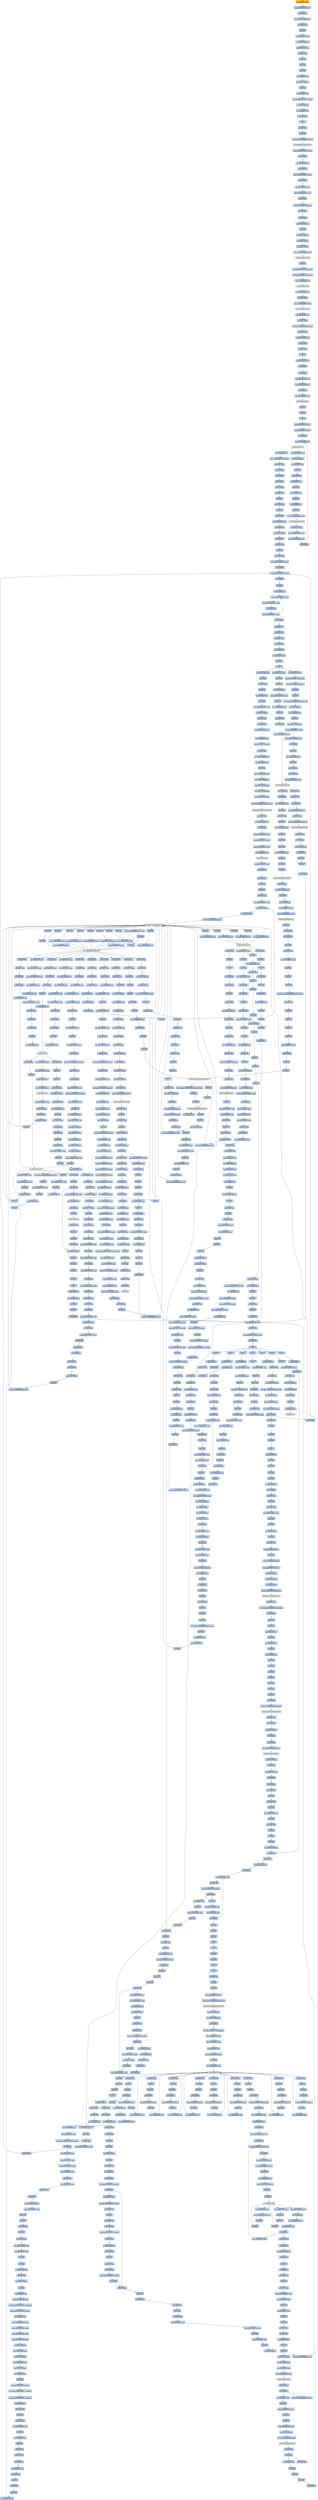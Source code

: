digraph G {
node[shape=rectangle,style=filled,fillcolor=lightsteelblue,color=lightsteelblue]
bgcolor="transparent"
a0x0180884apushl_0x28UINT8[label="start\npushl $0x28<UINT8>",color="lightgrey",fillcolor="orange"];
a0x0180884cpushl_0x18018c0UINT32[label="0x0180884c\npushl $0x18018c0<UINT32>"];
a0x01808851call_0x01808a24[label="0x01808851\ncall 0x01808a24"];
a0x01808a24pushl_0x1808a16UINT32[label="0x01808a24\npushl $0x1808a16<UINT32>"];
a0x01808a29movl_fs_0_eax[label="0x01808a29\nmovl %fs:0, %eax"];
a0x01808a2fpushl_eax[label="0x01808a2f\npushl %eax"];
a0x01808a30movl_0x10esp__eax[label="0x01808a30\nmovl 0x10(%esp), %eax"];
a0x01808a34movl_ebp_0x10esp_[label="0x01808a34\nmovl %ebp, 0x10(%esp)"];
a0x01808a38leal_0x10esp__ebp[label="0x01808a38\nleal 0x10(%esp), %ebp"];
a0x01808a3csubl_eax_esp[label="0x01808a3c\nsubl %eax, %esp"];
a0x01808a3epushl_ebx[label="0x01808a3e\npushl %ebx"];
a0x01808a3fpushl_esi[label="0x01808a3f\npushl %esi"];
a0x01808a40pushl_edi[label="0x01808a40\npushl %edi"];
a0x01808a41movl__8ebp__eax[label="0x01808a41\nmovl -8(%ebp), %eax"];
a0x01808a44movl_esp__24ebp_[label="0x01808a44\nmovl %esp, -24(%ebp)"];
a0x01808a47pushl_eax[label="0x01808a47\npushl %eax"];
a0x01808a48movl__4ebp__eax[label="0x01808a48\nmovl -4(%ebp), %eax"];
a0x01808a4bmovl_0xffffffffUINT32__4ebp_[label="0x01808a4b\nmovl $0xffffffff<UINT32>, -4(%ebp)"];
a0x01808a52movl_eax__8ebp_[label="0x01808a52\nmovl %eax, -8(%ebp)"];
a0x01808a55leal__16ebp__eax[label="0x01808a55\nleal -16(%ebp), %eax"];
a0x01808a58movl_eax_fs_0[label="0x01808a58\nmovl %eax, %fs:0"];
a0x01808a5eret[label="0x01808a5e\nret"];
a0x01808856xorl_edi_edi[label="0x01808856\nxorl %edi, %edi"];
a0x01808858pushl_edi[label="0x01808858\npushl %edi"];
a0x01808859call_GetModuleHandleA_kernel32_dll[label="0x01808859\ncall GetModuleHandleA@kernel32.dll"];
GetModuleHandleA_kernel32_dll[label="GetModuleHandleA@kernel32.dll",color="lightgrey",fillcolor="lightgrey"];
a0x0180885fcmpw_0x5a4dUINT16_eax_[label="0x0180885f\ncmpw $0x5a4d<UINT16>, (%eax)"];
a0x01808864jne_0x01808885[label="0x01808864\njne 0x01808885"];
a0x01808866movl_0x3ceax__ecx[label="0x01808866\nmovl 0x3c(%eax), %ecx"];
a0x01808869addl_eax_ecx[label="0x01808869\naddl %eax, %ecx"];
a0x0180886bcmpl_0x4550UINT32_ecx_[label="0x0180886b\ncmpl $0x4550<UINT32>, (%ecx)"];
a0x01808871jne_0x01808885[label="0x01808871\njne 0x01808885"];
a0x01808873movzwl_0x18ecx__eax[label="0x01808873\nmovzwl 0x18(%ecx), %eax"];
a0x01808877cmpl_0x10bUINT32_eax[label="0x01808877\ncmpl $0x10b<UINT32>, %eax"];
a0x0180887cje_0x0180889d[label="0x0180887c\nje 0x0180889d"];
a0x0180889dcmpl_0xeUINT8_0x74ecx_[label="0x0180889d\ncmpl $0xe<UINT8>, 0x74(%ecx)"];
a0x018088a1jbe_0x01808885[label="0x018088a1\njbe 0x01808885"];
a0x018088a3xorl_eax_eax[label="0x018088a3\nxorl %eax, %eax"];
a0x018088a5cmpl_edi_0xe8ecx_[label="0x018088a5\ncmpl %edi, 0xe8(%ecx)"];
a0x018088absetne_al[label="0x018088ab\nsetne %al"];
a0x018088aemovl_eax__28ebp_[label="0x018088ae\nmovl %eax, -28(%ebp)"];
a0x018088b1movl_edi__4ebp_[label="0x018088b1\nmovl %edi, -4(%ebp)"];
a0x018088b4pushl_0x1UINT8[label="0x018088b4\npushl $0x1<UINT8>"];
a0x018088b6call___set_app_type_msvcrt_dll[label="0x018088b6\ncall __set_app_type@msvcrt.dll"];
a__set_app_type_msvcrt_dll[label="__set_app_type@msvcrt.dll",color="lightgrey",fillcolor="lightgrey"];
a0x018088bcpopl_ecx[label="0x018088bc\npopl %ecx"];
a0x018088bdorl_0xffffffffUINT8_0x01817a10[label="0x018088bd\norl $0xffffffff<UINT8>, 0x01817a10"];
a0x018088c4orl_0xffffffffUINT8_0x01817a14[label="0x018088c4\norl $0xffffffff<UINT8>, 0x01817a14"];
a0x018088cbcall___p__fmode_msvcrt_dll[label="0x018088cb\ncall __p__fmode@msvcrt.dll"];
a__p__fmode_msvcrt_dll[label="__p__fmode@msvcrt.dll",color="lightgrey",fillcolor="lightgrey"];
a0x018088d1movl_0x01812b70_ecx[label="0x018088d1\nmovl 0x01812b70, %ecx"];
a0x018088d7movl_ecx_eax_[label="0x018088d7\nmovl %ecx, (%eax)"];
a0x018088d9call___p__commode_msvcrt_dll[label="0x018088d9\ncall __p__commode@msvcrt.dll"];
a__p__commode_msvcrt_dll[label="__p__commode@msvcrt.dll",color="lightgrey",fillcolor="lightgrey"];
a0x018088dfmovl_0x01812b6c_ecx[label="0x018088df\nmovl 0x01812b6c, %ecx"];
a0x018088e5movl_ecx_eax_[label="0x018088e5\nmovl %ecx, (%eax)"];
a0x018088e7movl__adjust_fdiv_msvcrt_dll_eax[label="0x018088e7\nmovl _adjust_fdiv@msvcrt.dll, %eax"];
a0x018088ecmovl_eax__eax[label="0x018088ec\nmovl (%eax), %eax"];
a0x018088eemovl_eax_0x01817a18[label="0x018088ee\nmovl %eax, 0x01817a18"];
a0x018088f3call_0x01808aa4[label="0x018088f3\ncall 0x01808aa4"];
a0x01808aa4xorl_eax_eax[label="0x01808aa4\nxorl %eax, %eax"];
a0x01808aa6ret[label="0x01808aa6\nret"];
a0x018088f8cmpl_edi_0x018122f0[label="0x018088f8\ncmpl %edi, 0x018122f0"];
a0x018088fejne_0x0180890c[label="0x018088fe\njne 0x0180890c"];
a0x0180890ccall_0x01808a8d[label="0x0180890c\ncall 0x01808a8d"];
a0x01808a8dpushl_0x30000UINT32[label="0x01808a8d\npushl $0x30000<UINT32>"];
a0x01808a92pushl_0x10000UINT32[label="0x01808a92\npushl $0x10000<UINT32>"];
a0x01808a97call_0x01808aac[label="0x01808a97\ncall 0x01808aac"];
a0x01808aacjmp__controlfp_msvcrt_dll[label="0x01808aac\njmp _controlfp@msvcrt.dll"];
a_controlfp_msvcrt_dll[label="_controlfp@msvcrt.dll",color="lightgrey",fillcolor="lightgrey"];
a0x01808a9cpopl_ecx[label="0x01808a9c\npopl %ecx"];
a0x01808a9dpopl_ecx[label="0x01808a9d\npopl %ecx"];
a0x01808a9eret[label="0x01808a9e\nret"];
a0x01808911pushl_0x180a010UINT32[label="0x01808911\npushl $0x180a010<UINT32>"];
a0x01808916pushl_0x180a00cUINT32[label="0x01808916\npushl $0x180a00c<UINT32>"];
a0x0180891bcall_0x01808a82[label="0x0180891b\ncall 0x01808a82"];
a0x01808a82jmp__initterm_msvcrt_dll[label="0x01808a82\njmp _initterm@msvcrt.dll"];
a_initterm_msvcrt_dll[label="_initterm@msvcrt.dll",color="lightgrey",fillcolor="lightgrey"];
a0x01808920movl_0x01812b68_eax[label="0x01808920\nmovl 0x01812b68, %eax"];
a0x01808925movl_eax__36ebp_[label="0x01808925\nmovl %eax, -36(%ebp)"];
a0x01808928leal__36ebp__eax[label="0x01808928\nleal -36(%ebp), %eax"];
a0x0180892bpushl_eax[label="0x0180892b\npushl %eax"];
a0x0180892cpushl_0x01812b64[label="0x0180892c\npushl 0x01812b64"];
a0x01808932leal__32ebp__eax[label="0x01808932\nleal -32(%ebp), %eax"];
a0x01808935pushl_eax[label="0x01808935\npushl %eax"];
a0x01808936leal__40ebp__eax[label="0x01808936\nleal -40(%ebp), %eax"];
a0x01808939pushl_eax[label="0x01808939\npushl %eax"];
a0x0180893aleal__44ebp__eax[label="0x0180893a\nleal -44(%ebp), %eax"];
a0x0180893dpushl_eax[label="0x0180893d\npushl %eax"];
a0x0180893ecall___wgetmainargs_msvcrt_dll[label="0x0180893e\ncall __wgetmainargs@msvcrt.dll"];
a__wgetmainargs_msvcrt_dll[label="__wgetmainargs@msvcrt.dll",color="lightgrey",fillcolor="lightgrey"];
a0x01808944movl_eax__52ebp_[label="0x01808944\nmovl %eax, -52(%ebp)"];
a0x01808947pushl_0x180a008UINT32[label="0x01808947\npushl $0x180a008<UINT32>"];
a0x0180894cpushl_0x180a000UINT32[label="0x0180894c\npushl $0x180a000<UINT32>"];
a0x01808951call_0x01808a82[label="0x01808951\ncall 0x01808a82"];
a0x01808956movl__32ebp__eax[label="0x01808956\nmovl -32(%ebp), %eax"];
a0x01808959movl___winitenv_msvcrt_dll_ecx[label="0x01808959\nmovl __winitenv@msvcrt.dll, %ecx"];
a0x0180895fmovl_eax_ecx_[label="0x0180895f\nmovl %eax, (%ecx)"];
a0x01808961pushl__32ebp_[label="0x01808961\npushl -32(%ebp)"];
a0x01808964pushl__40ebp_[label="0x01808964\npushl -40(%ebp)"];
a0x01808967pushl__44ebp_[label="0x01808967\npushl -44(%ebp)"];
a0x0180896acall_0x018063b5[label="0x0180896a\ncall 0x018063b5"];
a0x018063b5movl_edi_edi[label="0x018063b5\nmovl %edi, %edi"];
a0x018063b7pushl_ebp[label="0x018063b7\npushl %ebp"];
a0x018063b8movl_esp_ebp[label="0x018063b8\nmovl %esp, %ebp"];
a0x018063bapushl_ecx[label="0x018063ba\npushl %ecx"];
a0x018063bbpushl_0xcebp_[label="0x018063bb\npushl 0xc(%ebp)"];
a0x018063bemovl_0x018122e8_eax[label="0x018063be\nmovl 0x018122e8, %eax"];
a0x018063c3pushl_0x8ebp_[label="0x018063c3\npushl 0x8(%ebp)"];
a0x018063c6movl_eax__4ebp_[label="0x018063c6\nmovl %eax, -4(%ebp)"];
a0x018063c9call_0x01805ea3[label="0x018063c9\ncall 0x01805ea3"];
a0x01805ea3movl_edi_edi[label="0x01805ea3\nmovl %edi, %edi"];
a0x01805ea5pushl_ebp[label="0x01805ea5\npushl %ebp"];
a0x01805ea6movl_esp_ebp[label="0x01805ea6\nmovl %esp, %ebp"];
a0x01805ea8movl_0x8228UINT32_eax[label="0x01805ea8\nmovl $0x8228<UINT32>, %eax"];
a0x01805eadcall_0x018089d0[label="0x01805ead\ncall 0x018089d0"];
a0x018089d0cmpl_0x1000UINT32_eax[label="0x018089d0\ncmpl $0x1000<UINT32>, %eax"];
a0x018089d5jae_0x018089e5[label="0x018089d5\njae 0x018089e5"];
a0x018089e5pushl_ecx[label="0x018089e5\npushl %ecx"];
a0x018089e6leal_0x8esp__ecx[label="0x018089e6\nleal 0x8(%esp), %ecx"];
a0x018089easubl_0x1000UINT32_ecx[label="0x018089ea\nsubl $0x1000<UINT32>, %ecx"];
a0x018089f0subl_0x1000UINT32_eax[label="0x018089f0\nsubl $0x1000<UINT32>, %eax"];
a0x018089f5testl_eax_ecx_[label="0x018089f5\ntestl %eax, (%ecx)"];
a0x018089f7cmpl_0x1000UINT32_eax[label="0x018089f7\ncmpl $0x1000<UINT32>, %eax"];
a0x018089fcjae_0x018089ea[label="0x018089fc\njae 0x018089ea"];
a0x018089fesubl_eax_ecx[label="0x018089fe\nsubl %eax, %ecx"];
a0x01808a00movl_esp_eax[label="0x01808a00\nmovl %esp, %eax"];
a0x01808a02testl_eax_ecx_[label="0x01808a02\ntestl %eax, (%ecx)"];
a0x01808a04movl_ecx_esp[label="0x01808a04\nmovl %ecx, %esp"];
a0x01808a06movl_eax__ecx[label="0x01808a06\nmovl (%eax), %ecx"];
a0x01808a08movl_0x4eax__eax[label="0x01808a08\nmovl 0x4(%eax), %eax"];
a0x01808a0bpushl_eax[label="0x01808a0b\npushl %eax"];
a0x01808a0cret[label="0x01808a0c\nret"];
a0x01805eb2movl_0x018122e8_eax[label="0x01805eb2\nmovl 0x018122e8, %eax"];
a0x01805eb7pushl_ebx[label="0x01805eb7\npushl %ebx"];
a0x01805eb8xorl_ebx_ebx[label="0x01805eb8\nxorl %ebx, %ebx"];
a0x01805ebapushl_esi[label="0x01805eba\npushl %esi"];
a0x01805ebbmovl_0xcebp__esi[label="0x01805ebb\nmovl 0xc(%ebp), %esi"];
a0x01805ebepushl_edi[label="0x01805ebe\npushl %edi"];
a0x01805ebfmovl_0xfffUINT32_edx[label="0x01805ebf\nmovl $0xfff<UINT32>, %edx"];
a0x01805ec4movl_eax__4ebp_[label="0x01805ec4\nmovl %eax, -4(%ebp)"];
a0x01805ec7xorl_eax_eax[label="0x01805ec7\nxorl %eax, %eax"];
a0x01805ec9movl_edx_ecx[label="0x01805ec9\nmovl %edx, %ecx"];
a0x01805ecbmovl_ebx__33292ebp_[label="0x01805ecb\nmovl %ebx, -33292(%ebp)"];
a0x01805ed1leal__33288ebp__edi[label="0x01805ed1\nleal -33288(%ebp), %edi"];
a0x01805ed7repz_stosl_eax_es_edi_[label="0x01805ed7\nrepz stosl %eax, %es:(%edi)"];
a0x01805ed9movl_edx_ecx[label="0x01805ed9\nmovl %edx, %ecx"];
a0x01805edbmovl_ebx__16908ebp_[label="0x01805edb\nmovl %ebx, -16908(%ebp)"];
a0x01805ee1leal__16904ebp__edi[label="0x01805ee1\nleal -16904(%ebp), %edi"];
a0x01805ee7pushl_ebx[label="0x01805ee7\npushl %ebx"];
a0x01805ee8repz_stosl_eax_es_edi_[label="0x01805ee8\nrepz stosl %eax, %es:(%edi)"];
a0x01805eeamovl_ebx__33308ebp_[label="0x01805eea\nmovl %ebx, -33308(%ebp)"];
a0x01805ef0movl_ebx__33312ebp_[label="0x01805ef0\nmovl %ebx, -33312(%ebp)"];
a0x01805ef6movl_ebx__33316ebp_[label="0x01805ef6\nmovl %ebx, -33316(%ebp)"];
a0x01805efcmovl_ebx__33320ebp_[label="0x01805efc\nmovl %ebx, -33320(%ebp)"];
a0x01805f02call_GetModuleHandleW_kernel32_dll[label="0x01805f02\ncall GetModuleHandleW@kernel32.dll"];
GetModuleHandleW_kernel32_dll[label="GetModuleHandleW@kernel32.dll",color="lightgrey",fillcolor="lightgrey"];
a0x01805f08cmpl_ebx_eax[label="0x01805f08\ncmpl %ebx, %eax"];
a0x01805f0amovl_eax_0x01813678[label="0x01805f0a\nmovl %eax, 0x01813678"];
a0x01805f0fjne_0x01805f28[label="0x01805f0f\njne 0x01805f28"];
a0x01805f28pushl_0x1801360UINT32[label="0x01805f28\npushl $0x1801360<UINT32>"];
a0x01805f2dpushl_0x1801568UINT32[label="0x01805f2d\npushl $0x1801568<UINT32>"];
a0x01805f32pushl_0x1813680UINT32[label="0x01805f32\npushl $0x1813680<UINT32>"];
a0x01805f37call_swprintf_msvcrt_dll[label="0x01805f37\ncall swprintf@msvcrt.dll"];
swprintf_msvcrt_dll[label="swprintf@msvcrt.dll",color="lightgrey",fillcolor="lightgrey"];
a0x01805f3daddl_0xcUINT8_esp[label="0x01805f3d\naddl $0xc<UINT8>, %esp"];
a0x01805f40call_0x01801c71[label="0x01805f40\ncall 0x01801c71"];
a0x01801c71movl_edi_edi[label="0x01801c71\nmovl %edi, %edi"];
a0x01801c73pushl_ebx[label="0x01801c73\npushl %ebx"];
a0x01801c74pushl_esi[label="0x01801c74\npushl %esi"];
a0x01801c75xorl_ebx_ebx[label="0x01801c75\nxorl %ebx, %ebx"];
a0x01801c77movl_0xd3UINT32_esi[label="0x01801c77\nmovl $0xd3<UINT32>, %esi"];
a0x01801c7cpushl_0x8UINT8[label="0x01801c7c\npushl $0x8<UINT8>"];
a0x01801c7epushl_0x0UINT8[label="0x01801c7e\npushl $0x0<UINT8>"];
a0x01801c80call_GetProcessHeap_kernel32_dll[label="0x01801c80\ncall GetProcessHeap@kernel32.dll"];
GetProcessHeap_kernel32_dll[label="GetProcessHeap@kernel32.dll",color="lightgrey",fillcolor="lightgrey"];
a0x01801c86pushl_eax[label="0x01801c86\npushl %eax"];
a0x01801c87call_HeapAlloc_kernel32_dll[label="0x01801c87\ncall HeapAlloc@kernel32.dll"];
HeapAlloc_kernel32_dll[label="HeapAlloc@kernel32.dll",color="lightgrey",fillcolor="lightgrey"];
a0x01801c8dtestl_eax_eax[label="0x01801c8d\ntestl %eax, %eax"];
a0x01801c8fje_0x01801ca4[label="0x01801c8f\nje 0x01801ca4"];
a0x01801c91movl_eax_0x4eax_[label="0x01801c91\nmovl %eax, 0x4(%eax)"];
a0x01801c94movl_eax_eax_[label="0x01801c94\nmovl %eax, (%eax)"];
a0x01801c96movl_eax_0x18176c0ebx4_[label="0x01801c96\nmovl %eax, 0x18176c0(,%ebx,4)"];
a0x01801c9dincl_ebx[label="0x01801c9d\nincl %ebx"];
a0x01801c9ecmpl_esi_ebx[label="0x01801c9e\ncmpl %esi, %ebx"];
a0x01801ca0jb_0x01801c7c[label="0x01801ca0\njb 0x01801c7c"];
a0x01801ca2jmp_0x01801cb3[label="0x01801ca2\njmp 0x01801cb3"];
a0x01801cb3cmpl_esi_ebx[label="0x01801cb3\ncmpl %esi, %ebx"];
a0x01801cb5je_0x01801cd4[label="0x01801cb5\nje 0x01801cd4"];
a0x01801cd4xorl_eax_eax[label="0x01801cd4\nxorl %eax, %eax"];
a0x01801cd6popl_esi[label="0x01801cd6\npopl %esi"];
a0x01801cd7popl_ebx[label="0x01801cd7\npopl %ebx"];
a0x01801cd8ret[label="0x01801cd8\nret"];
a0x01805f45cmpl_ebx_eax[label="0x01805f45\ncmpl %ebx, %eax"];
a0x01805f47movl_eax__33304ebp_[label="0x01805f47\nmovl %eax, -33304(%ebp)"];
a0x01805f4dje_0x01805f56[label="0x01805f4d\nje 0x01805f56"];
a0x01805f56pushl_0x1801554UINT32[label="0x01805f56\npushl $0x1801554<UINT32>"];
a0x01805f5bpushl_0x1801550UINT32[label="0x01805f5b\npushl $0x1801550<UINT32>"];
a0x01805f60call_0x0180447a[label="0x01805f60\ncall 0x0180447a"];
a0x0180447amovl_edi_edi[label="0x0180447a\nmovl %edi, %edi"];
a0x0180447cpushl_ebp[label="0x0180447c\npushl %ebp"];
a0x0180447dmovl_esp_ebp[label="0x0180447d\nmovl %esp, %ebp"];
a0x0180447fmovl_0x01812310_eax[label="0x0180447f\nmovl 0x01812310, %eax"];
a0x01804484leal_0x5eaxeax4__eax[label="0x01804484\nleal 0x5(%eax,%eax,4), %eax"];
a0x01804488pushl_ebx[label="0x01804488\npushl %ebx"];
a0x01804489shll_0x2UINT8_eax[label="0x01804489\nshll $0x2<UINT8>, %eax"];
a0x0180448cpushl_eax[label="0x0180448c\npushl %eax"];
a0x0180448dpushl_0x0UINT8[label="0x0180448d\npushl $0x0<UINT8>"];
a0x0180448fcall_GetProcessHeap_kernel32_dll[label="0x0180448f\ncall GetProcessHeap@kernel32.dll"];
a0x01804495pushl_eax[label="0x01804495\npushl %eax"];
a0x01804496call_HeapAlloc_kernel32_dll[label="0x01804496\ncall HeapAlloc@kernel32.dll"];
a0x0180449cmovl_eax_ebx[label="0x0180449c\nmovl %eax, %ebx"];
a0x0180449etestl_ebx_ebx[label="0x0180449e\ntestl %ebx, %ebx"];
a0x018044a0jne_0x018044aa[label="0x018044a0\njne 0x018044aa"];
a0x018044aamovl_0x01812310_eax[label="0x018044aa\nmovl 0x01812310, %eax"];
a0x018044afleal_eaxeax4__ecx[label="0x018044af\nleal (%eax,%eax,4), %ecx"];
a0x018044b2shll_0x2UINT8_ecx[label="0x018044b2\nshll $0x2<UINT8>, %ecx"];
a0x018044b5movl_ecx_eax[label="0x018044b5\nmovl %ecx, %eax"];
a0x018044b7pushl_esi[label="0x018044b7\npushl %esi"];
a0x018044b8movl_0x018176a4_esi[label="0x018044b8\nmovl 0x018176a4, %esi"];
a0x018044bepushl_edi[label="0x018044be\npushl %edi"];
a0x018044bfshrl_0x2UINT8_ecx[label="0x018044bf\nshrl $0x2<UINT8>, %ecx"];
a0x018044c2movl_ebx_edi[label="0x018044c2\nmovl %ebx, %edi"];
a0x018044c4repz_movsl_ds_esi__es_edi_[label="0x018044c4\nrepz movsl %ds:(%esi), %es:(%edi)"];
a0x018044c6movl_eax_ecx[label="0x018044c6\nmovl %eax, %ecx"];
a0x018044c8pushl_0x8ebp_[label="0x018044c8\npushl 0x8(%ebp)"];
a0x018044cbandl_0x3UINT8_ecx[label="0x018044cb\nandl $0x3<UINT8>, %ecx"];
a0x018044cerepz_movsb_ds_esi__es_edi_[label="0x018044ce\nrepz movsb %ds:(%esi), %es:(%edi)"];
a0x018044d0movl_0x01812310_ecx[label="0x018044d0\nmovl 0x01812310, %ecx"];
a0x018044d6xorl_eax_eax[label="0x018044d6\nxorl %eax, %eax"];
a0x018044d8leal_ecxecx4__ecx[label="0x018044d8\nleal (%ecx,%ecx,4), %ecx"];
a0x018044dbleal_ebxecx4__edi[label="0x018044db\nleal (%ebx,%ecx,4), %edi"];
a0x018044destosl_eax_es_edi_[label="0x018044de\nstosl %eax, %es:(%edi)"];
a0x018044dfstosl_eax_es_edi_[label="0x018044df\nstosl %eax, %es:(%edi)"];
a0x018044e0stosl_eax_es_edi_[label="0x018044e0\nstosl %eax, %es:(%edi)"];
a0x018044e1stosl_eax_es_edi_[label="0x018044e1\nstosl %eax, %es:(%edi)"];
a0x018044e2stosl_eax_es_edi_[label="0x018044e2\nstosl %eax, %es:(%edi)"];
a0x018044e3movl_wcslen_msvcrt_dll_edi[label="0x018044e3\nmovl wcslen@msvcrt.dll, %edi"];
a0x018044e9call_edi[label="0x018044e9\ncall %edi"];
wcslen_msvcrt_dll[label="wcslen@msvcrt.dll",color="lightgrey",fillcolor="lightgrey"];
a0x018044ebmovl_GetProcessHeap_kernel32_dll_esi[label="0x018044eb\nmovl GetProcessHeap@kernel32.dll, %esi"];
a0x018044f1popl_ecx[label="0x018044f1\npopl %ecx"];
a0x018044f2leal_0x2eaxeax__eax[label="0x018044f2\nleal 0x2(%eax,%eax), %eax"];
a0x018044f6pushl_eax[label="0x018044f6\npushl %eax"];
a0x018044f7pushl_0x0UINT8[label="0x018044f7\npushl $0x0<UINT8>"];
a0x018044f9call_esi[label="0x018044f9\ncall %esi"];
a0x018044fbpushl_eax[label="0x018044fb\npushl %eax"];
a0x018044fccall_HeapAlloc_kernel32_dll[label="0x018044fc\ncall HeapAlloc@kernel32.dll"];
a0x01804502movl_0x01812310_ecx[label="0x01804502\nmovl 0x01812310, %ecx"];
a0x01804508leal_ecxecx4__ecx[label="0x01804508\nleal (%ecx,%ecx,4), %ecx"];
a0x0180450bmovl_eax_0x4ebxecx4_[label="0x0180450b\nmovl %eax, 0x4(%ebx,%ecx,4)"];
a0x0180450fmovl_0x01812310_eax[label="0x0180450f\nmovl 0x01812310, %eax"];
a0x01804514leal_eaxeax4__eax[label="0x01804514\nleal (%eax,%eax,4), %eax"];
a0x01804517movl_0x4ebxeax4__eax[label="0x01804517\nmovl 0x4(%ebx,%eax,4), %eax"];
a0x0180451btestl_eax_eax[label="0x0180451b\ntestl %eax, %eax"];
a0x0180451dje_0x0180455c[label="0x0180451d\nje 0x0180455c"];
a0x0180451fpushl_0x8ebp_[label="0x0180451f\npushl 0x8(%ebp)"];
a0x01804522pushl_eax[label="0x01804522\npushl %eax"];
a0x01804523call_wcscpy_msvcrt_dll[label="0x01804523\ncall wcscpy@msvcrt.dll"];
wcscpy_msvcrt_dll[label="wcscpy@msvcrt.dll",color="lightgrey",fillcolor="lightgrey"];
a0x01804529pushl_0xcebp_[label="0x01804529\npushl 0xc(%ebp)"];
a0x0180452ccall_edi[label="0x0180452c\ncall %edi"];
a0x0180452eaddl_0xcUINT8_esp[label="0x0180452e\naddl $0xc<UINT8>, %esp"];
a0x01804531leal_0x2eaxeax__eax[label="0x01804531\nleal 0x2(%eax,%eax), %eax"];
a0x01804535pushl_eax[label="0x01804535\npushl %eax"];
a0x01804536pushl_0x0UINT8[label="0x01804536\npushl $0x0<UINT8>"];
a0x01804538call_esi[label="0x01804538\ncall %esi"];
a0x0180453apushl_eax[label="0x0180453a\npushl %eax"];
a0x0180453bcall_HeapAlloc_kernel32_dll[label="0x0180453b\ncall HeapAlloc@kernel32.dll"];
a0x01804541movl_0x01812310_ecx[label="0x01804541\nmovl 0x01812310, %ecx"];
a0x01804547leal_ecxecx4__ecx[label="0x01804547\nleal (%ecx,%ecx,4), %ecx"];
a0x0180454amovl_eax_ebxecx4_[label="0x0180454a\nmovl %eax, (%ebx,%ecx,4)"];
a0x0180454dmovl_0x01812310_eax[label="0x0180454d\nmovl 0x01812310, %eax"];
a0x01804552leal_eaxeax4__eax[label="0x01804552\nleal (%eax,%eax,4), %eax"];
a0x01804555movl_ebxeax4__eax[label="0x01804555\nmovl (%ebx,%eax,4), %eax"];
a0x01804558testl_eax_eax[label="0x01804558\ntestl %eax, %eax"];
a0x0180455ajne_0x01804561[label="0x0180455a\njne 0x01804561"];
a0x01804561pushl_0xcebp_[label="0x01804561\npushl 0xc(%ebp)"];
a0x01804564pushl_eax[label="0x01804564\npushl %eax"];
a0x01804565call_wcscpy_msvcrt_dll[label="0x01804565\ncall wcscpy@msvcrt.dll"];
a0x0180456bmovl_0x01812310_eax[label="0x0180456b\nmovl 0x01812310, %eax"];
a0x01804570leal_eaxeax4__eax[label="0x01804570\nleal (%eax,%eax,4), %eax"];
a0x01804573pushl_ebxeax4_[label="0x01804573\npushl (%ebx,%eax,4)"];
a0x01804576call__wcsupr_msvcrt_dll[label="0x01804576\ncall _wcsupr@msvcrt.dll"];
a_wcsupr_msvcrt_dll[label="_wcsupr@msvcrt.dll",color="lightgrey",fillcolor="lightgrey"];
a0x0180457caddl_0xcUINT8_esp[label="0x0180457c\naddl $0xc<UINT8>, %esp"];
a0x0180457fpushl_0x018176a4[label="0x0180457f\npushl 0x018176a4"];
a0x01804585incl_0x01812310[label="0x01804585\nincl 0x01812310"];
a0x0180458bpushl_0x0UINT8[label="0x0180458b\npushl $0x0<UINT8>"];
a0x0180458dcall_esi[label="0x0180458d\ncall %esi"];
a0x0180458fpushl_eax[label="0x0180458f\npushl %eax"];
a0x01804590call_HeapFree_kernel32_dll[label="0x01804590\ncall HeapFree@kernel32.dll"];
HeapFree_kernel32_dll[label="HeapFree@kernel32.dll",color="lightgrey",fillcolor="lightgrey"];
a0x01804596movl_0x01812310_eax[label="0x01804596\nmovl 0x01812310, %eax"];
a0x0180459bdecl_eax[label="0x0180459b\ndecl %eax"];
a0x0180459cpushl_eax[label="0x0180459c\npushl %eax"];
a0x0180459dmovl_ebx_0x018176a4[label="0x0180459d\nmovl %ebx, 0x018176a4"];
a0x018045a3call_0x0180435b[label="0x018045a3\ncall 0x0180435b"];
a0x0180435bmovl_edi_edi[label="0x0180435b\nmovl %edi, %edi"];
a0x0180435dpushl_ebp[label="0x0180435d\npushl %ebp"];
a0x0180435emovl_esp_ebp[label="0x0180435e\nmovl %esp, %ebp"];
a0x01804360subl_0x10UINT8_esp[label="0x01804360\nsubl $0x10<UINT8>, %esp"];
a0x01804363pushl_ebx[label="0x01804363\npushl %ebx"];
a0x01804364pushl_esi[label="0x01804364\npushl %esi"];
a0x01804365movl_0x8ebp__esi[label="0x01804365\nmovl 0x8(%ebp), %esi"];
a0x01804368testl_esi_esi[label="0x01804368\ntestl %esi, %esi"];
a0x0180436apushl_edi[label="0x0180436a\npushl %edi"];
a0x0180436bmovl_esi_0x018176a0[label="0x0180436b\nmovl %esi, 0x018176a0"];
a0x01804371jne_0x01804380[label="0x01804371\njne 0x01804380"];
a0x01804373movl_0x01813678_ebx[label="0x01804373\nmovl 0x01813678, %ebx"];
a0x01804379movl_0x1803ac7UINT32_ecx[label="0x01804379\nmovl $0x1803ac7<UINT32>, %ecx"];
a0x0180437ejmp_0x018043c2[label="0x0180437e\njmp 0x018043c2"];
a0x018043c2movl_0x018176a4_eax[label="0x018043c2\nmovl 0x018176a4, %eax"];
a0x018043c7leal_esiesi4__esi[label="0x018043c7\nleal (%esi,%esi,4), %esi"];
a0x018043cashll_0x2UINT8_esi[label="0x018043ca\nshll $0x2<UINT8>, %esi"];
a0x018043cdtestl_ecx_ecx[label="0x018043cd\ntestl %ecx, %ecx"];
a0x018043cfjne_0x01804404[label="0x018043cf\njne 0x01804404"];
a0x01804404movl_ebx_0xcesieax_[label="0x01804404\nmovl %ebx, 0xc(%esi,%eax)"];
a0x01804408xorl_eax_eax[label="0x01804408\nxorl %eax, %eax"];
a0x0180440aleal__16ebp__edi[label="0x0180440a\nleal -16(%ebp), %edi"];
a0x0180440dstosl_eax_es_edi_[label="0x0180440d\nstosl %eax, %es:(%edi)"];
a0x0180440estosl_eax_es_edi_[label="0x0180440e\nstosl %eax, %es:(%edi)"];
a0x0180440fstosl_eax_es_edi_[label="0x0180440f\nstosl %eax, %es:(%edi)"];
a0x01804410stosl_eax_es_edi_[label="0x01804410\nstosl %eax, %es:(%edi)"];
a0x01804411leal__16ebp__eax[label="0x01804411\nleal -16(%ebp), %eax"];
a0x01804414pushl_eax[label="0x01804414\npushl %eax"];
a0x01804415pushl_0x5000UINT32[label="0x01804415\npushl $0x5000<UINT32>"];
a0x0180441acall_ecx[label="0x0180441a\ncall %ecx"];
a0x01803ac7movl_edi_edi[label="0x01803ac7\nmovl %edi, %edi"];
a0x01803ac9pushl_ebp[label="0x01803ac9\npushl %ebp"];
a0x01803acamovl_esp_ebp[label="0x01803aca\nmovl %esp, %ebp"];
a0x01803accsubl_0x24UINT8_esp[label="0x01803acc\nsubl $0x24<UINT8>, %esp"];
a0x01803acfmovl_0x018122e8_eax[label="0x01803acf\nmovl 0x018122e8, %eax"];
a0x01803ad4pushl_ebx[label="0x01803ad4\npushl %ebx"];
a0x01803ad5pushl_esi[label="0x01803ad5\npushl %esi"];
a0x01803ad6pushl_edi[label="0x01803ad6\npushl %edi"];
a0x01803ad7pushl_0x8UINT8[label="0x01803ad7\npushl $0x8<UINT8>"];
a0x01803ad9movl_eax__4ebp_[label="0x01803ad9\nmovl %eax, -4(%ebp)"];
a0x01803adcpopl_ecx[label="0x01803adc\npopl %ecx"];
a0x01803addxorl_eax_eax[label="0x01803add\nxorl %eax, %eax"];
a0x01803adfleal__36ebp__edi[label="0x01803adf\nleal -36(%ebp), %edi"];
a0x01803ae2repz_stosl_eax_es_edi_[label="0x01803ae2\nrepz stosl %eax, %es:(%edi)"];
a0x01803ae4movl_0x18012e4UINT32_ebx[label="0x01803ae4\nmovl $0x18012e4<UINT32>, %ebx"];
a0x01803ae9movl_ebx_esi[label="0x01803ae9\nmovl %ebx, %esi"];
a0x01803aebleal__28ebp__edi[label="0x01803aeb\nleal -28(%ebp), %edi"];
a0x01803aeemovsl_ds_esi__es_edi_[label="0x01803aee\nmovsl %ds:(%esi), %es:(%edi)"];
a0x01803aefmovsl_ds_esi__es_edi_[label="0x01803aef\nmovsl %ds:(%esi), %es:(%edi)"];
a0x01803af0movsl_ds_esi__es_edi_[label="0x01803af0\nmovsl %ds:(%esi), %es:(%edi)"];
a0x01803af1leal__36ebp__eax[label="0x01803af1\nleal -36(%ebp), %eax"];
a0x01803af4pushl_eax[label="0x01803af4\npushl %eax"];
a0x01803af5movsl_ds_esi__es_edi_[label="0x01803af5\nmovsl %ds:(%esi), %es:(%edi)"];
a0x01803af6pushl_ebx[label="0x01803af6\npushl %ebx"];
a0x01803af7movl_0x1UINT32__36ebp_[label="0x01803af7\nmovl $0x1<UINT32>, -36(%ebp)"];
a0x01803afecall_RegisterHelper[label="0x01803afe\ncall RegisterHelper"];
a0x01802e61movl_edi_edi[label="RegisterHelper\nmovl %edi, %edi"];
a0x01802e63pushl_ebp[label="0x01802e63\npushl %ebp"];
a0x01802e64movl_esp_ebp[label="0x01802e64\nmovl %esp, %ebp"];
a0x01802e66pushl_ecx[label="0x01802e66\npushl %ecx"];
a0x01802e67pushl_ebx[label="0x01802e67\npushl %ebx"];
a0x01802e68movl_0xcebp__ebx[label="0x01802e68\nmovl 0xc(%ebp), %ebx"];
a0x01802e6bleal__4ebp__eax[label="0x01802e6b\nleal -4(%ebp), %eax"];
a0x01802e6epushl_eax[label="0x01802e6e\npushl %eax"];
a0x01802e6faddl_0x8UINT8_ebx[label="0x01802e6f\naddl $0x8<UINT8>, %ebx"];
a0x01802e72pushl_ebx[label="0x01802e72\npushl %ebx"];
a0x01802e73call_0x01802cc7[label="0x01802e73\ncall 0x01802cc7"];
a0x01802cc7movl_edi_edi[label="0x01802cc7\nmovl %edi, %edi"];
a0x01802cc9pushl_ebp[label="0x01802cc9\npushl %ebp"];
a0x01802ccamovl_esp_ebp[label="0x01802cca\nmovl %esp, %ebp"];
a0x01802cccpushl_ecx[label="0x01802ccc\npushl %ecx"];
a0x01802ccdmovl_0x0181230c_eax[label="0x01802ccd\nmovl 0x0181230c, %eax"];
a0x01802cd2andl_0x0UINT8__4ebp_[label="0x01802cd2\nandl $0x0<UINT8>, -4(%ebp)"];
a0x01802cd6testl_eax_eax[label="0x01802cd6\ntestl %eax, %eax"];
a0x01802cd8pushl_ebx[label="0x01802cd8\npushl %ebx"];
a0x01802cd9pushl_esi[label="0x01802cd9\npushl %esi"];
a0x01802cdapushl_edi[label="0x01802cda\npushl %edi"];
a0x01802cdbjbe_0x01802cff[label="0x01802cdb\njbe 0x01802cff"];
a0x01802cffmovl_0x490UINT32_eax[label="0x01802cff\nmovl $0x490<UINT32>, %eax"];
a0x01802d04popl_edi[label="0x01802d04\npopl %edi"];
a0x01802d05popl_esi[label="0x01802d05\npopl %esi"];
a0x01802d06popl_ebx[label="0x01802d06\npopl %ebx"];
a0x01802d07leave_[label="0x01802d07\nleave "];
a0x01802d08ret_0x8UINT16[label="0x01802d08\nret $0x8<UINT16>"];
a0x01802e78testl_eax_eax[label="0x01802e78\ntestl %eax, %eax"];
a0x01802e7ajne_0x01802e83[label="0x01802e7a\njne 0x01802e83"];
a0x01802e83movl_0x8ebp__edx[label="0x01802e83\nmovl 0x8(%ebp), %edx"];
a0x01802e86testl_edx_edx[label="0x01802e86\ntestl %edx, %edx"];
a0x01802e88jne_0x01802e8f[label="0x01802e88\njne 0x01802e8f"];
a0x01802e8fpushl_esi[label="0x01802e8f\npushl %esi"];
a0x01802e90pushl_edi[label="0x01802e90\npushl %edi"];
a0x01802e91pushl_0x4UINT8[label="0x01802e91\npushl $0x4<UINT8>"];
a0x01802e93popl_ecx[label="0x01802e93\npopl %ecx"];
a0x01802e94movl_edx_edi[label="0x01802e94\nmovl %edx, %edi"];
a0x01802e96movl_ebx_esi[label="0x01802e96\nmovl %ebx, %esi"];
a0x01802e98xorl_eax_eax[label="0x01802e98\nxorl %eax, %eax"];
a0x01802e9arepz_cmpsl_ds_esi__es_edi_[label="0x01802e9a\nrepz cmpsl %ds:(%esi), %es:(%edi)"];
a0x01802e9cjne_0x01802ec2[label="0x01802e9c\njne 0x01802ec2"];
a0x01802e9epushl_0x4UINT8[label="0x01802e9e\npushl $0x4<UINT8>"];
a0x01802ea0movl_0x18012e4UINT32_eax[label="0x01802ea0\nmovl $0x18012e4<UINT32>, %eax"];
a0x01802ea5movl_ebx_esi[label="0x01802ea5\nmovl %ebx, %esi"];
a0x01802ea7popl_ecx[label="0x01802ea7\npopl %ecx"];
a0x01802ea8movl_eax_edi[label="0x01802ea8\nmovl %eax, %edi"];
a0x01802eaaxorl_ebx_ebx[label="0x01802eaa\nxorl %ebx, %ebx"];
a0x01802eacrepz_cmpsl_ds_esi__es_edi_[label="0x01802eac\nrepz cmpsl %ds:(%esi), %es:(%edi)"];
a0x01802eaejne_0x01802ebd[label="0x01802eae\njne 0x01802ebd"];
a0x01802eb0pushl_0x4UINT8[label="0x01802eb0\npushl $0x4<UINT8>"];
a0x01802eb2movl_eax_edi[label="0x01802eb2\nmovl %eax, %edi"];
a0x01802eb4popl_ecx[label="0x01802eb4\npopl %ecx"];
a0x01802eb5movl_edx_esi[label="0x01802eb5\nmovl %edx, %esi"];
a0x01802eb7xorl_eax_eax[label="0x01802eb7\nxorl %eax, %eax"];
a0x01802eb9repz_cmpsl_ds_esi__es_edi_[label="0x01802eb9\nrepz cmpsl %ds:(%esi), %es:(%edi)"];
a0x01802ebbje_0x01802ec2[label="0x01802ebb\nje 0x01802ec2"];
a0x01802ec2pushl_0xcebp_[label="0x01802ec2\npushl 0xc(%ebp)"];
a0x01802ec5pushl_edx[label="0x01802ec5\npushl %edx"];
a0x01802ec6call_0x01802d1c[label="0x01802ec6\ncall 0x01802d1c"];
a0x01802d1cmovl_edi_edi[label="0x01802d1c\nmovl %edi, %edi"];
a0x01802d1epushl_ebp[label="0x01802d1e\npushl %ebp"];
a0x01802d1fmovl_esp_ebp[label="0x01802d1f\nmovl %esp, %ebp"];
a0x01802d21movl_0x0181230c_eax[label="0x01802d21\nmovl 0x0181230c, %eax"];
a0x01802d26leal_0x9eaxeax8__eax[label="0x01802d26\nleal 0x9(%eax,%eax,8), %eax"];
a0x01802d2apushl_ebx[label="0x01802d2a\npushl %ebx"];
a0x01802d2bshll_0x3UINT8_eax[label="0x01802d2b\nshll $0x3<UINT8>, %eax"];
a0x01802d2epushl_eax[label="0x01802d2e\npushl %eax"];
a0x01802d2fpushl_0x0UINT8[label="0x01802d2f\npushl $0x0<UINT8>"];
a0x01802d31call_GetProcessHeap_kernel32_dll[label="0x01802d31\ncall GetProcessHeap@kernel32.dll"];
a0x01802d37pushl_eax[label="0x01802d37\npushl %eax"];
a0x01802d38call_HeapAlloc_kernel32_dll[label="0x01802d38\ncall HeapAlloc@kernel32.dll"];
a0x01802d3emovl_eax_ebx[label="0x01802d3e\nmovl %eax, %ebx"];
a0x01802d40testl_ebx_ebx[label="0x01802d40\ntestl %ebx, %ebx"];
a0x01802d42jne_0x01802d4c[label="0x01802d42\njne 0x01802d4c"];
a0x01802d4cmovl_0x0181230c_eax[label="0x01802d4c\nmovl 0x0181230c, %eax"];
a0x01802d51leal_eaxeax8__ecx[label="0x01802d51\nleal (%eax,%eax,8), %ecx"];
a0x01802d54pushl_esi[label="0x01802d54\npushl %esi"];
a0x01802d55movl_0x018176a8_esi[label="0x01802d55\nmovl 0x018176a8, %esi"];
a0x01802d5bpushl_edi[label="0x01802d5b\npushl %edi"];
a0x01802d5cshll_0x3UINT8_ecx[label="0x01802d5c\nshll $0x3<UINT8>, %ecx"];
a0x01802d5fmovl_ecx_eax[label="0x01802d5f\nmovl %ecx, %eax"];
a0x01802d61shrl_0x2UINT8_ecx[label="0x01802d61\nshrl $0x2<UINT8>, %ecx"];
a0x01802d64movl_ebx_edi[label="0x01802d64\nmovl %ebx, %edi"];
a0x01802d66repz_movsl_ds_esi__es_edi_[label="0x01802d66\nrepz movsl %ds:(%esi), %es:(%edi)"];
a0x01802d68movl_eax_ecx[label="0x01802d68\nmovl %eax, %ecx"];
a0x01802d6aandl_0x3UINT8_ecx[label="0x01802d6a\nandl $0x3<UINT8>, %ecx"];
a0x01802d6drepz_movsb_ds_esi__es_edi_[label="0x01802d6d\nrepz movsb %ds:(%esi), %es:(%edi)"];
a0x01802d6fmovl_0x0181230c_eax[label="0x01802d6f\nmovl 0x0181230c, %eax"];
a0x01802d74movl_0xcebp__esi[label="0x01802d74\nmovl 0xc(%ebp), %esi"];
a0x01802d77leal_eaxeax8__eax[label="0x01802d77\nleal (%eax,%eax,8), %eax"];
a0x01802d7aleal_ebxeax8__edi[label="0x01802d7a\nleal (%ebx,%eax,8), %edi"];
a0x01802d7dpushl_0x8UINT8[label="0x01802d7d\npushl $0x8<UINT8>"];
a0x01802d7fpopl_ecx[label="0x01802d7f\npopl %ecx"];
a0x01802d80repz_movsl_ds_esi__es_edi_[label="0x01802d80\nrepz movsl %ds:(%esi), %es:(%edi)"];
a0x01802d82movl_0x0181230c_eax[label="0x01802d82\nmovl 0x0181230c, %eax"];
a0x01802d87movl_0x8ebp__esi[label="0x01802d87\nmovl 0x8(%ebp), %esi"];
a0x01802d8aleal_eaxeax8__eax[label="0x01802d8a\nleal (%eax,%eax,8), %eax"];
a0x01802d8dleal_0x20ebxeax8__edi[label="0x01802d8d\nleal 0x20(%ebx,%eax,8), %edi"];
a0x01802d91movsl_ds_esi__es_edi_[label="0x01802d91\nmovsl %ds:(%esi), %es:(%edi)"];
a0x01802d92movsl_ds_esi__es_edi_[label="0x01802d92\nmovsl %ds:(%esi), %es:(%edi)"];
a0x01802d93movsl_ds_esi__es_edi_[label="0x01802d93\nmovsl %ds:(%esi), %es:(%edi)"];
a0x01802d94movsl_ds_esi__es_edi_[label="0x01802d94\nmovsl %ds:(%esi), %es:(%edi)"];
a0x01802d95movl_0x0181230c_eax[label="0x01802d95\nmovl 0x0181230c, %eax"];
a0x01802d9amovl_0x018176a0_ecx[label="0x01802d9a\nmovl 0x018176a0, %ecx"];
a0x01802da0leal_eaxeax8__eax[label="0x01802da0\nleal (%eax,%eax,8), %eax"];
a0x01802da3movl_ecx_0x30ebxeax8_[label="0x01802da3\nmovl %ecx, 0x30(%ebx,%eax,8)"];
a0x01802da7movl_0x0181230c_eax[label="0x01802da7\nmovl 0x0181230c, %eax"];
a0x01802dacleal_eaxeax8__eax[label="0x01802dac\nleal (%eax,%eax,8), %eax"];
a0x01802dafxorl_ecx_ecx[label="0x01802daf\nxorl %ecx, %ecx"];
a0x01802db1movl_ecx_0x34ebxeax8_[label="0x01802db1\nmovl %ecx, 0x34(%ebx,%eax,8)"];
a0x01802db5movl_0x0181230c_eax[label="0x01802db5\nmovl 0x0181230c, %eax"];
a0x01802dbaleal_eaxeax8__eax[label="0x01802dba\nleal (%eax,%eax,8), %eax"];
a0x01802dbdmovl_0x48UINT32_0x40ebxeax8_[label="0x01802dbd\nmovl $0x48<UINT32>, 0x40(%ebx,%eax,8)"];
a0x01802dc5movl_0x0181230c_eax[label="0x01802dc5\nmovl 0x0181230c, %eax"];
a0x01802dcaleal_eaxeax8__eax[label="0x01802dca\nleal (%eax,%eax,8), %eax"];
a0x01802dcdmovl_ecx_0x38ebxeax8_[label="0x01802dcd\nmovl %ecx, 0x38(%ebx,%eax,8)"];
a0x01802dd1movl_0x0181230c_eax[label="0x01802dd1\nmovl 0x0181230c, %eax"];
a0x01802dd6leal_eaxeax8__eax[label="0x01802dd6\nleal (%eax,%eax,8), %eax"];
a0x01802dd9movl_ecx_0x3cebxeax8_[label="0x01802dd9\nmovl %ecx, 0x3c(%ebx,%eax,8)"];
a0x01802dddpushl_0x018176a8[label="0x01802ddd\npushl 0x018176a8"];
a0x01802de3incl_0x0181230c[label="0x01802de3\nincl 0x0181230c"];
a0x01802de9pushl_ecx[label="0x01802de9\npushl %ecx"];
a0x01802deacall_GetProcessHeap_kernel32_dll[label="0x01802dea\ncall GetProcessHeap@kernel32.dll"];
a0x01802df0pushl_eax[label="0x01802df0\npushl %eax"];
a0x01802df1call_HeapFree_kernel32_dll[label="0x01802df1\ncall HeapFree@kernel32.dll"];
a0x01802df7popl_edi[label="0x01802df7\npopl %edi"];
a0x01802df8movl_ebx_0x018176a8[label="0x01802df8\nmovl %ebx, 0x018176a8"];
a0x01802dfexorl_eax_eax[label="0x01802dfe\nxorl %eax, %eax"];
a0x01802e00popl_esi[label="0x01802e00\npopl %esi"];
a0x01802e01popl_ebx[label="0x01802e01\npopl %ebx"];
a0x01802e02popl_ebp[label="0x01802e02\npopl %ebp"];
a0x01802e03ret_0x8UINT16[label="0x01802e03\nret $0x8<UINT16>"];
a0x01802ecbpopl_edi[label="0x01802ecb\npopl %edi"];
a0x01802eccpopl_esi[label="0x01802ecc\npopl %esi"];
a0x01802ecdpopl_ebx[label="0x01802ecd\npopl %ebx"];
a0x01802eceleave_[label="0x01802ece\nleave "];
a0x01802ecfret_0x8UINT16[label="0x01802ecf\nret $0x8<UINT16>"];
a0x01803b03movl_0x18012d4UINT32_esi[label="0x01803b03\nmovl $0x18012d4<UINT32>, %esi"];
a0x01803b08leal__28ebp__edi[label="0x01803b08\nleal -28(%ebp), %edi"];
a0x01803b0bmovsl_ds_esi__es_edi_[label="0x01803b0b\nmovsl %ds:(%esi), %es:(%edi)"];
a0x01803b0cmovsl_ds_esi__es_edi_[label="0x01803b0c\nmovsl %ds:(%esi), %es:(%edi)"];
a0x01803b0dmovsl_ds_esi__es_edi_[label="0x01803b0d\nmovsl %ds:(%esi), %es:(%edi)"];
a0x01803b0eleal__36ebp__eax[label="0x01803b0e\nleal -36(%ebp), %eax"];
a0x01803b11pushl_eax[label="0x01803b11\npushl %eax"];
a0x01803b12movsl_ds_esi__es_edi_[label="0x01803b12\nmovsl %ds:(%esi), %es:(%edi)"];
a0x01803b13pushl_ebx[label="0x01803b13\npushl %ebx"];
a0x01803b14movl_0x1UINT32__36ebp_[label="0x01803b14\nmovl $0x1<UINT32>, -36(%ebp)"];
a0x01803b1bmovl_0x1803a54UINT32__12ebp_[label="0x01803b1b\nmovl $0x1803a54<UINT32>, -12(%ebp)"];
a0x01803b22call_RegisterHelper[label="0x01803b22\ncall RegisterHelper"];
a0x01802cddmovl_0x018176a8_edx[label="0x01802cdd\nmovl 0x018176a8, %edx"];
a0x01802ce3addl_0x8UINT8_edx[label="0x01802ce3\naddl $0x8<UINT8>, %edx"];
a0x01802ce6movl_0x8ebp__esi[label="0x01802ce6\nmovl 0x8(%ebp), %esi"];
a0x01802ce9pushl_0x4UINT8[label="0x01802ce9\npushl $0x4<UINT8>"];
a0x01802cebpopl_ecx[label="0x01802ceb\npopl %ecx"];
a0x01802cecmovl_edx_edi[label="0x01802cec\nmovl %edx, %edi"];
a0x01802ceexorl_ebx_ebx[label="0x01802cee\nxorl %ebx, %ebx"];
a0x01802cf0repz_cmpsl_ds_esi__es_edi_[label="0x01802cf0\nrepz cmpsl %ds:(%esi), %es:(%edi)"];
a0x01802cf2je_0x01802d0b[label="0x01802cf2\nje 0x01802d0b"];
a0x01802cf4incl__4ebp_[label="0x01802cf4\nincl -4(%ebp)"];
a0x01802cf7addl_0x48UINT8_edx[label="0x01802cf7\naddl $0x48<UINT8>, %edx"];
a0x01802cfacmpl_eax__4ebp_[label="0x01802cfa\ncmpl %eax, -4(%ebp)"];
a0x01802cfdjb_0x01802ce6[label="0x01802cfd\njb 0x01802ce6"];
a0x01803b27movl__4ebp__ecx[label="0x01803b27\nmovl -4(%ebp), %ecx"];
a0x01803b2apopl_edi[label="0x01803b2a\npopl %edi"];
a0x01803b2bpopl_esi[label="0x01803b2b\npopl %esi"];
a0x01803b2cxorl_eax_eax[label="0x01803b2c\nxorl %eax, %eax"];
a0x01803b2epopl_ebx[label="0x01803b2e\npopl %ebx"];
a0x01803b2fcall_0x01808732[label="0x01803b2f\ncall 0x01808732"];
a0x01808732cmpl_0x018122e8_ecx[label="0x01808732\ncmpl 0x018122e8, %ecx"];
a0x01808738jne_0x01808743[label="0x01808738\njne 0x01808743"];
a0x0180873atestl_0xffff0000UINT32_ecx[label="0x0180873a\ntestl $0xffff0000<UINT32>, %ecx"];
a0x01808740jne_0x01808743[label="0x01808740\njne 0x01808743"];
a0x01808742ret[label="0x01808742\nret"];
a0x01803b34leave_[label="0x01803b34\nleave "];
a0x01803b35ret_0x8UINT16[label="0x01803b35\nret $0x8<UINT16>"];
a0x0180441ctestl_eax_eax[label="0x0180441c\ntestl %eax, %eax"];
a0x0180441ejne_0x0180443c[label="0x0180441e\njne 0x0180443c"];
a0x01804420movl_0x018176a4_eax[label="0x01804420\nmovl 0x018176a4, %eax"];
a0x01804425movl_0x1UINT32_0x8esieax_[label="0x01804425\nmovl $0x1<UINT32>, 0x8(%esi,%eax)"];
a0x0180442dmovl__8ebp__eax[label="0x0180442d\nmovl -8(%ebp), %eax"];
a0x01804430movl_0x018176a4_ecx[label="0x01804430\nmovl 0x018176a4, %ecx"];
a0x01804436movl_eax_0x10esiecx_[label="0x01804436\nmovl %eax, 0x10(%esi,%ecx)"];
a0x0180443ajmp_0x0180446c[label="0x0180443a\njmp 0x0180446c"];
a0x0180446cxorl_eax_eax[label="0x0180446c\nxorl %eax, %eax"];
a0x0180446epopl_edi[label="0x0180446e\npopl %edi"];
a0x0180446fpopl_esi[label="0x0180446f\npopl %esi"];
a0x01804470popl_ebx[label="0x01804470\npopl %ebx"];
a0x01804471leave_[label="0x01804471\nleave "];
a0x01804472ret_0x4UINT16[label="0x01804472\nret $0x4<UINT16>"];
a0x018045a8popl_edi[label="0x018045a8\npopl %edi"];
a0x018045a9popl_esi[label="0x018045a9\npopl %esi"];
a0x018045aapopl_ebx[label="0x018045aa\npopl %ebx"];
a0x018045abpopl_ebp[label="0x018045ab\npopl %ebp"];
a0x018045acret_0x8UINT16[label="0x018045ac\nret $0x8<UINT16>"];
a0x01805f65call_0x01804723[label="0x01805f65\ncall 0x01804723"];
a0x01804723movl_edi_edi[label="0x01804723\nmovl %edi, %edi"];
a0x01804725pushl_ebp[label="0x01804725\npushl %ebp"];
a0x01804726movl_esp_ebp[label="0x01804726\nmovl %esp, %ebp"];
a0x01804728subl_0x24UINT8_esp[label="0x01804728\nsubl $0x24<UINT8>, %esp"];
a0x0180472bpushl_ebx[label="0x0180472b\npushl %ebx"];
a0x0180472cpushl_esi[label="0x0180472c\npushl %esi"];
a0x0180472dleal__8ebp__eax[label="0x0180472d\nleal -8(%ebp), %eax"];
a0x01804730pushl_eax[label="0x01804730\npushl %eax"];
a0x01804731xorl_ebx_ebx[label="0x01804731\nxorl %ebx, %ebx"];
a0x01804733pushl_0x20019UINT32[label="0x01804733\npushl $0x20019<UINT32>"];
a0x01804738pushl_ebx[label="0x01804738\npushl %ebx"];
a0x01804739pushl_0x180136cUINT32[label="0x01804739\npushl $0x180136c<UINT32>"];
a0x0180473epushl_0x80000002UINT32[label="0x0180473e\npushl $0x80000002<UINT32>"];
a0x01804743movl_ebx__8ebp_[label="0x01804743\nmovl %ebx, -8(%ebp)"];
a0x01804746movl_ebx__20ebp_[label="0x01804746\nmovl %ebx, -20(%ebp)"];
a0x01804749movl_ebx__4ebp_[label="0x01804749\nmovl %ebx, -4(%ebp)"];
a0x0180474ccall_RegOpenKeyExW_advapi32_dll[label="0x0180474c\ncall RegOpenKeyExW@advapi32.dll"];
RegOpenKeyExW_advapi32_dll[label="RegOpenKeyExW@advapi32.dll",color="lightgrey",fillcolor="lightgrey"];
a0x01804752testl_eax_eax[label="0x01804752\ntestl %eax, %eax"];
a0x01804754movl_GetProcessHeap_kernel32_dll_esi[label="0x01804754\nmovl GetProcessHeap@kernel32.dll, %esi"];
a0x0180475ajne_0x01804832[label="0x0180475a\njne 0x01804832"];
a0x01804760pushl_ebx[label="0x01804760\npushl %ebx"];
a0x01804761pushl_ebx[label="0x01804761\npushl %ebx"];
a0x01804762leal__24ebp__eax[label="0x01804762\nleal -24(%ebp), %eax"];
a0x01804765pushl_eax[label="0x01804765\npushl %eax"];
a0x01804766leal__28ebp__eax[label="0x01804766\nleal -28(%ebp), %eax"];
a0x01804769pushl_eax[label="0x01804769\npushl %eax"];
a0x0180476aleal__16ebp__eax[label="0x0180476a\nleal -16(%ebp), %eax"];
a0x0180476dpushl_eax[label="0x0180476d\npushl %eax"];
a0x0180476epushl_ebx[label="0x0180476e\npushl %ebx"];
a0x0180476fpushl_ebx[label="0x0180476f\npushl %ebx"];
a0x01804770pushl_ebx[label="0x01804770\npushl %ebx"];
a0x01804771pushl_ebx[label="0x01804771\npushl %ebx"];
a0x01804772pushl_ebx[label="0x01804772\npushl %ebx"];
a0x01804773pushl_ebx[label="0x01804773\npushl %ebx"];
a0x01804774pushl__8ebp_[label="0x01804774\npushl -8(%ebp)"];
a0x01804777call_RegQueryInfoKeyW_advapi32_dll[label="0x01804777\ncall RegQueryInfoKeyW@advapi32.dll"];
RegQueryInfoKeyW_advapi32_dll[label="RegQueryInfoKeyW@advapi32.dll",color="lightgrey",fillcolor="lightgrey"];
a0x0180477dtestl_eax_eax[label="0x0180477d\ntestl %eax, %eax"];
a0x0180477fjne_0x01804832[label="0x0180477f\njne 0x01804832"];
a0x01804832cmpl_ebx__8ebp_[label="0x01804832\ncmpl %ebx, -8(%ebp)"];
a0x01804835je_0x01804840[label="0x01804835\nje 0x01804840"];
a0x01804837pushl__8ebp_[label="0x01804837\npushl -8(%ebp)"];
a0x0180483acall_RegCloseKey_advapi32_dll[label="0x0180483a\ncall RegCloseKey@advapi32.dll"];
RegCloseKey_advapi32_dll[label="RegCloseKey@advapi32.dll",color="lightgrey",fillcolor="lightgrey"];
a0x01804840cmpl_ebx__4ebp_[label="0x01804840\ncmpl %ebx, -4(%ebp)"];
a0x01804843je_0x01804852[label="0x01804843\nje 0x01804852"];
a0x01804852cmpl_ebx__20ebp_[label="0x01804852\ncmpl %ebx, -20(%ebp)"];
a0x01804855je_0x01804864[label="0x01804855\nje 0x01804864"];
a0x01804864call_0x01802f63[label="0x01804864\ncall 0x01802f63"];
a0x01802f63movl_edi_edi[label="0x01802f63\nmovl %edi, %edi"];
a0x01802f65pushl_ebp[label="0x01802f65\npushl %ebp"];
a0x01802f66movl_esp_ebp[label="0x01802f66\nmovl %esp, %ebp"];
a0x01802f68pushl_ecx[label="0x01802f68\npushl %ecx"];
a0x01802f69movl_0x018176a8_eax[label="0x01802f69\nmovl 0x018176a8, %eax"];
a0x01802f6epushl_ebx[label="0x01802f6e\npushl %ebx"];
a0x01802f6fxorl_ebx_ebx[label="0x01802f6f\nxorl %ebx, %ebx"];
a0x01802f71pushl_esi[label="0x01802f71\npushl %esi"];
a0x01802f72incl_ebx[label="0x01802f72\nincl %ebx"];
a0x01802f73pushl_edi[label="0x01802f73\npushl %edi"];
a0x01802f74movl_ebx_0x34eax_[label="0x01802f74\nmovl %ebx, 0x34(%eax)"];
a0x01802f77xorl_edi_edi[label="0x01802f77\nxorl %edi, %edi"];
a0x01802f79xorl_esi_esi[label="0x01802f79\nxorl %esi, %esi"];
a0x01802f7bcmpl_edi_0x0181230c[label="0x01802f7b\ncmpl %edi, 0x0181230c"];
a0x01802f81jbe_0x01802fc0[label="0x01802f81\njbe 0x01802fc0"];
a0x01802f83movl_0x018176a8_eax[label="0x01802f83\nmovl 0x018176a8, %eax"];
a0x01802f88addl_edi_eax[label="0x01802f88\naddl %edi, %eax"];
a0x01802f8acmpl_0x0UINT8_0x34eax_[label="0x01802f8a\ncmpl $0x0<UINT8>, 0x34(%eax)"];
a0x01802f8ejne_0x01802fb4[label="0x01802f8e\njne 0x01802fb4"];
a0x01802fb4incl_esi[label="0x01802fb4\nincl %esi"];
a0x01802fb5addl_0x48UINT8_edi[label="0x01802fb5\naddl $0x48<UINT8>, %edi"];
a0x01802fb8cmpl_0x0181230c_esi[label="0x01802fb8\ncmpl 0x0181230c, %esi"];
a0x01802fbejb_0x01802f83[label="0x01802fbe\njb 0x01802f83"];
a0x01802f90leal__4ebp__ecx[label="0x01802f90\nleal -4(%ebp), %ecx"];
a0x01802f93pushl_ecx[label="0x01802f93\npushl %ecx"];
a0x01802f94addl_0x20UINT8_eax[label="0x01802f94\naddl $0x20<UINT8>, %eax"];
a0x01802f97pushl_eax[label="0x01802f97\npushl %eax"];
a0x01802f98call_0x01802cc7[label="0x01802f98\ncall 0x01802cc7"];
a0x01802d0bmovl_0xcebp__eax[label="0x01802d0b\nmovl 0xc(%ebp), %eax"];
a0x01802d0emovl__4ebp__ecx[label="0x01802d0e\nmovl -4(%ebp), %ecx"];
a0x01802d11movl_ecx_eax_[label="0x01802d11\nmovl %ecx, (%eax)"];
a0x01802d13xorl_eax_eax[label="0x01802d13\nxorl %eax, %eax"];
a0x01802d15jmp_0x01802d04[label="0x01802d15\njmp 0x01802d04"];
a0x01802f9dtestl_eax_eax[label="0x01802f9d\ntestl %eax, %eax"];
a0x01802f9fjne_0x01802fb4[label="0x01802f9f\njne 0x01802fb4"];
a0x01802fa1movl__4ebp__eax[label="0x01802fa1\nmovl -4(%ebp), %eax"];
a0x01802fa4movl_0x018176a8_ecx[label="0x01802fa4\nmovl 0x018176a8, %ecx"];
a0x01802faaleal_eaxeax8__eax[label="0x01802faa\nleal (%eax,%eax,8), %eax"];
a0x01802fadcmpl_0x0UINT8_0x34ecxeax8_[label="0x01802fad\ncmpl $0x0<UINT8>, 0x34(%ecx,%eax,8)"];
a0x01802fb2jne_0x01802fc5[label="0x01802fb2\njne 0x01802fc5"];
a0x01802fc5leal_esiesi8__eax[label="0x01802fc5\nleal (%esi,%esi,8), %eax"];
a0x01802fc8shll_0x3UINT8_eax[label="0x01802fc8\nshll $0x3<UINT8>, %eax"];
a0x01802fcbmovl_ebx_0x34eaxecx_[label="0x01802fcb\nmovl %ebx, 0x34(%eax,%ecx)"];
a0x01802fcfmovl_0x018176a8_ecx[label="0x01802fcf\nmovl 0x018176a8, %ecx"];
a0x01802fd5addl_ecx_eax[label="0x01802fd5\naddl %ecx, %eax"];
a0x01802fd7movl_0x18eax__ecx[label="0x01802fd7\nmovl 0x18(%eax), %ecx"];
a0x01802fdatestl_ecx_ecx[label="0x01802fda\ntestl %ecx, %ecx"];
a0x01802fdcje_0x01802f77[label="0x01802fdc\nje 0x01802f77"];
a0x01802fdepushl_0x5000UINT32[label="0x01802fde\npushl $0x5000<UINT32>"];
a0x01802fe3addl_0x20UINT8_eax[label="0x01802fe3\naddl $0x20<UINT8>, %eax"];
a0x01802fe6pushl_eax[label="0x01802fe6\npushl %eax"];
a0x01802fe7call_ecx[label="0x01802fe7\ncall %ecx"];
a0x01803a54movl_edi_edi[label="0x01803a54\nmovl %edi, %edi"];
a0x01803a56pushl_ebp[label="0x01803a56\npushl %ebp"];
a0x01803a57movl_esp_ebp[label="0x01803a57\nmovl %esp, %ebp"];
a0x01803a59subl_0x4cUINT8_esp[label="0x01803a59\nsubl $0x4c<UINT8>, %esp"];
a0x01803a5cmovl_0x018122e8_eax[label="0x01803a5c\nmovl 0x018122e8, %eax"];
a0x01803a61pushl_esi[label="0x01803a61\npushl %esi"];
a0x01803a62pushl_edi[label="0x01803a62\npushl %edi"];
a0x01803a63movl_eax__4ebp_[label="0x01803a63\nmovl %eax, -4(%ebp)"];
a0x01803a66xorl_eax_eax[label="0x01803a66\nxorl %eax, %eax"];
a0x01803a68pushl_0x12UINT8[label="0x01803a68\npushl $0x12<UINT8>"];
a0x01803a6apopl_ecx[label="0x01803a6a\npopl %ecx"];
a0x01803a6bleal__76ebp__edi[label="0x01803a6b\nleal -76(%ebp), %edi"];
a0x01803a6erepz_stosl_eax_es_edi_[label="0x01803a6e\nrepz stosl %eax, %es:(%edi)"];
a0x01803a70movl_0x1801360UINT32__68ebp_[label="0x01803a70\nmovl $0x1801360<UINT32>, -68(%ebp)"];
a0x01803a77movl_0x18012d4UINT32_esi[label="0x01803a77\nmovl $0x18012d4<UINT32>, %esi"];
a0x01803a7cleal__64ebp__edi[label="0x01803a7c\nleal -64(%ebp), %edi"];
a0x01803a7fmovsl_ds_esi__es_edi_[label="0x01803a7f\nmovsl %ds:(%esi), %es:(%edi)"];
a0x01803a80movsl_ds_esi__es_edi_[label="0x01803a80\nmovsl %ds:(%esi), %es:(%edi)"];
a0x01803a81movsl_ds_esi__es_edi_[label="0x01803a81\nmovsl %ds:(%esi), %es:(%edi)"];
a0x01803a82movsl_ds_esi__es_edi_[label="0x01803a82\nmovsl %ds:(%esi), %es:(%edi)"];
a0x01803a83andl_eax__48ebp_[label="0x01803a83\nandl %eax, -48(%ebp)"];
a0x01803a86movl_0x018121b8_eax[label="0x01803a86\nmovl 0x018121b8, %eax"];
a0x01803a8bmovl_eax__40ebp_[label="0x01803a8b\nmovl %eax, -40(%ebp)"];
a0x01803a8emovl_0x018122e0_eax[label="0x01803a8e\nmovl 0x018122e0, %eax"];
a0x01803a93movl_eax__32ebp_[label="0x01803a93\nmovl %eax, -32(%ebp)"];
a0x01803a96leal__76ebp__eax[label="0x01803a96\nleal -76(%ebp), %eax"];
a0x01803a99pushl_eax[label="0x01803a99\npushl %eax"];
a0x01803a9amovl_0x1UINT32__76ebp_[label="0x01803a9a\nmovl $0x1<UINT32>, -76(%ebp)"];
a0x01803aa1movl_0x1812080UINT32__36ebp_[label="0x01803aa1\nmovl $0x1812080<UINT32>, -36(%ebp)"];
a0x01803aa8movl_0x1812280UINT32__28ebp_[label="0x01803aa8\nmovl $0x1812280<UINT32>, -28(%ebp)"];
a0x01803aafcall_RegisterContext[label="0x01803aaf\ncall RegisterContext"];
a0x0180338fmovl_edi_edi[label="RegisterContext\nmovl %edi, %edi"];
a0x01803391pushl_ebp[label="0x01803391\npushl %ebp"];
a0x01803392movl_esp_ebp[label="0x01803392\nmovl %esp, %ebp"];
a0x01803394subl_0xcUINT8_esp[label="0x01803394\nsubl $0xc<UINT8>, %esp"];
a0x01803397pushl_esi[label="0x01803397\npushl %esi"];
a0x01803398movl_0x8ebp__esi[label="0x01803398\nmovl 0x8(%ebp), %esi"];
a0x0180339bpushl_edi[label="0x0180339b\npushl %edi"];
a0x0180339cxorl_edi_edi[label="0x0180339c\nxorl %edi, %edi"];
a0x0180339ecmpl_edi_esi[label="0x0180339e\ncmpl %edi, %esi"];
a0x018033a0jne_0x018033aa[label="0x018033a0\njne 0x018033aa"];
a0x018033aamovl_0x8esi__eax[label="0x018033aa\nmovl 0x8(%esi), %eax"];
a0x018033adcmpl_edi_eax[label="0x018033ad\ncmpl %edi, %eax"];
a0x018033afpushl_ebx[label="0x018033af\npushl %ebx"];
a0x018033b0je_0x0180358f[label="0x018033b0\nje 0x0180358f"];
a0x018033b6pushl_eax[label="0x018033b6\npushl %eax"];
a0x018033b7call_wcslen_msvcrt_dll[label="0x018033b7\ncall wcslen@msvcrt.dll"];
a0x018033bdtestl_eax_eax[label="0x018033bd\ntestl %eax, %eax"];
a0x018033bfpopl_ecx[label="0x018033bf\npopl %ecx"];
a0x018033c0je_0x0180358f[label="0x018033c0\nje 0x0180358f"];
a0x018033c6movl_wcschr_msvcrt_dll_ebx[label="0x018033c6\nmovl wcschr@msvcrt.dll, %ebx"];
a0x0180358fpushl_0x57UINT8[label="0x0180358f\npushl $0x57<UINT8>"];
a0x01803591popl_eax[label="0x01803591\npopl %eax"];
a0x01803592popl_ebx[label="0x01803592\npopl %ebx"];
a0x01803593popl_edi[label="0x01803593\npopl %edi"];
a0x01803594popl_esi[label="0x01803594\npopl %esi"];
a0x01803595leave_[label="0x01803595\nleave "];
a0x01803596ret_0x4UINT16[label="0x01803596\nret $0x4<UINT16>"];
a0x01803ab4movl__4ebp__ecx[label="0x01803ab4\nmovl -4(%ebp), %ecx"];
a0x01803ab7popl_edi[label="0x01803ab7\npopl %edi"];
a0x01803ab8popl_esi[label="0x01803ab8\npopl %esi"];
a0x01803ab9call_0x01808732[label="0x01803ab9\ncall 0x01808732"];
a0x01803abeleave_[label="0x01803abe\nleave "];
a0x01803abfret_0x8UINT16[label="0x01803abf\nret $0x8<UINT16>"];
a0x01802fe9jmp_0x01802f77[label="0x01802fe9\njmp 0x01802f77"];
a0x01802fc0popl_edi[label="0x01802fc0\npopl %edi"];
a0x01802fc1popl_esi[label="0x01802fc1\npopl %esi"];
a0x01802fc2popl_ebx[label="0x01802fc2\npopl %ebx"];
a0x01802fc3leave_[label="0x01802fc3\nleave "];
a0x01802fc4ret[label="0x01802fc4\nret"];
a0x01804869popl_esi[label="0x01804869\npopl %esi"];
a0x0180486apopl_ebx[label="0x0180486a\npopl %ebx"];
a0x0180486bleave_[label="0x0180486b\nleave "];
a0x0180486cret[label="0x0180486c\nret"];
a0x01805f6axorl_edi_edi[label="0x01805f6a\nxorl %edi, %edi"];
a0x01805f6cincl_edi[label="0x01805f6c\nincl %edi"];
a0x01805f6dpushl_edi[label="0x01805f6d\npushl %edi"];
a0x01805f6epushl_0x18069c1UINT32[label="0x01805f6e\npushl $0x18069c1<UINT32>"];
a0x01805f73call_SetConsoleCtrlHandler_kernel32_dll[label="0x01805f73\ncall SetConsoleCtrlHandler@kernel32.dll"];
SetConsoleCtrlHandler_kernel32_dll[label="SetConsoleCtrlHandler@kernel32.dll",color="lightgrey",fillcolor="lightgrey"];
a0x01805f79cmpl_edi_0x8ebp_[label="0x01805f79\ncmpl %edi, 0x8(%ebp)"];
a0x01805f7cmovl_edi__33296ebp_[label="0x01805f7c\nmovl %edi, -33296(%ebp)"];
a0x01805f82jbe_0x01806136[label="0x01805f82\njbe 0x01806136"];
a0x01805f88movl_0x2UINT32__33300ebp_[label="0x01805f88\nmovl $0x2<UINT32>, -33300(%ebp)"];
a0x01805f92movl__33296ebp__ebx[label="0x01805f92\nmovl -33296(%ebp), %ebx"];
a0x01805f98shll_0x2UINT8_ebx[label="0x01805f98\nshll $0x2<UINT8>, %ebx"];
a0x01805f9bleal_ebxesi__edi[label="0x01805f9b\nleal (%ebx,%esi), %edi"];
a0x01805f9epushl_0x18014c4UINT32[label="0x01805f9e\npushl $0x18014c4<UINT32>"];
a0x01805fa3pushl_edi_[label="0x01805fa3\npushl (%edi)"];
a0x01805fa5call__wcsicmp_msvcrt_dll[label="0x01805fa5\ncall _wcsicmp@msvcrt.dll"];
a_wcsicmp_msvcrt_dll[label="_wcsicmp@msvcrt.dll",color="lightgrey",fillcolor="lightgrey"];
a0x01805fabtestl_eax_eax[label="0x01805fab\ntestl %eax, %eax"];
a0x01805fadpopl_ecx[label="0x01805fad\npopl %ecx"];
a0x01805faepopl_ecx[label="0x01805fae\npopl %ecx"];
a0x01805fafje_0x01806304[label="0x01805faf\nje 0x01806304"];
a0x01806304pushl_esi_[label="0x01806304\npushl (%esi)"];
a0x01806306pushl_0x6eUINT8[label="0x01806306\npushl $0x6e<UINT8>"];
a0x01806308pushl_0x01813678[label="0x01806308\npushl 0x01813678"];
a0x0180630ecall_PrintMessageFromModule[label="0x0180630e\ncall PrintMessageFromModule"];
a0x01807015movl_edi_edi[label="PrintMessageFromModule\nmovl %edi, %edi"];
a0x01807017pushl_ebp[label="0x01807017\npushl %ebp"];
a0x01807018movl_esp_ebp[label="0x01807018\nmovl %esp, %ebp"];
a0x0180701amovl_0x280cUINT32_eax[label="0x0180701a\nmovl $0x280c<UINT32>, %eax"];
a0x0180701fcall_0x018089d0[label="0x0180701f\ncall 0x018089d0"];
a0x01807024movl_0x018122e8_eax[label="0x01807024\nmovl 0x018122e8, %eax"];
a0x01807029pushl_esi[label="0x01807029\npushl %esi"];
a0x0180702apushl_edi[label="0x0180702a\npushl %edi"];
a0x0180702bmovl_eax__4ebp_[label="0x0180702b\nmovl %eax, -4(%ebp)"];
a0x0180702emovl_0x1400UINT32_esi[label="0x0180702e\nmovl $0x1400<UINT32>, %esi"];
a0x01807033pushl_esi[label="0x01807033\npushl %esi"];
a0x01807034leal__10248ebp__eax[label="0x01807034\nleal -10248(%ebp), %eax"];
a0x0180703apushl_eax[label="0x0180703a\npushl %eax"];
a0x0180703bpushl_0xcebp_[label="0x0180703b\npushl 0xc(%ebp)"];
a0x0180703epushl_0x8ebp_[label="0x0180703e\npushl 0x8(%ebp)"];
a0x01807041call_LoadStringW_user32_dll[label="0x01807041\ncall LoadStringW@user32.dll"];
LoadStringW_user32_dll[label="LoadStringW@user32.dll",color="lightgrey",fillcolor="lightgrey"];
a0x01807047movl_eax_edi[label="0x01807047\nmovl %eax, %edi"];
a0x01807049testl_edi_edi[label="0x01807049\ntestl %edi, %edi"];
a0x0180704bjne_0x01807072[label="0x0180704b\njne 0x01807072"];
a0x0180704dpushl_0x1801628UINT32[label="0x0180704d\npushl $0x1801628<UINT32>"];
a0x01807052pushl_0x8ebp_[label="0x01807052\npushl 0x8(%ebp)"];
a0x01807055call_GetProcAddress_kernel32_dll[label="0x01807055\ncall GetProcAddress@kernel32.dll"];
GetProcAddress_kernel32_dll[label="GetProcAddress@kernel32.dll",color="lightgrey",fillcolor="lightgrey"];
a0x0180705btestl_eax_eax[label="0x0180705b\ntestl %eax, %eax"];
a0x0180705dje_0x01807090[label="0x0180705d\nje 0x01807090"];
a0x01807090movl__4ebp__ecx[label="0x01807090\nmovl -4(%ebp), %ecx"];
a0x01807093movl_edi_eax[label="0x01807093\nmovl %edi, %eax"];
a0x01807095popl_edi[label="0x01807095\npopl %edi"];
a0x01807096popl_esi[label="0x01807096\npopl %esi"];
a0x01807097call_0x01808732[label="0x01807097\ncall 0x01808732"];
a0x0180709cleave_[label="0x0180709c\nleave "];
a0x0180709dret[label="0x0180709d\nret"];
a0x01806313addl_0xcUINT8_esp[label="0x01806313\naddl $0xc<UINT8>, %esp"];
a0x01806316leal__33312ebp__eax[label="0x01806316\nleal -33312(%ebp), %eax"];
a0x0180631cpushl_eax[label="0x0180631c\npushl %eax"];
a0x0180631dpushl_0x180124cUINT32[label="0x0180631d\npushl $0x180124c<UINT32>"];
a0x01806322call_0x018054c6[label="0x01806322\ncall 0x018054c6"];
a0x018054c6movl_edi_edi[label="0x018054c6\nmovl %edi, %edi"];
a0x018054c8pushl_ebp[label="0x018054c8\npushl %ebp"];
a0x018054c9movl_esp_ebp[label="0x018054c9\nmovl %esp, %ebp"];
a0x018054cbsubl_0x24UINT8_esp[label="0x018054cb\nsubl $0x24<UINT8>, %esp"];
a0x018054cemovl_0x018122e8_eax[label="0x018054ce\nmovl 0x018122e8, %eax"];
a0x018054d3pushl_ebx[label="0x018054d3\npushl %ebx"];
a0x018054d4movl_0xcebp__ebx[label="0x018054d4\nmovl 0xc(%ebp), %ebx"];
a0x018054d7pushl_esi[label="0x018054d7\npushl %esi"];
a0x018054d8xorl_esi_esi[label="0x018054d8\nxorl %esi, %esi"];
a0x018054dapushl_edi[label="0x018054da\npushl %edi"];
a0x018054dbmovl_esi_ebx_[label="0x018054db\nmovl %esi, (%ebx)"];
a0x018054ddmovl_0x0181231c_edi[label="0x018054dd\nmovl 0x0181231c, %edi"];
a0x018054e3negl_edi[label="0x018054e3\nnegl %edi"];
a0x018054e5sbbl_edi_edi[label="0x018054e5\nsbbl %edi, %edi"];
a0x018054e7andl_0x2UINT8_edi[label="0x018054e7\nandl $0x2<UINT8>, %edi"];
a0x018054eaorl_0xffff0000UINT32_edi[label="0x018054ea\norl $0xffff0000<UINT32>, %edi"];
a0x018054f0cmpl_esi_0x01812314[label="0x018054f0\ncmpl %esi, 0x01812314"];
a0x018054f6movl_eax__4ebp_[label="0x018054f6\nmovl %eax, -4(%ebp)"];
a0x018054f9movl_esi__24ebp_[label="0x018054f9\nmovl %esi, -24(%ebp)"];
a0x018054fcmovl_esi__8ebp_[label="0x018054fc\nmovl %esi, -8(%ebp)"];
a0x018054ffjne_0x01805504[label="0x018054ff\njne 0x01805504"];
a0x01805501orl_0x8UINT8_edi[label="0x01805501\norl $0x8<UINT8>, %edi"];
a0x01805504cmpl_esi_0x0180a020[label="0x01805504\ncmpl %esi, 0x0180a020"];
a0x0180550aje_0x0180550f[label="0x0180550a\nje 0x0180550f"];
a0x0180550corl_0x10UINT8_edi[label="0x0180550c\norl $0x10<UINT8>, %edi"];
a0x0180550fcmpl_esi_0x01812318[label="0x0180550f\ncmpl %esi, 0x01812318"];
a0x01805515je_0x01805526[label="0x01805515\nje 0x01805526"];
a0x01805526pushl_0x180a028UINT32[label="0x01805526\npushl $0x180a028<UINT32>"];
a0x0180552bleal__12ebp__eax[label="0x0180552b\nleal -12(%ebp), %eax"];
a0x0180552epushl_eax[label="0x0180552e\npushl %eax"];
a0x0180552fcall_0x01805397[label="0x0180552f\ncall 0x01805397"];
a0x01805397movl_edi_edi[label="0x01805397\nmovl %edi, %edi"];
a0x01805399pushl_ebp[label="0x01805399\npushl %ebp"];
a0x0180539amovl_esp_ebp[label="0x0180539a\nmovl %esp, %ebp"];
a0x0180539cpushl_ecx[label="0x0180539c\npushl %ecx"];
a0x0180539dpushl_ebx[label="0x0180539d\npushl %ebx"];
a0x0180539epushl_esi[label="0x0180539e\npushl %esi"];
a0x0180539fmovl_GetProcessHeap_kernel32_dll_esi[label="0x0180539f\nmovl GetProcessHeap@kernel32.dll, %esi"];
a0x018053a5pushl_edi[label="0x018053a5\npushl %edi"];
a0x018053a6pushl_0x8UINT8[label="0x018053a6\npushl $0x8<UINT8>"];
a0x018053a8pushl_0x0UINT8[label="0x018053a8\npushl $0x0<UINT8>"];
a0x018053aacall_esi[label="0x018053aa\ncall %esi"];
a0x018053acmovl_HeapAlloc_kernel32_dll_ebx[label="0x018053ac\nmovl HeapAlloc@kernel32.dll, %ebx"];
a0x018053b2pushl_eax[label="0x018053b2\npushl %eax"];
a0x018053b3call_ebx[label="0x018053b3\ncall %ebx"];
a0x018053b5movl_eax_edi[label="0x018053b5\nmovl %eax, %edi"];
a0x018053b7testl_edi_edi[label="0x018053b7\ntestl %edi, %edi"];
a0x018053b9jne_0x018053c7[label="0x018053b9\njne 0x018053c7"];
a0x018053c7pushl_0xcUINT8[label="0x018053c7\npushl $0xc<UINT8>"];
a0x018053c9pushl_0x0UINT8[label="0x018053c9\npushl $0x0<UINT8>"];
a0x018053cbmovl_edi_0x4edi_[label="0x018053cb\nmovl %edi, 0x4(%edi)"];
a0x018053cemovl_edi_edi_[label="0x018053ce\nmovl %edi, (%edi)"];
a0x018053d0call_esi[label="0x018053d0\ncall %esi"];
a0x018053d2pushl_eax[label="0x018053d2\npushl %eax"];
a0x018053d3call_ebx[label="0x018053d3\ncall %ebx"];
a0x018053d5movl_eax_ebx[label="0x018053d5\nmovl %eax, %ebx"];
a0x018053d7testl_ebx_ebx[label="0x018053d7\ntestl %ebx, %ebx"];
a0x018053d9jne_0x018053e8[label="0x018053d9\njne 0x018053e8"];
a0x018053e8pushl_0xcebp_[label="0x018053e8\npushl 0xc(%ebp)"];
a0x018053ebcall_wcslen_msvcrt_dll[label="0x018053eb\ncall wcslen@msvcrt.dll"];
a0x018053f1popl_ecx[label="0x018053f1\npopl %ecx"];
a0x018053f2leal_0x2eaxeax__eax[label="0x018053f2\nleal 0x2(%eax,%eax), %eax"];
a0x018053f6pushl_eax[label="0x018053f6\npushl %eax"];
a0x018053f7pushl_0x0UINT8[label="0x018053f7\npushl $0x0<UINT8>"];
a0x018053f9call_esi[label="0x018053f9\ncall %esi"];
a0x018053fbpushl_eax[label="0x018053fb\npushl %eax"];
a0x018053fccall_HeapAlloc_kernel32_dll[label="0x018053fc\ncall HeapAlloc@kernel32.dll"];
a0x01805402testl_eax_eax[label="0x01805402\ntestl %eax, %eax"];
a0x01805404movl_eax_0x8ebx_[label="0x01805404\nmovl %eax, 0x8(%ebx)"];
a0x01805407jne_0x01805427[label="0x01805407\njne 0x01805427"];
a0x01805427pushl_0xcebp_[label="0x01805427\npushl 0xc(%ebp)"];
a0x0180542apushl_eax[label="0x0180542a\npushl %eax"];
a0x0180542bcall_wcscpy_msvcrt_dll[label="0x0180542b\ncall wcscpy@msvcrt.dll"];
a0x01805431movl_edi__eax[label="0x01805431\nmovl (%edi), %eax"];
a0x01805433popl_ecx[label="0x01805433\npopl %ecx"];
a0x01805434popl_ecx[label="0x01805434\npopl %ecx"];
a0x01805435movl_eax_ebx_[label="0x01805435\nmovl %eax, (%ebx)"];
a0x01805437movl_edi_0x4ebx_[label="0x01805437\nmovl %edi, 0x4(%ebx)"];
a0x0180543apushl_0x0UINT8[label="0x0180543a\npushl $0x0<UINT8>"];
a0x0180543cmovl_ebx_0x4eax_[label="0x0180543c\nmovl %ebx, 0x4(%eax)"];
a0x0180543fpushl_ebx[label="0x0180543f\npushl %ebx"];
a0x01805440movl_ebx_edi_[label="0x01805440\nmovl %ebx, (%edi)"];
a0x01805442call_0x018048e5[label="0x01805442\ncall 0x018048e5"];
a0x018048e5movl_edi_edi[label="0x018048e5\nmovl %edi, %edi"];
a0x018048e7pushl_ebp[label="0x018048e7\npushl %ebp"];
a0x018048e8movl_esp_ebp[label="0x018048e8\nmovl %esp, %ebp"];
a0x018048easubl_0x10UINT8_esp[label="0x018048ea\nsubl $0x10<UINT8>, %esp"];
a0x018048edpushl_ebx[label="0x018048ed\npushl %ebx"];
a0x018048eepushl_esi[label="0x018048ee\npushl %esi"];
a0x018048efmovl_0x8ebp__esi[label="0x018048ef\nmovl 0x8(%ebp), %esi"];
a0x018048f2movl_0x8esi__ebx[label="0x018048f2\nmovl 0x8(%esi), %ebx"];
a0x018048f5xorl_ecx_ecx[label="0x018048f5\nxorl %ecx, %ecx"];
a0x018048f7cmpl_ecx_ebx[label="0x018048f7\ncmpl %ecx, %ebx"];
a0x018048f9movl_ecx__8ebp_[label="0x018048f9\nmovl %ecx, -8(%ebp)"];
a0x018048fcjne_0x01804905[label="0x018048fc\njne 0x01804905"];
a0x01804905movl_esi__12ebp_[label="0x01804905\nmovl %esi, -12(%ebp)"];
a0x01804908pushl_edi[label="0x01804908\npushl %edi"];
a0x01804909jmp_0x01804922[label="0x01804909\njmp 0x01804922"];
a0x01804922cmpw_cx_ebx_[label="0x01804922\ncmpw %cx, (%ebx)"];
a0x01804925jne_0x0180490b[label="0x01804925\njne 0x0180490b"];
a0x0180490bmovw_ebx__ax[label="0x0180490b\nmovw (%ebx), %ax"];
a0x0180490ecmpw_0x23UINT16_ax[label="0x0180490e\ncmpw $0x23<UINT16>, %ax"];
a0x01804912je_0x0180492d[label="0x01804912\nje 0x0180492d"];
a0x01804914cmpw_0x20UINT16_ax[label="0x01804914\ncmpw $0x20<UINT16>, %ax"];
a0x01804918je_0x01804920[label="0x01804918\nje 0x01804920"];
a0x0180491acmpw_0x9UINT16_ax[label="0x0180491a\ncmpw $0x9<UINT16>, %ax"];
a0x0180491ejne_0x01804927[label="0x0180491e\njne 0x01804927"];
a0x01804927cmpw_0x23UINT8_ebx_[label="0x01804927\ncmpw $0x23<UINT8>, (%ebx)"];
a0x0180492bjne_0x01804930[label="0x0180492b\njne 0x01804930"];
a0x01804930movw_ebx__ax[label="0x01804930\nmovw (%ebx), %ax"];
a0x01804933cmpw_cx_ax[label="0x01804933\ncmpw %cx, %ax"];
a0x01804936je_0x01804a53[label="0x01804936\nje 0x01804a53"];
a0x0180493ccmpw_0x22UINT16_ax[label="0x0180493c\ncmpw $0x22<UINT16>, %ax"];
a0x01804940leal_0x2ebx__esi[label="0x01804940\nleal 0x2(%ebx), %esi"];
a0x01804943jne_0x01804966[label="0x01804943\njne 0x01804966"];
a0x01804966cmpw_0x3dUINT16_ax[label="0x01804966\ncmpw $0x3d<UINT16>, %ax"];
a0x0180496aje_0x01804984[label="0x0180496a\nje 0x01804984"];
a0x0180496cjmp_0x0180497c[label="0x0180496c\njmp 0x0180497c"];
a0x0180497cmovw_esi__ax[label="0x0180497c\nmovw (%esi), %ax"];
a0x0180497fcmpw_cx_ax[label="0x0180497f\ncmpw %cx, %ax"];
a0x01804982jne_0x0180496e[label="0x01804982\njne 0x0180496e"];
a0x01804984pushl_0xcUINT8[label="0x01804984\npushl $0xc<UINT8>"];
a0x01804986pushl_ecx[label="0x01804986\npushl %ecx"];
a0x01804987call_GetProcessHeap_kernel32_dll[label="0x01804987\ncall GetProcessHeap@kernel32.dll"];
a0x0180498dpushl_eax[label="0x0180498d\npushl %eax"];
a0x0180498ecall_HeapAlloc_kernel32_dll[label="0x0180498e\ncall HeapAlloc@kernel32.dll"];
a0x01804994movl_eax_edi[label="0x01804994\nmovl %eax, %edi"];
a0x01804996xorl_ecx_ecx[label="0x01804996\nxorl %ecx, %ecx"];
a0x01804998cmpl_ecx_edi[label="0x01804998\ncmpl %ecx, %edi"];
a0x0180499aje_0x01804a4a[label="0x0180499a\nje 0x01804a4a"];
a0x018049a0cmpl_ecx_0xcebp_[label="0x018049a0\ncmpl %ecx, 0xc(%ebp)"];
a0x018049a3movl__12ebp__eax[label="0x018049a3\nmovl -12(%ebp), %eax"];
a0x018049a6movl_eax__edx[label="0x018049a6\nmovl (%eax), %edx"];
a0x018049a8movl_edx_edi_[label="0x018049a8\nmovl %edx, (%edi)"];
a0x018049aamovl_eax_0x4edi_[label="0x018049aa\nmovl %eax, 0x4(%edi)"];
a0x018049admovl_edi_eax_[label="0x018049ad\nmovl %edi, (%eax)"];
a0x018049afmovl_edi__eax[label="0x018049af\nmovl (%edi), %eax"];
a0x018049b1movl_edi_0x4eax_[label="0x018049b1\nmovl %edi, 0x4(%eax)"];
a0x018049b4movw_esi__ax[label="0x018049b4\nmovw (%esi), %ax"];
a0x018049b7movl_edi__12ebp_[label="0x018049b7\nmovl %edi, -12(%ebp)"];
a0x018049bamovw_ax__16ebp_[label="0x018049ba\nmovw %ax, -16(%ebp)"];
a0x018049bemovw_cx_esi_[label="0x018049be\nmovw %cx, (%esi)"];
a0x01808a16jmp__except_handler3_msvcrt_dll[label="0x01808a16\njmp _except_handler3@msvcrt.dll"];
a_except_handler3_msvcrt_dll[label="_except_handler3@msvcrt.dll",color="lightgrey",fillcolor="lightgrey"];
a0x7c9032a8movl_fs_0_esp[label="0x7c9032a8\nmovl %fs:0, %esp"];
a0x7c9032afpopl_fs_0[label="0x7c9032af\npopl %fs:0"];
a0x7c9032b6movl_ebp_esp[label="0x7c9032b6\nmovl %ebp, %esp"];
a0x7c9032b8popl_ebp[label="0x7c9032b8\npopl %ebp"];
a0x7c9032b9ret_0x14UINT16[label="0x7c9032b9\nret $0x14<UINT16>"];
a0x01805447testl_eax_eax[label="0x01805447\ntestl %eax, %eax"];
a0x01805449movl_eax_0xcebp_[label="0x01805449\nmovl %eax, 0xc(%ebp)"];
a0x0180544cje_0x0180549d[label="0x0180544c\nje 0x0180549d"];
a0x0180544emovl_edi__ebx[label="0x0180544e\nmovl (%edi), %ebx"];
a0x0180549dcmpl_0x8UINT8_0xcebp_[label="0x0180549d\ncmpl $0x8<UINT8>, 0xc(%ebp)"];
a0x018054a1movl_0x8ebp__eax[label="0x018054a1\nmovl 0x8(%ebp), %eax"];
a0x018054a4movl_edi_eax_[label="0x018054a4\nmovl %edi, (%eax)"];
a0x018054a6popl_edi[label="0x018054a6\npopl %edi"];
a0x018054a7popl_esi[label="0x018054a7\npopl %esi"];
a0x018054a8popl_ebx[label="0x018054a8\npopl %ebx"];
a0x018054a9jne_0x018054ba[label="0x018054a9\njne 0x018054ba"];
a0x018054bamovl_0xcebp__eax[label="0x018054ba\nmovl 0xc(%ebp), %eax"];
a0x018054bdleave_[label="0x018054bd\nleave "];
a0x018054beret_0x8UINT16[label="0x018054be\nret $0x8<UINT16>"];
a0x01805534cmpl_esi_eax[label="0x01805534\ncmpl %esi, %eax"];
a0x01805536je_0x01805543[label="0x01805536\nje 0x01805543"];
a0x01805538movl_0x1UINT32_ebx_[label="0x01805538\nmovl $0x1<UINT32>, (%ebx)"];
a0x0180553ejmp_0x01805b53[label="0x0180553e\njmp 0x01805b53"];
a0x01805b53movl__4ebp__ecx[label="0x01805b53\nmovl -4(%ebp), %ecx"];
a0x01805b56popl_edi[label="0x01805b56\npopl %edi"];
a0x01805b57popl_esi[label="0x01805b57\npopl %esi"];
a0x01805b58popl_ebx[label="0x01805b58\npopl %ebx"];
a0x01805b59call_0x01808732[label="0x01805b59\ncall 0x01808732"];
a0x01805b5eleave_[label="0x01805b5e\nleave "];
a0x01805b5fret_0x8UINT16[label="0x01805b5f\nret $0x8<UINT16>"];
a0x01806327call_0x0180303a[label="0x01806327\ncall 0x0180303a"];
a0x0180303amovl_edi_edi[label="0x0180303a\nmovl %edi, %edi"];
a0x0180303cpushl_edi[label="0x0180303c\npushl %edi"];
a0x0180303dxorl_edi_edi[label="0x0180303d\nxorl %edi, %edi"];
a0x0180303fcmpl_edi_0x0181230c[label="0x0180303f\ncmpl %edi, 0x0181230c"];
a0x01803045jbe_0x01803068[label="0x01803045\njbe 0x01803068"];
a0x01803047pushl_esi[label="0x01803047\npushl %esi"];
a0x01803048xorl_esi_esi[label="0x01803048\nxorl %esi, %esi"];
a0x0180304amovl_0x018176a8_eax[label="0x0180304a\nmovl 0x018176a8, %eax"];
a0x0180304fmovl_0x1cesieax__eax[label="0x0180304f\nmovl 0x1c(%esi,%eax), %eax"];
a0x01803053testl_eax_eax[label="0x01803053\ntestl %eax, %eax"];
a0x01803055je_0x0180305b[label="0x01803055\nje 0x0180305b"];
a0x0180305bincl_edi[label="0x0180305b\nincl %edi"];
a0x0180305caddl_0x48UINT8_esi[label="0x0180305c\naddl $0x48<UINT8>, %esi"];
a0x0180305fcmpl_0x0181230c_edi[label="0x0180305f\ncmpl 0x0181230c, %edi"];
a0x01803065jb_0x0180304a[label="0x01803065\njb 0x0180304a"];
a0x01803067popl_esi[label="0x01803067\npopl %esi"];
a0x01803068pushl_0x018176a8[label="0x01803068\npushl 0x018176a8"];
a0x0180306epushl_0x0UINT8[label="0x0180306e\npushl $0x0<UINT8>"];
a0x01803070call_GetProcessHeap_kernel32_dll[label="0x01803070\ncall GetProcessHeap@kernel32.dll"];
a0x01803076pushl_eax[label="0x01803076\npushl %eax"];
a0x01803077call_HeapFree_kernel32_dll[label="0x01803077\ncall HeapFree@kernel32.dll"];
a0x0180307dxorl_eax_eax[label="0x0180307d\nxorl %eax, %eax"];
a0x0180307fpopl_edi[label="0x0180307f\npopl %edi"];
a0x01803080ret[label="0x01803080\nret"];
a0x0180632ccall_0x01803086[label="0x0180632c\ncall 0x01803086"];
a0x01803086movl_edi_edi[label="0x01803086\nmovl %edi, %edi"];
a0x01803088pushl_edi[label="0x01803088\npushl %edi"];
a0x01803089xorl_edi_edi[label="0x01803089\nxorl %edi, %edi"];
a0x0180308bcmpl_edi_0x01812310[label="0x0180308b\ncmpl %edi, 0x01812310"];
a0x01803091jbe_0x018030b9[label="0x01803091\njbe 0x018030b9"];
a0x01803093pushl_esi[label="0x01803093\npushl %esi"];
a0x01803094xorl_esi_esi[label="0x01803094\nxorl %esi, %esi"];
a0x01803096movl_0x018176a4_eax[label="0x01803096\nmovl 0x018176a4, %eax"];
a0x0180309baddl_esi_eax[label="0x0180309b\naddl %esi, %eax"];
a0x0180309dcmpl_0x0UINT8_0x8eax_[label="0x0180309d\ncmpl $0x0<UINT8>, 0x8(%eax)"];
a0x018030a1je_0x018030ac[label="0x018030a1\nje 0x018030ac"];
a0x018030a3pushl_0xceax_[label="0x018030a3\npushl 0xc(%eax)"];
a0x018030a6call_FreeLibrary_kernel32_dll[label="0x018030a6\ncall FreeLibrary@kernel32.dll"];
FreeLibrary_kernel32_dll[label="FreeLibrary@kernel32.dll",color="lightgrey",fillcolor="lightgrey"];
a0x018030acincl_edi[label="0x018030ac\nincl %edi"];
a0x018030adaddl_0x14UINT8_esi[label="0x018030ad\naddl $0x14<UINT8>, %esi"];
a0x018030b0cmpl_0x01812310_edi[label="0x018030b0\ncmpl 0x01812310, %edi"];
a0x018030b6jb_0x01803096[label="0x018030b6\njb 0x01803096"];
a0x018030b8popl_esi[label="0x018030b8\npopl %esi"];
a0x018030b9pushl_0x018176a4[label="0x018030b9\npushl 0x018176a4"];
a0x018030bfpushl_0x0UINT8[label="0x018030bf\npushl $0x0<UINT8>"];
a0x018030c1call_GetProcessHeap_kernel32_dll[label="0x018030c1\ncall GetProcessHeap@kernel32.dll"];
a0x018030c7pushl_eax[label="0x018030c7\npushl %eax"];
a0x018030c8call_HeapFree_kernel32_dll[label="0x018030c8\ncall HeapFree@kernel32.dll"];
a0x018030cexorl_eax_eax[label="0x018030ce\nxorl %eax, %eax"];
a0x018030d0popl_edi[label="0x018030d0\npopl %edi"];
a0x018030d1ret[label="0x018030d1\nret"];
a0x01806331xorl_eax_eax[label="0x01806331\nxorl %eax, %eax"];
a0x01806333incl_eax[label="0x01806333\nincl %eax"];
a0x01806334jmp_0x018063a1[label="0x01806334\njmp 0x018063a1"];
a0x018063a1movl__4ebp__ecx[label="0x018063a1\nmovl -4(%ebp), %ecx"];
a0x018063a4popl_edi[label="0x018063a4\npopl %edi"];
a0x018063a5popl_esi[label="0x018063a5\npopl %esi"];
a0x018063a6popl_ebx[label="0x018063a6\npopl %ebx"];
a0x018063a7call_0x01808732[label="0x018063a7\ncall 0x01808732"];
a0x018063acleave_[label="0x018063ac\nleave "];
a0x018063adret_0x8UINT16[label="0x018063ad\nret $0x8<UINT16>"];
a0x018063cemovl__4ebp__ecx[label="0x018063ce\nmovl -4(%ebp), %ecx"];
a0x018063d1call_0x01808732[label="0x018063d1\ncall 0x01808732"];
a0x018063d6leave_[label="0x018063d6\nleave "];
a0x018063d7ret[label="0x018063d7\nret"];
a0x0180896faddl_0x30UINT8_esp[label="0x0180896f\naddl $0x30<UINT8>, %esp"];
a0x01808972movl_eax_esi[label="0x01808972\nmovl %eax, %esi"];
a0x01808974movl_esi__56ebp_[label="0x01808974\nmovl %esi, -56(%ebp)"];
a0x01808977cmpl_edi__28ebp_[label="0x01808977\ncmpl %edi, -28(%ebp)"];
a0x0180897ajne_0x01808983[label="0x0180897a\njne 0x01808983"];
a0x0180897cpushl_esi[label="0x0180897c\npushl %esi"];
a0x0180897dcall_exit_msvcrt_dll[label="0x0180897d\ncall exit@msvcrt.dll"];
exit_msvcrt_dll[label="exit@msvcrt.dll",color="lightgrey",fillcolor="lightgrey"];
a0x01805450cmpl_edi_ebx[label="0x01805450\ncmpl %edi, %ebx"];
a0x01805452movl_ebx__4ebp_[label="0x01805452\nmovl %ebx, -4(%ebp)"];
a0x01805455je_0x0180548f[label="0x01805455\nje 0x0180548f"];
a0x01805457jmp_0x0180545c[label="0x01805457\njmp 0x0180545c"];
a0x0180545cmovl_0x8ebx__eax[label="0x0180545c\nmovl 0x8(%ebx), %eax"];
a0x0180545ftestl_eax_eax[label="0x0180545f\ntestl %eax, %eax"];
a0x01805461je_0x0180546f[label="0x01805461\nje 0x0180546f"];
a0x0180546fmovl__4ebp__ecx[label="0x0180546f\nmovl -4(%ebp), %ecx"];
a0x01805472movl_ebx__ebx[label="0x01805472\nmovl (%ebx), %ebx"];
a0x01805474movl_0x4ecx__eax[label="0x01805474\nmovl 0x4(%ecx), %eax"];
a0x01805477pushl_ecx[label="0x01805477\npushl %ecx"];
a0x01805478movl_ebx_eax_[label="0x01805478\nmovl %ebx, (%eax)"];
a0x0180547apushl_0x0UINT8[label="0x0180547a\npushl $0x0<UINT8>"];
a0x0180547cmovl_eax_0x4ebx_[label="0x0180547c\nmovl %eax, 0x4(%ebx)"];
a0x0180547fcall_esi[label="0x0180547f\ncall %esi"];
a0x000b0002addb_al_eax_[label="0x000b0002\naddb %al, (%eax)"];
a0x000b0004popl_esp[label="0x000b0004\npopl %esp"];
a0x000b0005addl_eax_eax_[label="0x000b0005\naddl %eax, (%eax)"];
a0x000b0007addb_bh_bh[label="0x000b0007\naddb %bh, %bh"];
a0x000b0009outb_al_dx[label="0x000b0009\noutb %al, %dx"];
a0x000b000a[label="0x000b000a",color="lightgrey",fillcolor="lightgrey"];
a0x018033ccpushl_0x20UINT8[label="0x018033cc\npushl $0x20<UINT8>"];
a0x018033cepushl_0x8esi_[label="0x018033ce\npushl 0x8(%esi)"];
a0x018033d1call_ebx[label="0x018033d1\ncall %ebx"];
wcschr_msvcrt_dll[label="wcschr@msvcrt.dll",color="lightgrey",fillcolor="lightgrey"];
a0x018033d3testl_eax_eax[label="0x018033d3\ntestl %eax, %eax"];
a0x018033d5popl_ecx[label="0x018033d5\npopl %ecx"];
a0x018033d6popl_ecx[label="0x018033d6\npopl %ecx"];
a0x018033d7jne_0x0180358f[label="0x018033d7\njne 0x0180358f"];
a0x01805fb5pushl_0x1801548UINT32[label="0x01805fb5\npushl $0x1801548<UINT32>"];
a0x01805fbapushl_edi_[label="0x01805fba\npushl (%edi)"];
a0x01805fbccall__wcsicmp_msvcrt_dll[label="0x01805fbc\ncall _wcsicmp@msvcrt.dll"];
a0x01805fc2testl_eax_eax[label="0x01805fc2\ntestl %eax, %eax"];
a0x01805fc4popl_ecx[label="0x01805fc4\npopl %ecx"];
a0x01805fc5popl_ecx[label="0x01805fc5\npopl %ecx"];
a0x01805fc6je_0x01806304[label="0x01805fc6\nje 0x01806304"];
a0x01805fccpushl_0x180124cUINT32[label="0x01805fcc\npushl $0x180124c<UINT32>"];
a0x01805fd1pushl_edi_[label="0x01805fd1\npushl (%edi)"];
a0x01805fd3call__wcsicmp_msvcrt_dll[label="0x01805fd3\ncall _wcsicmp@msvcrt.dll"];
a0x01805fd9testl_eax_eax[label="0x01805fd9\ntestl %eax, %eax"];
a0x01805fdbpopl_ecx[label="0x01805fdb\npopl %ecx"];
a0x01805fdcpopl_ecx[label="0x01805fdc\npopl %ecx"];
a0x01805fddje_0x01806304[label="0x01805fdd\nje 0x01806304"];
a0x01805fe3pushl_0x18014ccUINT32[label="0x01805fe3\npushl $0x18014cc<UINT32>"];
a0x01805fe8pushl_edi_[label="0x01805fe8\npushl (%edi)"];
a0x01805feacall__wcsicmp_msvcrt_dll[label="0x01805fea\ncall _wcsicmp@msvcrt.dll"];
a0x01805ff0testl_eax_eax[label="0x01805ff0\ntestl %eax, %eax"];
a0x01805ff2popl_ecx[label="0x01805ff2\npopl %ecx"];
a0x01805ff3popl_ecx[label="0x01805ff3\npopl %ecx"];
a0x01805ff4je_0x01806304[label="0x01805ff4\nje 0x01806304"];
a0x01805ffapushl_0x1801540UINT32[label="0x01805ffa\npushl $0x1801540<UINT32>"];
a0x01805fffpushl_edi_[label="0x01805fff\npushl (%edi)"];
a0x01806001call__wcsicmp_msvcrt_dll[label="0x01806001\ncall _wcsicmp@msvcrt.dll"];
a0x01806007testl_eax_eax[label="0x01806007\ntestl %eax, %eax"];
a0x01806009popl_ecx[label="0x01806009\npopl %ecx"];
a0x0180600apopl_ecx[label="0x0180600a\npopl %ecx"];
a0x0180600bjne_0x0180601c[label="0x0180600b\njne 0x0180601c"];
a0x0180601cpushl_0x1801538UINT32[label="0x0180601c\npushl $0x1801538<UINT32>"];
a0x01806021pushl_edi_[label="0x01806021\npushl (%edi)"];
a0x01806023call__wcsicmp_msvcrt_dll[label="0x01806023\ncall _wcsicmp@msvcrt.dll"];
a0x01806029testl_eax_eax[label="0x01806029\ntestl %eax, %eax"];
a0x0180602bpopl_ecx[label="0x0180602b\npopl %ecx"];
a0x0180602cpopl_ecx[label="0x0180602c\npopl %ecx"];
a0x0180602djne_0x0180604d[label="0x0180602d\njne 0x0180604d"];
a0x0180604dpushl_0x1801530UINT32[label="0x0180604d\npushl $0x1801530<UINT32>"];
a0x01806052pushl_edi_[label="0x01806052\npushl (%edi)"];
a0x01806054call__wcsicmp_msvcrt_dll[label="0x01806054\ncall _wcsicmp@msvcrt.dll"];
a0x0180605atestl_eax_eax[label="0x0180605a\ntestl %eax, %eax"];
a0x0180605cpopl_ecx[label="0x0180605c\npopl %ecx"];
a0x0180605dpopl_ecx[label="0x0180605d\npopl %ecx"];
a0x0180605ejne_0x01806087[label="0x0180605e\njne 0x01806087"];
a0x01806087pushl_0x1801528UINT32[label="0x01806087\npushl $0x1801528<UINT32>"];
a0x0180608cpushl_edi_[label="0x0180608c\npushl (%edi)"];
a0x0180608ecall__wcsicmp_msvcrt_dll[label="0x0180608e\ncall _wcsicmp@msvcrt.dll"];
a0x01806094testl_eax_eax[label="0x01806094\ntestl %eax, %eax"];
a0x01806096popl_ecx[label="0x01806096\npopl %ecx"];
a0x01806097popl_ecx[label="0x01806097\npopl %ecx"];
a0x01806098jne_0x018060bf[label="0x01806098\njne 0x018060bf"];
a0x018060bfpushl_0x1801520UINT32[label="0x018060bf\npushl $0x1801520<UINT32>"];
a0x018060c4pushl_edi_[label="0x018060c4\npushl (%edi)"];
a0x018060c6call__wcsicmp_msvcrt_dll[label="0x018060c6\ncall _wcsicmp@msvcrt.dll"];
a0x018060cctestl_eax_eax[label="0x018060cc\ntestl %eax, %eax"];
a0x018060cepopl_ecx[label="0x018060ce\npopl %ecx"];
a0x018060cfpopl_ecx[label="0x018060cf\npopl %ecx"];
a0x018060d0jne_0x0180623a[label="0x018060d0\njne 0x0180623a"];
a0x0180623acmpl_0x0UINT8__33308ebp_[label="0x0180623a\ncmpl $0x0<UINT8>, -33308(%ebp)"];
a0x01806241jne_0x018062e3[label="0x01806241\njne 0x018062e3"];
a0x01806247movl__33296ebp__ebx[label="0x01806247\nmovl -33296(%ebp), %ebx"];
a0x0180624dcmpl_0x8ebp__ebx[label="0x0180624d\ncmpl 0x8(%ebp), %ebx"];
a0x01806250jae_0x01806134[label="0x01806250\njae 0x01806134"];
a0x01806256movl_wcscat_msvcrt_dll_edi[label="0x01806256\nmovl wcscat@msvcrt.dll, %edi"];
a0x0180625cjmp_0x01806264[label="0x0180625c\njmp 0x01806264"];
a0x01806264cmpw_0x0UINT8__33292ebp_[label="0x01806264\ncmpw $0x0<UINT8>, -33292(%ebp)"];
a0x0180626cje_0x0180627e[label="0x0180626c\nje 0x0180627e"];
a0x0180627emovl_esiebx4__ebx[label="0x0180627e\nmovl (%esi,%ebx,4), %ebx"];
a0x01806281cmpw_0x0UINT8_ebx_[label="0x01806281\ncmpw $0x0<UINT8>, (%ebx)"];
a0x01806285je_0x018062a4[label="0x01806285\nje 0x018062a4"];
a0x018062a4leal__33292ebp__eax[label="0x018062a4\nleal -33292(%ebp), %eax"];
a0x018062aapushl_0x18014d4UINT32[label="0x018062aa\npushl $0x18014d4<UINT32>"];
a0x018062afpushl_eax[label="0x018062af\npushl %eax"];
a0x018062b0call_edi[label="0x018062b0\ncall %edi"];
wcscat_msvcrt_dll[label="wcscat@msvcrt.dll",color="lightgrey",fillcolor="lightgrey"];
a0x018062b2leal__33292ebp__eax[label="0x018062b2\nleal -33292(%ebp), %eax"];
a0x018062b8pushl_ebx[label="0x018062b8\npushl %ebx"];
a0x018062b9pushl_eax[label="0x018062b9\npushl %eax"];
a0x018062bacall_edi[label="0x018062ba\ncall %edi"];
a0x018062bcleal__33292ebp__eax[label="0x018062bc\nleal -33292(%ebp), %eax"];
a0x018062c2pushl_0x18014d4UINT32[label="0x018062c2\npushl $0x18014d4<UINT32>"];
a0x018062c7pushl_eax[label="0x018062c7\npushl %eax"];
a0x018062c8call_edi[label="0x018062c8\ncall %edi"];
a0x018062caaddl_0x18UINT8_esp[label="0x018062ca\naddl $0x18<UINT8>, %esp"];
a0x018062cdincl__33296ebp_[label="0x018062cd\nincl -33296(%ebp)"];
a0x018062d3movl__33296ebp__eax[label="0x018062d3\nmovl -33296(%ebp), %eax"];
a0x018062d9cmpl_0x8ebp__eax[label="0x018062d9\ncmpl 0x8(%ebp), %eax"];
a0x018062dcjb_0x0180625e[label="0x018062dc\njb 0x0180625e"];
a0x0180625emovl__33296ebp__ebx[label="0x0180625e\nmovl -33296(%ebp), %ebx"];
a0x018062dejmp_0x01806134[label="0x018062de\njmp 0x01806134"];
a0x01806134xorl_ebx_ebx[label="0x01806134\nxorl %ebx, %ebx"];
a0x01806136cmpl_ebx_0x01812314[label="0x01806136\ncmpl %ebx, 0x01812314"];
a0x0180613cjne_0x01806194[label="0x0180613c\njne 0x01806194"];
a0x0180613epushl_ebx[label="0x0180613e\npushl %ebx"];
a0x0180613fcall_0x0180819e[label="0x0180613f\ncall 0x0180819e"];
a0x0180819emovl_edi_edi[label="0x0180819e\nmovl %edi, %edi"];
a0x018081a0pushl_ebp[label="0x018081a0\npushl %ebp"];
a0x018081a1movl_esp_ebp[label="0x018081a1\nmovl %esp, %ebp"];
a0x018081a3subl_0x2a0UINT32_esp[label="0x018081a3\nsubl $0x2a0<UINT32>, %esp"];
a0x018081a9movl_0x018122e8_eax[label="0x018081a9\nmovl 0x018122e8, %eax"];
a0x018081aepushl_ebx[label="0x018081ae\npushl %ebx"];
a0x018081afmovl_0x8ebp__ebx[label="0x018081af\nmovl 0x8(%ebp), %ebx"];
a0x018081b2pushl_esi[label="0x018081b2\npushl %esi"];
a0x018081b3pushl_edi[label="0x018081b3\npushl %edi"];
a0x018081b4xorl_esi_esi[label="0x018081b4\nxorl %esi, %esi"];
a0x018081b6xorl_edi_edi[label="0x018081b6\nxorl %edi, %edi"];
a0x018081b8pushl_0x6UINT8[label="0x018081b8\npushl $0x6<UINT8>"];
a0x018081baincl_esi[label="0x018081ba\nincl %esi"];
a0x018081bbpushl_edi[label="0x018081bb\npushl %edi"];
a0x018081bcmovl_eax__4ebp_[label="0x018081bc\nmovl %eax, -4(%ebp)"];
a0x018081bfmovl_esi_0x01812b5c[label="0x018081bf\nmovl %esi, 0x01812b5c"];
a0x018081c5movl_edi_0x01812b60[label="0x018081c5\nmovl %edi, 0x01812b60"];
a0x018081cbcall_CoInitializeEx_ole32_dll[label="0x018081cb\ncall CoInitializeEx@ole32.dll"];
CoInitializeEx_ole32_dll[label="CoInitializeEx@ole32.dll",color="lightgrey",fillcolor="lightgrey"];
a0x018081d1cmpl_edi_eax[label="0x018081d1\ncmpl %edi, %eax"];
a0x018081d3jnl_0x018081e0[label="0x018081d3\njnl 0x018081e0"];
a0x018081d5cmpl_0x80010106UINT32_eax[label="0x018081d5\ncmpl $0x80010106<UINT32>, %eax"];
a0x018081e0leal__556ebp__eax[label="0x018081e0\nleal -556(%ebp), %eax"];
a0x018081e6pushl_eax[label="0x018081e6\npushl %eax"];
a0x018081e7pushl_0x180191cUINT32[label="0x018081e7\npushl $0x180191c<UINT32>"];
a0x018081ecpushl_esi[label="0x018081ec\npushl %esi"];
a0x018081edpushl_edi[label="0x018081ed\npushl %edi"];
a0x018081eepushl_0x18019ecUINT32[label="0x018081ee\npushl $0x18019ec<UINT32>"];
a0x018081f3movl_edi__556ebp_[label="0x018081f3\nmovl %edi, -556(%ebp)"];
a0x018081f9call_CoCreateInstance_ole32_dll[label="0x018081f9\ncall CoCreateInstance@ole32.dll"];
CoCreateInstance_ole32_dll[label="CoCreateInstance@ole32.dll",color="lightgrey",fillcolor="lightgrey"];
a0x018081ffcmpl_edi_eax[label="0x018081ff\ncmpl %edi, %eax"];
a0x01808201jl_0x018086ab[label="0x01808201\njl 0x018086ab"];
a0x01808207cmpl_edi_ebx[label="0x01808207\ncmpl %edi, %ebx"];
a0x018086abmovl__4ebp__ecx[label="0x018086ab\nmovl -4(%ebp), %ecx"];
a0x018086aepopl_edi[label="0x018086ae\npopl %edi"];
a0x018086afpopl_esi[label="0x018086af\npopl %esi"];
a0x018086b0popl_ebx[label="0x018086b0\npopl %ebx"];
a0x018086b1call_0x01808732[label="0x018086b1\ncall 0x01808732"];
a0x018086b6leave_[label="0x018086b6\nleave "];
a0x018086b7ret_0x4UINT16[label="0x018086b7\nret $0x4<UINT16>"];
a0x01806144movl_eax_esi[label="0x01806144\nmovl %eax, %esi"];
a0x01806146cmpl_ebx_esi[label="0x01806146\ncmpl %ebx, %esi"];
a0x01806148jnl_0x01806194[label="0x01806148\njnl 0x01806194"];
a0x0180614amovl_0x01812314_eax[label="0x0180614a\nmovl 0x01812314, %eax"];
a0x0180614fcmpl_ebx_eax[label="0x0180614f\ncmpl %ebx, %eax"];
a0x01806151jne_0x01806177[label="0x01806151\njne 0x01806177"];
a0x01806177pushl_eax[label="0x01806177\npushl %eax"];
a0x01806178pushl_0xb4UINT32[label="0x01806178\npushl $0xb4<UINT32>"];
a0x0180617dpushl_0x01813678[label="0x0180617d\npushl 0x01813678"];
a0x01806183call_PrintMessageFromModule[label="0x01806183\ncall PrintMessageFromModule"];
a0x01806188addl_0xcUINT8_esp[label="0x01806188\naddl $0xc<UINT8>, %esp"];
a0x0180618bpushl_esi[label="0x0180618b\npushl %esi"];
a0x0180618cpushl_ebx[label="0x0180618c\npushl %ebx"];
a0x0180618dcall_PrintError[label="0x0180618d\ncall PrintError"];
a0x018067ccmovl_edi_edi[label="PrintError\nmovl %edi, %edi"];
a0x018067cepushl_ebp[label="0x018067ce\npushl %ebp"];
a0x018067cfmovl_esp_ebp[label="0x018067cf\nmovl %esp, %ebp"];
a0x018067d1movl_0x2814UINT32_eax[label="0x018067d1\nmovl $0x2814<UINT32>, %eax"];
a0x018067d6call_0x018089d0[label="0x018067d6\ncall 0x018089d0"];
a0x018067dbmovl_0x018122e8_eax[label="0x018067db\nmovl 0x018122e8, %eax"];
a0x018067e0andl_0x0UINT8__10252ebp_[label="0x018067e0\nandl $0x0<UINT8>, -10252(%ebp)"];
a0x018067e7cmpl_0x0UINT8_0x8ebp_[label="0x018067e7\ncmpl $0x0<UINT8>, 0x8(%ebp)"];
a0x018067ebpushl_ebx[label="0x018067eb\npushl %ebx"];
a0x018067ecpushl_esi[label="0x018067ec\npushl %esi"];
a0x018067edmovl_FormatMessageW_kernel32_dll_esi[label="0x018067ed\nmovl FormatMessageW@kernel32.dll, %esi"];
a0x018067f3movl_eax__4ebp_[label="0x018067f3\nmovl %eax, -4(%ebp)"];
a0x018067f6leal_0x10ebp__eax[label="0x018067f6\nleal 0x10(%ebp), %eax"];
a0x018067f9pushl_edi[label="0x018067f9\npushl %edi"];
a0x018067famovl_eax__10256ebp_[label="0x018067fa\nmovl %eax, -10256(%ebp)"];
a0x01806800movl_0x1400UINT32_edi[label="0x01806800\nmovl $0x1400<UINT32>, %edi"];
a0x01806805movl_0x500UINT32_ebx[label="0x01806805\nmovl $0x500<UINT32>, %ebx"];
a0x0180680aje_0x0180687a[label="0x0180680a\nje 0x0180687a"];
a0x0180680cpushl_edi[label="0x0180680c\npushl %edi"];
a0x0180680dleal__10248ebp__eax[label="0x0180680d\nleal -10248(%ebp), %eax"];
a0x01806813pushl_eax[label="0x01806813\npushl %eax"];
a0x01806814pushl_0xcebp_[label="0x01806814\npushl 0xc(%ebp)"];
a0x01806817pushl_0x8ebp_[label="0x01806817\npushl 0x8(%ebp)"];
a0x0180681acall_LoadStringW_user32_dll[label="0x0180681a\ncall LoadStringW@user32.dll"];
a0x01806820testl_eax_eax[label="0x01806820\ntestl %eax, %eax"];
a0x01806822je_0x018069ad[label="0x01806822\nje 0x018069ad"];
a0x01806828leal__10256ebp__eax[label="0x01806828\nleal -10256(%ebp), %eax"];
a0x0180682epushl_eax[label="0x0180682e\npushl %eax"];
a0x0180682fxorl_eax_eax[label="0x0180682f\nxorl %eax, %eax"];
a0x01806831pushl_eax[label="0x01806831\npushl %eax"];
a0x01806832leal__10252ebp__ecx[label="0x01806832\nleal -10252(%ebp), %ecx"];
a0x01806838pushl_ecx[label="0x01806838\npushl %ecx"];
a0x01806839pushl_eax[label="0x01806839\npushl %eax"];
a0x0180683apushl_eax[label="0x0180683a\npushl %eax"];
a0x0180683bleal__10248ebp__eax[label="0x0180683b\nleal -10248(%ebp), %eax"];
a0x01806841pushl_eax[label="0x01806841\npushl %eax"];
a0x01806842pushl_ebx[label="0x01806842\npushl %ebx"];
a0x01806843call_esi[label="0x01806843\ncall %esi"];
FormatMessageW_kernel32_dll[label="FormatMessageW@kernel32.dll",color="lightgrey",fillcolor="lightgrey"];
a0x01806845testl_eax_eax[label="0x01806845\ntestl %eax, %eax"];
a0x01806847movl_eax__10260ebp_[label="0x01806847\nmovl %eax, -10260(%ebp)"];
a0x0180684dje_0x0180687a[label="0x0180684d\nje 0x0180687a"];
a0x0180684fpushl__10252ebp_[label="0x0180684f\npushl -10252(%ebp)"];
a0x01806855pushl_0xfffffff5UINT8[label="0x01806855\npushl $0xfffffff5<UINT8>"];
a0x01806857call_GetStdHandle_kernel32_dll[label="0x01806857\ncall GetStdHandle@kernel32.dll"];
GetStdHandle_kernel32_dll[label="GetStdHandle@kernel32.dll",color="lightgrey",fillcolor="lightgrey"];
a0x0180685dpushl_eax[label="0x0180685d\npushl %eax"];
a0x0180685ecall_0x01806ebd[label="0x0180685e\ncall 0x01806ebd"];
a0x01806ebdmovl_edi_edi[label="0x01806ebd\nmovl %edi, %edi"];
a0x01806ebfpushl_ebp[label="0x01806ebf\npushl %ebp"];
a0x01806ec0movl_esp_ebp[label="0x01806ec0\nmovl %esp, %ebp"];
a0x01806ec2subl_0xcUINT8_esp[label="0x01806ec2\nsubl $0xc<UINT8>, %esp"];
a0x01806ec5pushl_ebx[label="0x01806ec5\npushl %ebx"];
a0x01806ec6pushl_esi[label="0x01806ec6\npushl %esi"];
a0x01806ec7pushl_edi[label="0x01806ec7\npushl %edi"];
a0x01806ec8movl_GetConsoleOutputCP_kernel32_dll_edi[label="0x01806ec8\nmovl GetConsoleOutputCP@kernel32.dll, %edi"];
a0x01806ecexorl_esi_esi[label="0x01806ece\nxorl %esi, %esi"];
a0x01806ed0pushl_esi[label="0x01806ed0\npushl %esi"];
a0x01806ed1pushl_esi[label="0x01806ed1\npushl %esi"];
a0x01806ed2pushl_esi[label="0x01806ed2\npushl %esi"];
a0x01806ed3pushl_esi[label="0x01806ed3\npushl %esi"];
a0x01806ed4pushl_0xffffffffUINT8[label="0x01806ed4\npushl $0xffffffff<UINT8>"];
a0x01806ed6pushl_0xcebp_[label="0x01806ed6\npushl 0xc(%ebp)"];
a0x01806ed9pushl_esi[label="0x01806ed9\npushl %esi"];
a0x01806edacall_edi[label="0x01806eda\ncall %edi"];
GetConsoleOutputCP_kernel32_dll[label="GetConsoleOutputCP@kernel32.dll",color="lightgrey",fillcolor="lightgrey"];
a0x01806edcmovl_WideCharToMultiByte_kernel32_dll_ebx[label="0x01806edc\nmovl WideCharToMultiByte@kernel32.dll, %ebx"];
a0x01806ee2pushl_eax[label="0x01806ee2\npushl %eax"];
a0x01806ee3call_ebx[label="0x01806ee3\ncall %ebx"];
WideCharToMultiByte_kernel32_dll[label="WideCharToMultiByte@kernel32.dll",color="lightgrey",fillcolor="lightgrey"];
a0x01806ee5pushl_eax[label="0x01806ee5\npushl %eax"];
a0x01806ee6pushl_esi[label="0x01806ee6\npushl %esi"];
a0x01806ee7movl_eax__8ebp_[label="0x01806ee7\nmovl %eax, -8(%ebp)"];
a0x01806eeacall_GetProcessHeap_kernel32_dll[label="0x01806eea\ncall GetProcessHeap@kernel32.dll"];
a0x01806ef0pushl_eax[label="0x01806ef0\npushl %eax"];
a0x01806ef1call_HeapAlloc_kernel32_dll[label="0x01806ef1\ncall HeapAlloc@kernel32.dll"];
a0x01806ef7cmpl_esi_eax[label="0x01806ef7\ncmpl %esi, %eax"];
a0x01806ef9movl_eax__4ebp_[label="0x01806ef9\nmovl %eax, -4(%ebp)"];
a0x01806efcje_0x01806f72[label="0x01806efc\nje 0x01806f72"];
a0x01806efepushl_esi[label="0x01806efe\npushl %esi"];
a0x01806effpushl_esi[label="0x01806eff\npushl %esi"];
a0x01806f00pushl__8ebp_[label="0x01806f00\npushl -8(%ebp)"];
a0x01806f03pushl_eax[label="0x01806f03\npushl %eax"];
a0x01806f04pushl_0xffffffffUINT8[label="0x01806f04\npushl $0xffffffff<UINT8>"];
a0x01806f06pushl_0xcebp_[label="0x01806f06\npushl 0xc(%ebp)"];
a0x01806f09pushl_esi[label="0x01806f09\npushl %esi"];
a0x01806f0acall_edi[label="0x01806f0a\ncall %edi"];
a0x01806f0cpushl_eax[label="0x01806f0c\npushl %eax"];
a0x01806f0dcall_ebx[label="0x01806f0d\ncall %ebx"];
a0x01806f0fmovl__8ebp__ebx[label="0x01806f0f\nmovl -8(%ebp), %ebx"];
a0x0180884apushl_0x28UINT8 -> a0x0180884cpushl_0x18018c0UINT32 [color="#000000"];
a0x0180884cpushl_0x18018c0UINT32 -> a0x01808851call_0x01808a24 [color="#000000"];
a0x01808851call_0x01808a24 -> a0x01808a24pushl_0x1808a16UINT32 [color="#000000"];
a0x01808a24pushl_0x1808a16UINT32 -> a0x01808a29movl_fs_0_eax [color="#000000"];
a0x01808a29movl_fs_0_eax -> a0x01808a2fpushl_eax [color="#000000"];
a0x01808a2fpushl_eax -> a0x01808a30movl_0x10esp__eax [color="#000000"];
a0x01808a30movl_0x10esp__eax -> a0x01808a34movl_ebp_0x10esp_ [color="#000000"];
a0x01808a34movl_ebp_0x10esp_ -> a0x01808a38leal_0x10esp__ebp [color="#000000"];
a0x01808a38leal_0x10esp__ebp -> a0x01808a3csubl_eax_esp [color="#000000"];
a0x01808a3csubl_eax_esp -> a0x01808a3epushl_ebx [color="#000000"];
a0x01808a3epushl_ebx -> a0x01808a3fpushl_esi [color="#000000"];
a0x01808a3fpushl_esi -> a0x01808a40pushl_edi [color="#000000"];
a0x01808a40pushl_edi -> a0x01808a41movl__8ebp__eax [color="#000000"];
a0x01808a41movl__8ebp__eax -> a0x01808a44movl_esp__24ebp_ [color="#000000"];
a0x01808a44movl_esp__24ebp_ -> a0x01808a47pushl_eax [color="#000000"];
a0x01808a47pushl_eax -> a0x01808a48movl__4ebp__eax [color="#000000"];
a0x01808a48movl__4ebp__eax -> a0x01808a4bmovl_0xffffffffUINT32__4ebp_ [color="#000000"];
a0x01808a4bmovl_0xffffffffUINT32__4ebp_ -> a0x01808a52movl_eax__8ebp_ [color="#000000"];
a0x01808a52movl_eax__8ebp_ -> a0x01808a55leal__16ebp__eax [color="#000000"];
a0x01808a55leal__16ebp__eax -> a0x01808a58movl_eax_fs_0 [color="#000000"];
a0x01808a58movl_eax_fs_0 -> a0x01808a5eret [color="#000000"];
a0x01808a5eret -> a0x01808856xorl_edi_edi [color="#000000"];
a0x01808856xorl_edi_edi -> a0x01808858pushl_edi [color="#000000"];
a0x01808858pushl_edi -> a0x01808859call_GetModuleHandleA_kernel32_dll [color="#000000"];
a0x01808859call_GetModuleHandleA_kernel32_dll -> GetModuleHandleA_kernel32_dll [color="#000000"];
GetModuleHandleA_kernel32_dll -> a0x0180885fcmpw_0x5a4dUINT16_eax_ [color="#000000"];
a0x0180885fcmpw_0x5a4dUINT16_eax_ -> a0x01808864jne_0x01808885 [color="#000000"];
a0x01808864jne_0x01808885 -> a0x01808866movl_0x3ceax__ecx [color="#000000",label="F"];
a0x01808866movl_0x3ceax__ecx -> a0x01808869addl_eax_ecx [color="#000000"];
a0x01808869addl_eax_ecx -> a0x0180886bcmpl_0x4550UINT32_ecx_ [color="#000000"];
a0x0180886bcmpl_0x4550UINT32_ecx_ -> a0x01808871jne_0x01808885 [color="#000000"];
a0x01808871jne_0x01808885 -> a0x01808873movzwl_0x18ecx__eax [color="#000000",label="F"];
a0x01808873movzwl_0x18ecx__eax -> a0x01808877cmpl_0x10bUINT32_eax [color="#000000"];
a0x01808877cmpl_0x10bUINT32_eax -> a0x0180887cje_0x0180889d [color="#000000"];
a0x0180887cje_0x0180889d -> a0x0180889dcmpl_0xeUINT8_0x74ecx_ [color="#000000",label="T"];
a0x0180889dcmpl_0xeUINT8_0x74ecx_ -> a0x018088a1jbe_0x01808885 [color="#000000"];
a0x018088a1jbe_0x01808885 -> a0x018088a3xorl_eax_eax [color="#000000",label="F"];
a0x018088a3xorl_eax_eax -> a0x018088a5cmpl_edi_0xe8ecx_ [color="#000000"];
a0x018088a5cmpl_edi_0xe8ecx_ -> a0x018088absetne_al [color="#000000"];
a0x018088absetne_al -> a0x018088aemovl_eax__28ebp_ [color="#000000"];
a0x018088aemovl_eax__28ebp_ -> a0x018088b1movl_edi__4ebp_ [color="#000000"];
a0x018088b1movl_edi__4ebp_ -> a0x018088b4pushl_0x1UINT8 [color="#000000"];
a0x018088b4pushl_0x1UINT8 -> a0x018088b6call___set_app_type_msvcrt_dll [color="#000000"];
a0x018088b6call___set_app_type_msvcrt_dll -> a__set_app_type_msvcrt_dll [color="#000000"];
a__set_app_type_msvcrt_dll -> a0x018088bcpopl_ecx [color="#000000"];
a0x018088bcpopl_ecx -> a0x018088bdorl_0xffffffffUINT8_0x01817a10 [color="#000000"];
a0x018088bdorl_0xffffffffUINT8_0x01817a10 -> a0x018088c4orl_0xffffffffUINT8_0x01817a14 [color="#000000"];
a0x018088c4orl_0xffffffffUINT8_0x01817a14 -> a0x018088cbcall___p__fmode_msvcrt_dll [color="#000000"];
a0x018088cbcall___p__fmode_msvcrt_dll -> a__p__fmode_msvcrt_dll [color="#000000"];
a__p__fmode_msvcrt_dll -> a0x018088d1movl_0x01812b70_ecx [color="#000000"];
a0x018088d1movl_0x01812b70_ecx -> a0x018088d7movl_ecx_eax_ [color="#000000"];
a0x018088d7movl_ecx_eax_ -> a0x018088d9call___p__commode_msvcrt_dll [color="#000000"];
a0x018088d9call___p__commode_msvcrt_dll -> a__p__commode_msvcrt_dll [color="#000000"];
a__p__commode_msvcrt_dll -> a0x018088dfmovl_0x01812b6c_ecx [color="#000000"];
a0x018088dfmovl_0x01812b6c_ecx -> a0x018088e5movl_ecx_eax_ [color="#000000"];
a0x018088e5movl_ecx_eax_ -> a0x018088e7movl__adjust_fdiv_msvcrt_dll_eax [color="#000000"];
a0x018088e7movl__adjust_fdiv_msvcrt_dll_eax -> a0x018088ecmovl_eax__eax [color="#000000"];
a0x018088ecmovl_eax__eax -> a0x018088eemovl_eax_0x01817a18 [color="#000000"];
a0x018088eemovl_eax_0x01817a18 -> a0x018088f3call_0x01808aa4 [color="#000000"];
a0x018088f3call_0x01808aa4 -> a0x01808aa4xorl_eax_eax [color="#000000"];
a0x01808aa4xorl_eax_eax -> a0x01808aa6ret [color="#000000"];
a0x01808aa6ret -> a0x018088f8cmpl_edi_0x018122f0 [color="#000000"];
a0x018088f8cmpl_edi_0x018122f0 -> a0x018088fejne_0x0180890c [color="#000000"];
a0x018088fejne_0x0180890c -> a0x0180890ccall_0x01808a8d [color="#000000",label="T"];
a0x0180890ccall_0x01808a8d -> a0x01808a8dpushl_0x30000UINT32 [color="#000000"];
a0x01808a8dpushl_0x30000UINT32 -> a0x01808a92pushl_0x10000UINT32 [color="#000000"];
a0x01808a92pushl_0x10000UINT32 -> a0x01808a97call_0x01808aac [color="#000000"];
a0x01808a97call_0x01808aac -> a0x01808aacjmp__controlfp_msvcrt_dll [color="#000000"];
a0x01808aacjmp__controlfp_msvcrt_dll -> a_controlfp_msvcrt_dll [color="#000000"];
a_controlfp_msvcrt_dll -> a0x01808a9cpopl_ecx [color="#000000"];
a0x01808a9cpopl_ecx -> a0x01808a9dpopl_ecx [color="#000000"];
a0x01808a9dpopl_ecx -> a0x01808a9eret [color="#000000"];
a0x01808a9eret -> a0x01808911pushl_0x180a010UINT32 [color="#000000"];
a0x01808911pushl_0x180a010UINT32 -> a0x01808916pushl_0x180a00cUINT32 [color="#000000"];
a0x01808916pushl_0x180a00cUINT32 -> a0x0180891bcall_0x01808a82 [color="#000000"];
a0x0180891bcall_0x01808a82 -> a0x01808a82jmp__initterm_msvcrt_dll [color="#000000"];
a0x01808a82jmp__initterm_msvcrt_dll -> a_initterm_msvcrt_dll [color="#000000"];
a_initterm_msvcrt_dll -> a0x01808920movl_0x01812b68_eax [color="#000000"];
a0x01808920movl_0x01812b68_eax -> a0x01808925movl_eax__36ebp_ [color="#000000"];
a0x01808925movl_eax__36ebp_ -> a0x01808928leal__36ebp__eax [color="#000000"];
a0x01808928leal__36ebp__eax -> a0x0180892bpushl_eax [color="#000000"];
a0x0180892bpushl_eax -> a0x0180892cpushl_0x01812b64 [color="#000000"];
a0x0180892cpushl_0x01812b64 -> a0x01808932leal__32ebp__eax [color="#000000"];
a0x01808932leal__32ebp__eax -> a0x01808935pushl_eax [color="#000000"];
a0x01808935pushl_eax -> a0x01808936leal__40ebp__eax [color="#000000"];
a0x01808936leal__40ebp__eax -> a0x01808939pushl_eax [color="#000000"];
a0x01808939pushl_eax -> a0x0180893aleal__44ebp__eax [color="#000000"];
a0x0180893aleal__44ebp__eax -> a0x0180893dpushl_eax [color="#000000"];
a0x0180893dpushl_eax -> a0x0180893ecall___wgetmainargs_msvcrt_dll [color="#000000"];
a0x0180893ecall___wgetmainargs_msvcrt_dll -> a__wgetmainargs_msvcrt_dll [color="#000000"];
a__wgetmainargs_msvcrt_dll -> a0x01808944movl_eax__52ebp_ [color="#000000"];
a0x01808944movl_eax__52ebp_ -> a0x01808947pushl_0x180a008UINT32 [color="#000000"];
a0x01808947pushl_0x180a008UINT32 -> a0x0180894cpushl_0x180a000UINT32 [color="#000000"];
a0x0180894cpushl_0x180a000UINT32 -> a0x01808951call_0x01808a82 [color="#000000"];
a0x01808951call_0x01808a82 -> a0x01808a82jmp__initterm_msvcrt_dll [color="#000000"];
a_initterm_msvcrt_dll -> a0x01808956movl__32ebp__eax [color="#000000"];
a0x01808956movl__32ebp__eax -> a0x01808959movl___winitenv_msvcrt_dll_ecx [color="#000000"];
a0x01808959movl___winitenv_msvcrt_dll_ecx -> a0x0180895fmovl_eax_ecx_ [color="#000000"];
a0x0180895fmovl_eax_ecx_ -> a0x01808961pushl__32ebp_ [color="#000000"];
a0x01808961pushl__32ebp_ -> a0x01808964pushl__40ebp_ [color="#000000"];
a0x01808964pushl__40ebp_ -> a0x01808967pushl__44ebp_ [color="#000000"];
a0x01808967pushl__44ebp_ -> a0x0180896acall_0x018063b5 [color="#000000"];
a0x0180896acall_0x018063b5 -> a0x018063b5movl_edi_edi [color="#000000"];
a0x018063b5movl_edi_edi -> a0x018063b7pushl_ebp [color="#000000"];
a0x018063b7pushl_ebp -> a0x018063b8movl_esp_ebp [color="#000000"];
a0x018063b8movl_esp_ebp -> a0x018063bapushl_ecx [color="#000000"];
a0x018063bapushl_ecx -> a0x018063bbpushl_0xcebp_ [color="#000000"];
a0x018063bbpushl_0xcebp_ -> a0x018063bemovl_0x018122e8_eax [color="#000000"];
a0x018063bemovl_0x018122e8_eax -> a0x018063c3pushl_0x8ebp_ [color="#000000"];
a0x018063c3pushl_0x8ebp_ -> a0x018063c6movl_eax__4ebp_ [color="#000000"];
a0x018063c6movl_eax__4ebp_ -> a0x018063c9call_0x01805ea3 [color="#000000"];
a0x018063c9call_0x01805ea3 -> a0x01805ea3movl_edi_edi [color="#000000"];
a0x01805ea3movl_edi_edi -> a0x01805ea5pushl_ebp [color="#000000"];
a0x01805ea5pushl_ebp -> a0x01805ea6movl_esp_ebp [color="#000000"];
a0x01805ea6movl_esp_ebp -> a0x01805ea8movl_0x8228UINT32_eax [color="#000000"];
a0x01805ea8movl_0x8228UINT32_eax -> a0x01805eadcall_0x018089d0 [color="#000000"];
a0x01805eadcall_0x018089d0 -> a0x018089d0cmpl_0x1000UINT32_eax [color="#000000"];
a0x018089d0cmpl_0x1000UINT32_eax -> a0x018089d5jae_0x018089e5 [color="#000000"];
a0x018089d5jae_0x018089e5 -> a0x018089e5pushl_ecx [color="#000000",label="T"];
a0x018089e5pushl_ecx -> a0x018089e6leal_0x8esp__ecx [color="#000000"];
a0x018089e6leal_0x8esp__ecx -> a0x018089easubl_0x1000UINT32_ecx [color="#000000"];
a0x018089easubl_0x1000UINT32_ecx -> a0x018089f0subl_0x1000UINT32_eax [color="#000000"];
a0x018089f0subl_0x1000UINT32_eax -> a0x018089f5testl_eax_ecx_ [color="#000000"];
a0x018089f5testl_eax_ecx_ -> a0x018089f7cmpl_0x1000UINT32_eax [color="#000000"];
a0x018089f7cmpl_0x1000UINT32_eax -> a0x018089fcjae_0x018089ea [color="#000000"];
a0x018089fcjae_0x018089ea -> a0x018089easubl_0x1000UINT32_ecx [color="#000000",label="T"];
a0x018089fcjae_0x018089ea -> a0x018089fesubl_eax_ecx [color="#000000",label="F"];
a0x018089fesubl_eax_ecx -> a0x01808a00movl_esp_eax [color="#000000"];
a0x01808a00movl_esp_eax -> a0x01808a02testl_eax_ecx_ [color="#000000"];
a0x01808a02testl_eax_ecx_ -> a0x01808a04movl_ecx_esp [color="#000000"];
a0x01808a04movl_ecx_esp -> a0x01808a06movl_eax__ecx [color="#000000"];
a0x01808a06movl_eax__ecx -> a0x01808a08movl_0x4eax__eax [color="#000000"];
a0x01808a08movl_0x4eax__eax -> a0x01808a0bpushl_eax [color="#000000"];
a0x01808a0bpushl_eax -> a0x01808a0cret [color="#000000"];
a0x01808a0cret -> a0x01805eb2movl_0x018122e8_eax [color="#000000"];
a0x01805eb2movl_0x018122e8_eax -> a0x01805eb7pushl_ebx [color="#000000"];
a0x01805eb7pushl_ebx -> a0x01805eb8xorl_ebx_ebx [color="#000000"];
a0x01805eb8xorl_ebx_ebx -> a0x01805ebapushl_esi [color="#000000"];
a0x01805ebapushl_esi -> a0x01805ebbmovl_0xcebp__esi [color="#000000"];
a0x01805ebbmovl_0xcebp__esi -> a0x01805ebepushl_edi [color="#000000"];
a0x01805ebepushl_edi -> a0x01805ebfmovl_0xfffUINT32_edx [color="#000000"];
a0x01805ebfmovl_0xfffUINT32_edx -> a0x01805ec4movl_eax__4ebp_ [color="#000000"];
a0x01805ec4movl_eax__4ebp_ -> a0x01805ec7xorl_eax_eax [color="#000000"];
a0x01805ec7xorl_eax_eax -> a0x01805ec9movl_edx_ecx [color="#000000"];
a0x01805ec9movl_edx_ecx -> a0x01805ecbmovl_ebx__33292ebp_ [color="#000000"];
a0x01805ecbmovl_ebx__33292ebp_ -> a0x01805ed1leal__33288ebp__edi [color="#000000"];
a0x01805ed1leal__33288ebp__edi -> a0x01805ed7repz_stosl_eax_es_edi_ [color="#000000"];
a0x01805ed7repz_stosl_eax_es_edi_ -> a0x01805ed9movl_edx_ecx [color="#000000"];
a0x01805ed9movl_edx_ecx -> a0x01805edbmovl_ebx__16908ebp_ [color="#000000"];
a0x01805edbmovl_ebx__16908ebp_ -> a0x01805ee1leal__16904ebp__edi [color="#000000"];
a0x01805ee1leal__16904ebp__edi -> a0x01805ee7pushl_ebx [color="#000000"];
a0x01805ee7pushl_ebx -> a0x01805ee8repz_stosl_eax_es_edi_ [color="#000000"];
a0x01805ee8repz_stosl_eax_es_edi_ -> a0x01805eeamovl_ebx__33308ebp_ [color="#000000"];
a0x01805eeamovl_ebx__33308ebp_ -> a0x01805ef0movl_ebx__33312ebp_ [color="#000000"];
a0x01805ef0movl_ebx__33312ebp_ -> a0x01805ef6movl_ebx__33316ebp_ [color="#000000"];
a0x01805ef6movl_ebx__33316ebp_ -> a0x01805efcmovl_ebx__33320ebp_ [color="#000000"];
a0x01805efcmovl_ebx__33320ebp_ -> a0x01805f02call_GetModuleHandleW_kernel32_dll [color="#000000"];
a0x01805f02call_GetModuleHandleW_kernel32_dll -> GetModuleHandleW_kernel32_dll [color="#000000"];
GetModuleHandleW_kernel32_dll -> a0x01805f08cmpl_ebx_eax [color="#000000"];
a0x01805f08cmpl_ebx_eax -> a0x01805f0amovl_eax_0x01813678 [color="#000000"];
a0x01805f0amovl_eax_0x01813678 -> a0x01805f0fjne_0x01805f28 [color="#000000"];
a0x01805f0fjne_0x01805f28 -> a0x01805f28pushl_0x1801360UINT32 [color="#000000",label="T"];
a0x01805f28pushl_0x1801360UINT32 -> a0x01805f2dpushl_0x1801568UINT32 [color="#000000"];
a0x01805f2dpushl_0x1801568UINT32 -> a0x01805f32pushl_0x1813680UINT32 [color="#000000"];
a0x01805f32pushl_0x1813680UINT32 -> a0x01805f37call_swprintf_msvcrt_dll [color="#000000"];
a0x01805f37call_swprintf_msvcrt_dll -> swprintf_msvcrt_dll [color="#000000"];
swprintf_msvcrt_dll -> a0x01805f3daddl_0xcUINT8_esp [color="#000000"];
a0x01805f3daddl_0xcUINT8_esp -> a0x01805f40call_0x01801c71 [color="#000000"];
a0x01805f40call_0x01801c71 -> a0x01801c71movl_edi_edi [color="#000000"];
a0x01801c71movl_edi_edi -> a0x01801c73pushl_ebx [color="#000000"];
a0x01801c73pushl_ebx -> a0x01801c74pushl_esi [color="#000000"];
a0x01801c74pushl_esi -> a0x01801c75xorl_ebx_ebx [color="#000000"];
a0x01801c75xorl_ebx_ebx -> a0x01801c77movl_0xd3UINT32_esi [color="#000000"];
a0x01801c77movl_0xd3UINT32_esi -> a0x01801c7cpushl_0x8UINT8 [color="#000000"];
a0x01801c7cpushl_0x8UINT8 -> a0x01801c7epushl_0x0UINT8 [color="#000000"];
a0x01801c7epushl_0x0UINT8 -> a0x01801c80call_GetProcessHeap_kernel32_dll [color="#000000"];
a0x01801c80call_GetProcessHeap_kernel32_dll -> GetProcessHeap_kernel32_dll [color="#000000"];
GetProcessHeap_kernel32_dll -> a0x01801c86pushl_eax [color="#000000"];
a0x01801c86pushl_eax -> a0x01801c87call_HeapAlloc_kernel32_dll [color="#000000"];
a0x01801c87call_HeapAlloc_kernel32_dll -> HeapAlloc_kernel32_dll [color="#000000"];
HeapAlloc_kernel32_dll -> a0x01801c8dtestl_eax_eax [color="#000000"];
a0x01801c8dtestl_eax_eax -> a0x01801c8fje_0x01801ca4 [color="#000000"];
a0x01801c8fje_0x01801ca4 -> a0x01801c91movl_eax_0x4eax_ [color="#000000",label="F"];
a0x01801c91movl_eax_0x4eax_ -> a0x01801c94movl_eax_eax_ [color="#000000"];
a0x01801c94movl_eax_eax_ -> a0x01801c96movl_eax_0x18176c0ebx4_ [color="#000000"];
a0x01801c96movl_eax_0x18176c0ebx4_ -> a0x01801c9dincl_ebx [color="#000000"];
a0x01801c9dincl_ebx -> a0x01801c9ecmpl_esi_ebx [color="#000000"];
a0x01801c9ecmpl_esi_ebx -> a0x01801ca0jb_0x01801c7c [color="#000000"];
a0x01801ca0jb_0x01801c7c -> a0x01801c7cpushl_0x8UINT8 [color="#000000",label="T"];
a0x01801ca0jb_0x01801c7c -> a0x01801ca2jmp_0x01801cb3 [color="#000000",label="F"];
a0x01801ca2jmp_0x01801cb3 -> a0x01801cb3cmpl_esi_ebx [color="#000000"];
a0x01801cb3cmpl_esi_ebx -> a0x01801cb5je_0x01801cd4 [color="#000000"];
a0x01801cb5je_0x01801cd4 -> a0x01801cd4xorl_eax_eax [color="#000000",label="T"];
a0x01801cd4xorl_eax_eax -> a0x01801cd6popl_esi [color="#000000"];
a0x01801cd6popl_esi -> a0x01801cd7popl_ebx [color="#000000"];
a0x01801cd7popl_ebx -> a0x01801cd8ret [color="#000000"];
a0x01801cd8ret -> a0x01805f45cmpl_ebx_eax [color="#000000"];
a0x01805f45cmpl_ebx_eax -> a0x01805f47movl_eax__33304ebp_ [color="#000000"];
a0x01805f47movl_eax__33304ebp_ -> a0x01805f4dje_0x01805f56 [color="#000000"];
a0x01805f4dje_0x01805f56 -> a0x01805f56pushl_0x1801554UINT32 [color="#000000",label="T"];
a0x01805f56pushl_0x1801554UINT32 -> a0x01805f5bpushl_0x1801550UINT32 [color="#000000"];
a0x01805f5bpushl_0x1801550UINT32 -> a0x01805f60call_0x0180447a [color="#000000"];
a0x01805f60call_0x0180447a -> a0x0180447amovl_edi_edi [color="#000000"];
a0x0180447amovl_edi_edi -> a0x0180447cpushl_ebp [color="#000000"];
a0x0180447cpushl_ebp -> a0x0180447dmovl_esp_ebp [color="#000000"];
a0x0180447dmovl_esp_ebp -> a0x0180447fmovl_0x01812310_eax [color="#000000"];
a0x0180447fmovl_0x01812310_eax -> a0x01804484leal_0x5eaxeax4__eax [color="#000000"];
a0x01804484leal_0x5eaxeax4__eax -> a0x01804488pushl_ebx [color="#000000"];
a0x01804488pushl_ebx -> a0x01804489shll_0x2UINT8_eax [color="#000000"];
a0x01804489shll_0x2UINT8_eax -> a0x0180448cpushl_eax [color="#000000"];
a0x0180448cpushl_eax -> a0x0180448dpushl_0x0UINT8 [color="#000000"];
a0x0180448dpushl_0x0UINT8 -> a0x0180448fcall_GetProcessHeap_kernel32_dll [color="#000000"];
a0x0180448fcall_GetProcessHeap_kernel32_dll -> GetProcessHeap_kernel32_dll [color="#000000"];
GetProcessHeap_kernel32_dll -> a0x01804495pushl_eax [color="#000000"];
a0x01804495pushl_eax -> a0x01804496call_HeapAlloc_kernel32_dll [color="#000000"];
a0x01804496call_HeapAlloc_kernel32_dll -> HeapAlloc_kernel32_dll [color="#000000"];
HeapAlloc_kernel32_dll -> a0x0180449cmovl_eax_ebx [color="#000000"];
a0x0180449cmovl_eax_ebx -> a0x0180449etestl_ebx_ebx [color="#000000"];
a0x0180449etestl_ebx_ebx -> a0x018044a0jne_0x018044aa [color="#000000"];
a0x018044a0jne_0x018044aa -> a0x018044aamovl_0x01812310_eax [color="#000000",label="T"];
a0x018044aamovl_0x01812310_eax -> a0x018044afleal_eaxeax4__ecx [color="#000000"];
a0x018044afleal_eaxeax4__ecx -> a0x018044b2shll_0x2UINT8_ecx [color="#000000"];
a0x018044b2shll_0x2UINT8_ecx -> a0x018044b5movl_ecx_eax [color="#000000"];
a0x018044b5movl_ecx_eax -> a0x018044b7pushl_esi [color="#000000"];
a0x018044b7pushl_esi -> a0x018044b8movl_0x018176a4_esi [color="#000000"];
a0x018044b8movl_0x018176a4_esi -> a0x018044bepushl_edi [color="#000000"];
a0x018044bepushl_edi -> a0x018044bfshrl_0x2UINT8_ecx [color="#000000"];
a0x018044bfshrl_0x2UINT8_ecx -> a0x018044c2movl_ebx_edi [color="#000000"];
a0x018044c2movl_ebx_edi -> a0x018044c4repz_movsl_ds_esi__es_edi_ [color="#000000"];
a0x018044c4repz_movsl_ds_esi__es_edi_ -> a0x018044c6movl_eax_ecx [color="#000000"];
a0x018044c6movl_eax_ecx -> a0x018044c8pushl_0x8ebp_ [color="#000000"];
a0x018044c8pushl_0x8ebp_ -> a0x018044cbandl_0x3UINT8_ecx [color="#000000"];
a0x018044cbandl_0x3UINT8_ecx -> a0x018044cerepz_movsb_ds_esi__es_edi_ [color="#000000"];
a0x018044cerepz_movsb_ds_esi__es_edi_ -> a0x018044d0movl_0x01812310_ecx [color="#000000"];
a0x018044d0movl_0x01812310_ecx -> a0x018044d6xorl_eax_eax [color="#000000"];
a0x018044d6xorl_eax_eax -> a0x018044d8leal_ecxecx4__ecx [color="#000000"];
a0x018044d8leal_ecxecx4__ecx -> a0x018044dbleal_ebxecx4__edi [color="#000000"];
a0x018044dbleal_ebxecx4__edi -> a0x018044destosl_eax_es_edi_ [color="#000000"];
a0x018044destosl_eax_es_edi_ -> a0x018044dfstosl_eax_es_edi_ [color="#000000"];
a0x018044dfstosl_eax_es_edi_ -> a0x018044e0stosl_eax_es_edi_ [color="#000000"];
a0x018044e0stosl_eax_es_edi_ -> a0x018044e1stosl_eax_es_edi_ [color="#000000"];
a0x018044e1stosl_eax_es_edi_ -> a0x018044e2stosl_eax_es_edi_ [color="#000000"];
a0x018044e2stosl_eax_es_edi_ -> a0x018044e3movl_wcslen_msvcrt_dll_edi [color="#000000"];
a0x018044e3movl_wcslen_msvcrt_dll_edi -> a0x018044e9call_edi [color="#000000"];
a0x018044e9call_edi -> wcslen_msvcrt_dll [color="#000000"];
wcslen_msvcrt_dll -> a0x018044ebmovl_GetProcessHeap_kernel32_dll_esi [color="#000000"];
a0x018044ebmovl_GetProcessHeap_kernel32_dll_esi -> a0x018044f1popl_ecx [color="#000000"];
a0x018044f1popl_ecx -> a0x018044f2leal_0x2eaxeax__eax [color="#000000"];
a0x018044f2leal_0x2eaxeax__eax -> a0x018044f6pushl_eax [color="#000000"];
a0x018044f6pushl_eax -> a0x018044f7pushl_0x0UINT8 [color="#000000"];
a0x018044f7pushl_0x0UINT8 -> a0x018044f9call_esi [color="#000000"];
a0x018044f9call_esi -> GetProcessHeap_kernel32_dll [color="#000000"];
GetProcessHeap_kernel32_dll -> a0x018044fbpushl_eax [color="#000000"];
a0x018044fbpushl_eax -> a0x018044fccall_HeapAlloc_kernel32_dll [color="#000000"];
a0x018044fccall_HeapAlloc_kernel32_dll -> HeapAlloc_kernel32_dll [color="#000000"];
HeapAlloc_kernel32_dll -> a0x01804502movl_0x01812310_ecx [color="#000000"];
a0x01804502movl_0x01812310_ecx -> a0x01804508leal_ecxecx4__ecx [color="#000000"];
a0x01804508leal_ecxecx4__ecx -> a0x0180450bmovl_eax_0x4ebxecx4_ [color="#000000"];
a0x0180450bmovl_eax_0x4ebxecx4_ -> a0x0180450fmovl_0x01812310_eax [color="#000000"];
a0x0180450fmovl_0x01812310_eax -> a0x01804514leal_eaxeax4__eax [color="#000000"];
a0x01804514leal_eaxeax4__eax -> a0x01804517movl_0x4ebxeax4__eax [color="#000000"];
a0x01804517movl_0x4ebxeax4__eax -> a0x0180451btestl_eax_eax [color="#000000"];
a0x0180451btestl_eax_eax -> a0x0180451dje_0x0180455c [color="#000000"];
a0x0180451dje_0x0180455c -> a0x0180451fpushl_0x8ebp_ [color="#000000",label="F"];
a0x0180451fpushl_0x8ebp_ -> a0x01804522pushl_eax [color="#000000"];
a0x01804522pushl_eax -> a0x01804523call_wcscpy_msvcrt_dll [color="#000000"];
a0x01804523call_wcscpy_msvcrt_dll -> wcscpy_msvcrt_dll [color="#000000"];
wcscpy_msvcrt_dll -> a0x01804529pushl_0xcebp_ [color="#000000"];
a0x01804529pushl_0xcebp_ -> a0x0180452ccall_edi [color="#000000"];
a0x0180452ccall_edi -> wcslen_msvcrt_dll [color="#000000"];
wcslen_msvcrt_dll -> a0x0180452eaddl_0xcUINT8_esp [color="#000000"];
a0x0180452eaddl_0xcUINT8_esp -> a0x01804531leal_0x2eaxeax__eax [color="#000000"];
a0x01804531leal_0x2eaxeax__eax -> a0x01804535pushl_eax [color="#000000"];
a0x01804535pushl_eax -> a0x01804536pushl_0x0UINT8 [color="#000000"];
a0x01804536pushl_0x0UINT8 -> a0x01804538call_esi [color="#000000"];
a0x01804538call_esi -> GetProcessHeap_kernel32_dll [color="#000000"];
GetProcessHeap_kernel32_dll -> a0x0180453apushl_eax [color="#000000"];
a0x0180453apushl_eax -> a0x0180453bcall_HeapAlloc_kernel32_dll [color="#000000"];
a0x0180453bcall_HeapAlloc_kernel32_dll -> HeapAlloc_kernel32_dll [color="#000000"];
HeapAlloc_kernel32_dll -> a0x01804541movl_0x01812310_ecx [color="#000000"];
a0x01804541movl_0x01812310_ecx -> a0x01804547leal_ecxecx4__ecx [color="#000000"];
a0x01804547leal_ecxecx4__ecx -> a0x0180454amovl_eax_ebxecx4_ [color="#000000"];
a0x0180454amovl_eax_ebxecx4_ -> a0x0180454dmovl_0x01812310_eax [color="#000000"];
a0x0180454dmovl_0x01812310_eax -> a0x01804552leal_eaxeax4__eax [color="#000000"];
a0x01804552leal_eaxeax4__eax -> a0x01804555movl_ebxeax4__eax [color="#000000"];
a0x01804555movl_ebxeax4__eax -> a0x01804558testl_eax_eax [color="#000000"];
a0x01804558testl_eax_eax -> a0x0180455ajne_0x01804561 [color="#000000"];
a0x0180455ajne_0x01804561 -> a0x01804561pushl_0xcebp_ [color="#000000",label="T"];
a0x01804561pushl_0xcebp_ -> a0x01804564pushl_eax [color="#000000"];
a0x01804564pushl_eax -> a0x01804565call_wcscpy_msvcrt_dll [color="#000000"];
a0x01804565call_wcscpy_msvcrt_dll -> wcscpy_msvcrt_dll [color="#000000"];
wcscpy_msvcrt_dll -> a0x0180456bmovl_0x01812310_eax [color="#000000"];
a0x0180456bmovl_0x01812310_eax -> a0x01804570leal_eaxeax4__eax [color="#000000"];
a0x01804570leal_eaxeax4__eax -> a0x01804573pushl_ebxeax4_ [color="#000000"];
a0x01804573pushl_ebxeax4_ -> a0x01804576call__wcsupr_msvcrt_dll [color="#000000"];
a0x01804576call__wcsupr_msvcrt_dll -> a_wcsupr_msvcrt_dll [color="#000000"];
a_wcsupr_msvcrt_dll -> a0x0180457caddl_0xcUINT8_esp [color="#000000"];
a0x0180457caddl_0xcUINT8_esp -> a0x0180457fpushl_0x018176a4 [color="#000000"];
a0x0180457fpushl_0x018176a4 -> a0x01804585incl_0x01812310 [color="#000000"];
a0x01804585incl_0x01812310 -> a0x0180458bpushl_0x0UINT8 [color="#000000"];
a0x0180458bpushl_0x0UINT8 -> a0x0180458dcall_esi [color="#000000"];
a0x0180458dcall_esi -> GetProcessHeap_kernel32_dll [color="#000000"];
GetProcessHeap_kernel32_dll -> a0x0180458fpushl_eax [color="#000000"];
a0x0180458fpushl_eax -> a0x01804590call_HeapFree_kernel32_dll [color="#000000"];
a0x01804590call_HeapFree_kernel32_dll -> HeapFree_kernel32_dll [color="#000000"];
HeapFree_kernel32_dll -> a0x01804596movl_0x01812310_eax [color="#000000"];
a0x01804596movl_0x01812310_eax -> a0x0180459bdecl_eax [color="#000000"];
a0x0180459bdecl_eax -> a0x0180459cpushl_eax [color="#000000"];
a0x0180459cpushl_eax -> a0x0180459dmovl_ebx_0x018176a4 [color="#000000"];
a0x0180459dmovl_ebx_0x018176a4 -> a0x018045a3call_0x0180435b [color="#000000"];
a0x018045a3call_0x0180435b -> a0x0180435bmovl_edi_edi [color="#000000"];
a0x0180435bmovl_edi_edi -> a0x0180435dpushl_ebp [color="#000000"];
a0x0180435dpushl_ebp -> a0x0180435emovl_esp_ebp [color="#000000"];
a0x0180435emovl_esp_ebp -> a0x01804360subl_0x10UINT8_esp [color="#000000"];
a0x01804360subl_0x10UINT8_esp -> a0x01804363pushl_ebx [color="#000000"];
a0x01804363pushl_ebx -> a0x01804364pushl_esi [color="#000000"];
a0x01804364pushl_esi -> a0x01804365movl_0x8ebp__esi [color="#000000"];
a0x01804365movl_0x8ebp__esi -> a0x01804368testl_esi_esi [color="#000000"];
a0x01804368testl_esi_esi -> a0x0180436apushl_edi [color="#000000"];
a0x0180436apushl_edi -> a0x0180436bmovl_esi_0x018176a0 [color="#000000"];
a0x0180436bmovl_esi_0x018176a0 -> a0x01804371jne_0x01804380 [color="#000000"];
a0x01804371jne_0x01804380 -> a0x01804373movl_0x01813678_ebx [color="#000000",label="F"];
a0x01804373movl_0x01813678_ebx -> a0x01804379movl_0x1803ac7UINT32_ecx [color="#000000"];
a0x01804379movl_0x1803ac7UINT32_ecx -> a0x0180437ejmp_0x018043c2 [color="#000000"];
a0x0180437ejmp_0x018043c2 -> a0x018043c2movl_0x018176a4_eax [color="#000000"];
a0x018043c2movl_0x018176a4_eax -> a0x018043c7leal_esiesi4__esi [color="#000000"];
a0x018043c7leal_esiesi4__esi -> a0x018043cashll_0x2UINT8_esi [color="#000000"];
a0x018043cashll_0x2UINT8_esi -> a0x018043cdtestl_ecx_ecx [color="#000000"];
a0x018043cdtestl_ecx_ecx -> a0x018043cfjne_0x01804404 [color="#000000"];
a0x018043cfjne_0x01804404 -> a0x01804404movl_ebx_0xcesieax_ [color="#000000",label="T"];
a0x01804404movl_ebx_0xcesieax_ -> a0x01804408xorl_eax_eax [color="#000000"];
a0x01804408xorl_eax_eax -> a0x0180440aleal__16ebp__edi [color="#000000"];
a0x0180440aleal__16ebp__edi -> a0x0180440dstosl_eax_es_edi_ [color="#000000"];
a0x0180440dstosl_eax_es_edi_ -> a0x0180440estosl_eax_es_edi_ [color="#000000"];
a0x0180440estosl_eax_es_edi_ -> a0x0180440fstosl_eax_es_edi_ [color="#000000"];
a0x0180440fstosl_eax_es_edi_ -> a0x01804410stosl_eax_es_edi_ [color="#000000"];
a0x01804410stosl_eax_es_edi_ -> a0x01804411leal__16ebp__eax [color="#000000"];
a0x01804411leal__16ebp__eax -> a0x01804414pushl_eax [color="#000000"];
a0x01804414pushl_eax -> a0x01804415pushl_0x5000UINT32 [color="#000000"];
a0x01804415pushl_0x5000UINT32 -> a0x0180441acall_ecx [color="#000000"];
a0x0180441acall_ecx -> a0x01803ac7movl_edi_edi [color="#000000"];
a0x01803ac7movl_edi_edi -> a0x01803ac9pushl_ebp [color="#000000"];
a0x01803ac9pushl_ebp -> a0x01803acamovl_esp_ebp [color="#000000"];
a0x01803acamovl_esp_ebp -> a0x01803accsubl_0x24UINT8_esp [color="#000000"];
a0x01803accsubl_0x24UINT8_esp -> a0x01803acfmovl_0x018122e8_eax [color="#000000"];
a0x01803acfmovl_0x018122e8_eax -> a0x01803ad4pushl_ebx [color="#000000"];
a0x01803ad4pushl_ebx -> a0x01803ad5pushl_esi [color="#000000"];
a0x01803ad5pushl_esi -> a0x01803ad6pushl_edi [color="#000000"];
a0x01803ad6pushl_edi -> a0x01803ad7pushl_0x8UINT8 [color="#000000"];
a0x01803ad7pushl_0x8UINT8 -> a0x01803ad9movl_eax__4ebp_ [color="#000000"];
a0x01803ad9movl_eax__4ebp_ -> a0x01803adcpopl_ecx [color="#000000"];
a0x01803adcpopl_ecx -> a0x01803addxorl_eax_eax [color="#000000"];
a0x01803addxorl_eax_eax -> a0x01803adfleal__36ebp__edi [color="#000000"];
a0x01803adfleal__36ebp__edi -> a0x01803ae2repz_stosl_eax_es_edi_ [color="#000000"];
a0x01803ae2repz_stosl_eax_es_edi_ -> a0x01803ae4movl_0x18012e4UINT32_ebx [color="#000000"];
a0x01803ae4movl_0x18012e4UINT32_ebx -> a0x01803ae9movl_ebx_esi [color="#000000"];
a0x01803ae9movl_ebx_esi -> a0x01803aebleal__28ebp__edi [color="#000000"];
a0x01803aebleal__28ebp__edi -> a0x01803aeemovsl_ds_esi__es_edi_ [color="#000000"];
a0x01803aeemovsl_ds_esi__es_edi_ -> a0x01803aefmovsl_ds_esi__es_edi_ [color="#000000"];
a0x01803aefmovsl_ds_esi__es_edi_ -> a0x01803af0movsl_ds_esi__es_edi_ [color="#000000"];
a0x01803af0movsl_ds_esi__es_edi_ -> a0x01803af1leal__36ebp__eax [color="#000000"];
a0x01803af1leal__36ebp__eax -> a0x01803af4pushl_eax [color="#000000"];
a0x01803af4pushl_eax -> a0x01803af5movsl_ds_esi__es_edi_ [color="#000000"];
a0x01803af5movsl_ds_esi__es_edi_ -> a0x01803af6pushl_ebx [color="#000000"];
a0x01803af6pushl_ebx -> a0x01803af7movl_0x1UINT32__36ebp_ [color="#000000"];
a0x01803af7movl_0x1UINT32__36ebp_ -> a0x01803afecall_RegisterHelper [color="#000000"];
a0x01803afecall_RegisterHelper -> a0x01802e61movl_edi_edi [color="#000000"];
a0x01802e61movl_edi_edi -> a0x01802e63pushl_ebp [color="#000000"];
a0x01802e63pushl_ebp -> a0x01802e64movl_esp_ebp [color="#000000"];
a0x01802e64movl_esp_ebp -> a0x01802e66pushl_ecx [color="#000000"];
a0x01802e66pushl_ecx -> a0x01802e67pushl_ebx [color="#000000"];
a0x01802e67pushl_ebx -> a0x01802e68movl_0xcebp__ebx [color="#000000"];
a0x01802e68movl_0xcebp__ebx -> a0x01802e6bleal__4ebp__eax [color="#000000"];
a0x01802e6bleal__4ebp__eax -> a0x01802e6epushl_eax [color="#000000"];
a0x01802e6epushl_eax -> a0x01802e6faddl_0x8UINT8_ebx [color="#000000"];
a0x01802e6faddl_0x8UINT8_ebx -> a0x01802e72pushl_ebx [color="#000000"];
a0x01802e72pushl_ebx -> a0x01802e73call_0x01802cc7 [color="#000000"];
a0x01802e73call_0x01802cc7 -> a0x01802cc7movl_edi_edi [color="#000000"];
a0x01802cc7movl_edi_edi -> a0x01802cc9pushl_ebp [color="#000000"];
a0x01802cc9pushl_ebp -> a0x01802ccamovl_esp_ebp [color="#000000"];
a0x01802ccamovl_esp_ebp -> a0x01802cccpushl_ecx [color="#000000"];
a0x01802cccpushl_ecx -> a0x01802ccdmovl_0x0181230c_eax [color="#000000"];
a0x01802ccdmovl_0x0181230c_eax -> a0x01802cd2andl_0x0UINT8__4ebp_ [color="#000000"];
a0x01802cd2andl_0x0UINT8__4ebp_ -> a0x01802cd6testl_eax_eax [color="#000000"];
a0x01802cd6testl_eax_eax -> a0x01802cd8pushl_ebx [color="#000000"];
a0x01802cd8pushl_ebx -> a0x01802cd9pushl_esi [color="#000000"];
a0x01802cd9pushl_esi -> a0x01802cdapushl_edi [color="#000000"];
a0x01802cdapushl_edi -> a0x01802cdbjbe_0x01802cff [color="#000000"];
a0x01802cdbjbe_0x01802cff -> a0x01802cffmovl_0x490UINT32_eax [color="#000000",label="T"];
a0x01802cffmovl_0x490UINT32_eax -> a0x01802d04popl_edi [color="#000000"];
a0x01802d04popl_edi -> a0x01802d05popl_esi [color="#000000"];
a0x01802d05popl_esi -> a0x01802d06popl_ebx [color="#000000"];
a0x01802d06popl_ebx -> a0x01802d07leave_ [color="#000000"];
a0x01802d07leave_ -> a0x01802d08ret_0x8UINT16 [color="#000000"];
a0x01802d08ret_0x8UINT16 -> a0x01802e78testl_eax_eax [color="#000000"];
a0x01802e78testl_eax_eax -> a0x01802e7ajne_0x01802e83 [color="#000000"];
a0x01802e7ajne_0x01802e83 -> a0x01802e83movl_0x8ebp__edx [color="#000000",label="T"];
a0x01802e83movl_0x8ebp__edx -> a0x01802e86testl_edx_edx [color="#000000"];
a0x01802e86testl_edx_edx -> a0x01802e88jne_0x01802e8f [color="#000000"];
a0x01802e88jne_0x01802e8f -> a0x01802e8fpushl_esi [color="#000000",label="T"];
a0x01802e8fpushl_esi -> a0x01802e90pushl_edi [color="#000000"];
a0x01802e90pushl_edi -> a0x01802e91pushl_0x4UINT8 [color="#000000"];
a0x01802e91pushl_0x4UINT8 -> a0x01802e93popl_ecx [color="#000000"];
a0x01802e93popl_ecx -> a0x01802e94movl_edx_edi [color="#000000"];
a0x01802e94movl_edx_edi -> a0x01802e96movl_ebx_esi [color="#000000"];
a0x01802e96movl_ebx_esi -> a0x01802e98xorl_eax_eax [color="#000000"];
a0x01802e98xorl_eax_eax -> a0x01802e9arepz_cmpsl_ds_esi__es_edi_ [color="#000000"];
a0x01802e9arepz_cmpsl_ds_esi__es_edi_ -> a0x01802e9cjne_0x01802ec2 [color="#000000"];
a0x01802e9cjne_0x01802ec2 -> a0x01802e9epushl_0x4UINT8 [color="#000000",label="F"];
a0x01802e9epushl_0x4UINT8 -> a0x01802ea0movl_0x18012e4UINT32_eax [color="#000000"];
a0x01802ea0movl_0x18012e4UINT32_eax -> a0x01802ea5movl_ebx_esi [color="#000000"];
a0x01802ea5movl_ebx_esi -> a0x01802ea7popl_ecx [color="#000000"];
a0x01802ea7popl_ecx -> a0x01802ea8movl_eax_edi [color="#000000"];
a0x01802ea8movl_eax_edi -> a0x01802eaaxorl_ebx_ebx [color="#000000"];
a0x01802eaaxorl_ebx_ebx -> a0x01802eacrepz_cmpsl_ds_esi__es_edi_ [color="#000000"];
a0x01802eacrepz_cmpsl_ds_esi__es_edi_ -> a0x01802eaejne_0x01802ebd [color="#000000"];
a0x01802eaejne_0x01802ebd -> a0x01802eb0pushl_0x4UINT8 [color="#000000",label="F"];
a0x01802eb0pushl_0x4UINT8 -> a0x01802eb2movl_eax_edi [color="#000000"];
a0x01802eb2movl_eax_edi -> a0x01802eb4popl_ecx [color="#000000"];
a0x01802eb4popl_ecx -> a0x01802eb5movl_edx_esi [color="#000000"];
a0x01802eb5movl_edx_esi -> a0x01802eb7xorl_eax_eax [color="#000000"];
a0x01802eb7xorl_eax_eax -> a0x01802eb9repz_cmpsl_ds_esi__es_edi_ [color="#000000"];
a0x01802eb9repz_cmpsl_ds_esi__es_edi_ -> a0x01802ebbje_0x01802ec2 [color="#000000"];
a0x01802ebbje_0x01802ec2 -> a0x01802ec2pushl_0xcebp_ [color="#000000",label="T"];
a0x01802ec2pushl_0xcebp_ -> a0x01802ec5pushl_edx [color="#000000"];
a0x01802ec5pushl_edx -> a0x01802ec6call_0x01802d1c [color="#000000"];
a0x01802ec6call_0x01802d1c -> a0x01802d1cmovl_edi_edi [color="#000000"];
a0x01802d1cmovl_edi_edi -> a0x01802d1epushl_ebp [color="#000000"];
a0x01802d1epushl_ebp -> a0x01802d1fmovl_esp_ebp [color="#000000"];
a0x01802d1fmovl_esp_ebp -> a0x01802d21movl_0x0181230c_eax [color="#000000"];
a0x01802d21movl_0x0181230c_eax -> a0x01802d26leal_0x9eaxeax8__eax [color="#000000"];
a0x01802d26leal_0x9eaxeax8__eax -> a0x01802d2apushl_ebx [color="#000000"];
a0x01802d2apushl_ebx -> a0x01802d2bshll_0x3UINT8_eax [color="#000000"];
a0x01802d2bshll_0x3UINT8_eax -> a0x01802d2epushl_eax [color="#000000"];
a0x01802d2epushl_eax -> a0x01802d2fpushl_0x0UINT8 [color="#000000"];
a0x01802d2fpushl_0x0UINT8 -> a0x01802d31call_GetProcessHeap_kernel32_dll [color="#000000"];
a0x01802d31call_GetProcessHeap_kernel32_dll -> GetProcessHeap_kernel32_dll [color="#000000"];
GetProcessHeap_kernel32_dll -> a0x01802d37pushl_eax [color="#000000"];
a0x01802d37pushl_eax -> a0x01802d38call_HeapAlloc_kernel32_dll [color="#000000"];
a0x01802d38call_HeapAlloc_kernel32_dll -> HeapAlloc_kernel32_dll [color="#000000"];
HeapAlloc_kernel32_dll -> a0x01802d3emovl_eax_ebx [color="#000000"];
a0x01802d3emovl_eax_ebx -> a0x01802d40testl_ebx_ebx [color="#000000"];
a0x01802d40testl_ebx_ebx -> a0x01802d42jne_0x01802d4c [color="#000000"];
a0x01802d42jne_0x01802d4c -> a0x01802d4cmovl_0x0181230c_eax [color="#000000",label="T"];
a0x01802d4cmovl_0x0181230c_eax -> a0x01802d51leal_eaxeax8__ecx [color="#000000"];
a0x01802d51leal_eaxeax8__ecx -> a0x01802d54pushl_esi [color="#000000"];
a0x01802d54pushl_esi -> a0x01802d55movl_0x018176a8_esi [color="#000000"];
a0x01802d55movl_0x018176a8_esi -> a0x01802d5bpushl_edi [color="#000000"];
a0x01802d5bpushl_edi -> a0x01802d5cshll_0x3UINT8_ecx [color="#000000"];
a0x01802d5cshll_0x3UINT8_ecx -> a0x01802d5fmovl_ecx_eax [color="#000000"];
a0x01802d5fmovl_ecx_eax -> a0x01802d61shrl_0x2UINT8_ecx [color="#000000"];
a0x01802d61shrl_0x2UINT8_ecx -> a0x01802d64movl_ebx_edi [color="#000000"];
a0x01802d64movl_ebx_edi -> a0x01802d66repz_movsl_ds_esi__es_edi_ [color="#000000"];
a0x01802d66repz_movsl_ds_esi__es_edi_ -> a0x01802d68movl_eax_ecx [color="#000000"];
a0x01802d68movl_eax_ecx -> a0x01802d6aandl_0x3UINT8_ecx [color="#000000"];
a0x01802d6aandl_0x3UINT8_ecx -> a0x01802d6drepz_movsb_ds_esi__es_edi_ [color="#000000"];
a0x01802d6drepz_movsb_ds_esi__es_edi_ -> a0x01802d6fmovl_0x0181230c_eax [color="#000000"];
a0x01802d6fmovl_0x0181230c_eax -> a0x01802d74movl_0xcebp__esi [color="#000000"];
a0x01802d74movl_0xcebp__esi -> a0x01802d77leal_eaxeax8__eax [color="#000000"];
a0x01802d77leal_eaxeax8__eax -> a0x01802d7aleal_ebxeax8__edi [color="#000000"];
a0x01802d7aleal_ebxeax8__edi -> a0x01802d7dpushl_0x8UINT8 [color="#000000"];
a0x01802d7dpushl_0x8UINT8 -> a0x01802d7fpopl_ecx [color="#000000"];
a0x01802d7fpopl_ecx -> a0x01802d80repz_movsl_ds_esi__es_edi_ [color="#000000"];
a0x01802d80repz_movsl_ds_esi__es_edi_ -> a0x01802d82movl_0x0181230c_eax [color="#000000"];
a0x01802d82movl_0x0181230c_eax -> a0x01802d87movl_0x8ebp__esi [color="#000000"];
a0x01802d87movl_0x8ebp__esi -> a0x01802d8aleal_eaxeax8__eax [color="#000000"];
a0x01802d8aleal_eaxeax8__eax -> a0x01802d8dleal_0x20ebxeax8__edi [color="#000000"];
a0x01802d8dleal_0x20ebxeax8__edi -> a0x01802d91movsl_ds_esi__es_edi_ [color="#000000"];
a0x01802d91movsl_ds_esi__es_edi_ -> a0x01802d92movsl_ds_esi__es_edi_ [color="#000000"];
a0x01802d92movsl_ds_esi__es_edi_ -> a0x01802d93movsl_ds_esi__es_edi_ [color="#000000"];
a0x01802d93movsl_ds_esi__es_edi_ -> a0x01802d94movsl_ds_esi__es_edi_ [color="#000000"];
a0x01802d94movsl_ds_esi__es_edi_ -> a0x01802d95movl_0x0181230c_eax [color="#000000"];
a0x01802d95movl_0x0181230c_eax -> a0x01802d9amovl_0x018176a0_ecx [color="#000000"];
a0x01802d9amovl_0x018176a0_ecx -> a0x01802da0leal_eaxeax8__eax [color="#000000"];
a0x01802da0leal_eaxeax8__eax -> a0x01802da3movl_ecx_0x30ebxeax8_ [color="#000000"];
a0x01802da3movl_ecx_0x30ebxeax8_ -> a0x01802da7movl_0x0181230c_eax [color="#000000"];
a0x01802da7movl_0x0181230c_eax -> a0x01802dacleal_eaxeax8__eax [color="#000000"];
a0x01802dacleal_eaxeax8__eax -> a0x01802dafxorl_ecx_ecx [color="#000000"];
a0x01802dafxorl_ecx_ecx -> a0x01802db1movl_ecx_0x34ebxeax8_ [color="#000000"];
a0x01802db1movl_ecx_0x34ebxeax8_ -> a0x01802db5movl_0x0181230c_eax [color="#000000"];
a0x01802db5movl_0x0181230c_eax -> a0x01802dbaleal_eaxeax8__eax [color="#000000"];
a0x01802dbaleal_eaxeax8__eax -> a0x01802dbdmovl_0x48UINT32_0x40ebxeax8_ [color="#000000"];
a0x01802dbdmovl_0x48UINT32_0x40ebxeax8_ -> a0x01802dc5movl_0x0181230c_eax [color="#000000"];
a0x01802dc5movl_0x0181230c_eax -> a0x01802dcaleal_eaxeax8__eax [color="#000000"];
a0x01802dcaleal_eaxeax8__eax -> a0x01802dcdmovl_ecx_0x38ebxeax8_ [color="#000000"];
a0x01802dcdmovl_ecx_0x38ebxeax8_ -> a0x01802dd1movl_0x0181230c_eax [color="#000000"];
a0x01802dd1movl_0x0181230c_eax -> a0x01802dd6leal_eaxeax8__eax [color="#000000"];
a0x01802dd6leal_eaxeax8__eax -> a0x01802dd9movl_ecx_0x3cebxeax8_ [color="#000000"];
a0x01802dd9movl_ecx_0x3cebxeax8_ -> a0x01802dddpushl_0x018176a8 [color="#000000"];
a0x01802dddpushl_0x018176a8 -> a0x01802de3incl_0x0181230c [color="#000000"];
a0x01802de3incl_0x0181230c -> a0x01802de9pushl_ecx [color="#000000"];
a0x01802de9pushl_ecx -> a0x01802deacall_GetProcessHeap_kernel32_dll [color="#000000"];
a0x01802deacall_GetProcessHeap_kernel32_dll -> GetProcessHeap_kernel32_dll [color="#000000"];
GetProcessHeap_kernel32_dll -> a0x01802df0pushl_eax [color="#000000"];
a0x01802df0pushl_eax -> a0x01802df1call_HeapFree_kernel32_dll [color="#000000"];
a0x01802df1call_HeapFree_kernel32_dll -> HeapFree_kernel32_dll [color="#000000"];
HeapFree_kernel32_dll -> a0x01802df7popl_edi [color="#000000"];
a0x01802df7popl_edi -> a0x01802df8movl_ebx_0x018176a8 [color="#000000"];
a0x01802df8movl_ebx_0x018176a8 -> a0x01802dfexorl_eax_eax [color="#000000"];
a0x01802dfexorl_eax_eax -> a0x01802e00popl_esi [color="#000000"];
a0x01802e00popl_esi -> a0x01802e01popl_ebx [color="#000000"];
a0x01802e01popl_ebx -> a0x01802e02popl_ebp [color="#000000"];
a0x01802e02popl_ebp -> a0x01802e03ret_0x8UINT16 [color="#000000"];
a0x01802e03ret_0x8UINT16 -> a0x01802ecbpopl_edi [color="#000000"];
a0x01802ecbpopl_edi -> a0x01802eccpopl_esi [color="#000000"];
a0x01802eccpopl_esi -> a0x01802ecdpopl_ebx [color="#000000"];
a0x01802ecdpopl_ebx -> a0x01802eceleave_ [color="#000000"];
a0x01802eceleave_ -> a0x01802ecfret_0x8UINT16 [color="#000000"];
a0x01802ecfret_0x8UINT16 -> a0x01803b03movl_0x18012d4UINT32_esi [color="#000000"];
a0x01803b03movl_0x18012d4UINT32_esi -> a0x01803b08leal__28ebp__edi [color="#000000"];
a0x01803b08leal__28ebp__edi -> a0x01803b0bmovsl_ds_esi__es_edi_ [color="#000000"];
a0x01803b0bmovsl_ds_esi__es_edi_ -> a0x01803b0cmovsl_ds_esi__es_edi_ [color="#000000"];
a0x01803b0cmovsl_ds_esi__es_edi_ -> a0x01803b0dmovsl_ds_esi__es_edi_ [color="#000000"];
a0x01803b0dmovsl_ds_esi__es_edi_ -> a0x01803b0eleal__36ebp__eax [color="#000000"];
a0x01803b0eleal__36ebp__eax -> a0x01803b11pushl_eax [color="#000000"];
a0x01803b11pushl_eax -> a0x01803b12movsl_ds_esi__es_edi_ [color="#000000"];
a0x01803b12movsl_ds_esi__es_edi_ -> a0x01803b13pushl_ebx [color="#000000"];
a0x01803b13pushl_ebx -> a0x01803b14movl_0x1UINT32__36ebp_ [color="#000000"];
a0x01803b14movl_0x1UINT32__36ebp_ -> a0x01803b1bmovl_0x1803a54UINT32__12ebp_ [color="#000000"];
a0x01803b1bmovl_0x1803a54UINT32__12ebp_ -> a0x01803b22call_RegisterHelper [color="#000000"];
a0x01803b22call_RegisterHelper -> a0x01802e61movl_edi_edi [color="#000000"];
a0x01802cdbjbe_0x01802cff -> a0x01802cddmovl_0x018176a8_edx [color="#000000",label="F"];
a0x01802cddmovl_0x018176a8_edx -> a0x01802ce3addl_0x8UINT8_edx [color="#000000"];
a0x01802ce3addl_0x8UINT8_edx -> a0x01802ce6movl_0x8ebp__esi [color="#000000"];
a0x01802ce6movl_0x8ebp__esi -> a0x01802ce9pushl_0x4UINT8 [color="#000000"];
a0x01802ce9pushl_0x4UINT8 -> a0x01802cebpopl_ecx [color="#000000"];
a0x01802cebpopl_ecx -> a0x01802cecmovl_edx_edi [color="#000000"];
a0x01802cecmovl_edx_edi -> a0x01802ceexorl_ebx_ebx [color="#000000"];
a0x01802ceexorl_ebx_ebx -> a0x01802cf0repz_cmpsl_ds_esi__es_edi_ [color="#000000"];
a0x01802cf0repz_cmpsl_ds_esi__es_edi_ -> a0x01802cf2je_0x01802d0b [color="#000000"];
a0x01802cf2je_0x01802d0b -> a0x01802cf4incl__4ebp_ [color="#000000",label="F"];
a0x01802cf4incl__4ebp_ -> a0x01802cf7addl_0x48UINT8_edx [color="#000000"];
a0x01802cf7addl_0x48UINT8_edx -> a0x01802cfacmpl_eax__4ebp_ [color="#000000"];
a0x01802cfacmpl_eax__4ebp_ -> a0x01802cfdjb_0x01802ce6 [color="#000000"];
a0x01802cfdjb_0x01802ce6 -> a0x01802cffmovl_0x490UINT32_eax [color="#000000",label="F"];
a0x01802e9cjne_0x01802ec2 -> a0x01802ec2pushl_0xcebp_ [color="#000000",label="T"];
a0x01802ecfret_0x8UINT16 -> a0x01803b27movl__4ebp__ecx [color="#000000"];
a0x01803b27movl__4ebp__ecx -> a0x01803b2apopl_edi [color="#000000"];
a0x01803b2apopl_edi -> a0x01803b2bpopl_esi [color="#000000"];
a0x01803b2bpopl_esi -> a0x01803b2cxorl_eax_eax [color="#000000"];
a0x01803b2cxorl_eax_eax -> a0x01803b2epopl_ebx [color="#000000"];
a0x01803b2epopl_ebx -> a0x01803b2fcall_0x01808732 [color="#000000"];
a0x01803b2fcall_0x01808732 -> a0x01808732cmpl_0x018122e8_ecx [color="#000000"];
a0x01808732cmpl_0x018122e8_ecx -> a0x01808738jne_0x01808743 [color="#000000"];
a0x01808738jne_0x01808743 -> a0x0180873atestl_0xffff0000UINT32_ecx [color="#000000",label="F"];
a0x0180873atestl_0xffff0000UINT32_ecx -> a0x01808740jne_0x01808743 [color="#000000"];
a0x01808740jne_0x01808743 -> a0x01808742ret [color="#000000",label="F"];
a0x01808742ret -> a0x01803b34leave_ [color="#000000"];
a0x01803b34leave_ -> a0x01803b35ret_0x8UINT16 [color="#000000"];
a0x01803b35ret_0x8UINT16 -> a0x0180441ctestl_eax_eax [color="#000000"];
a0x0180441ctestl_eax_eax -> a0x0180441ejne_0x0180443c [color="#000000"];
a0x0180441ejne_0x0180443c -> a0x01804420movl_0x018176a4_eax [color="#000000",label="F"];
a0x01804420movl_0x018176a4_eax -> a0x01804425movl_0x1UINT32_0x8esieax_ [color="#000000"];
a0x01804425movl_0x1UINT32_0x8esieax_ -> a0x0180442dmovl__8ebp__eax [color="#000000"];
a0x0180442dmovl__8ebp__eax -> a0x01804430movl_0x018176a4_ecx [color="#000000"];
a0x01804430movl_0x018176a4_ecx -> a0x01804436movl_eax_0x10esiecx_ [color="#000000"];
a0x01804436movl_eax_0x10esiecx_ -> a0x0180443ajmp_0x0180446c [color="#000000"];
a0x0180443ajmp_0x0180446c -> a0x0180446cxorl_eax_eax [color="#000000"];
a0x0180446cxorl_eax_eax -> a0x0180446epopl_edi [color="#000000"];
a0x0180446epopl_edi -> a0x0180446fpopl_esi [color="#000000"];
a0x0180446fpopl_esi -> a0x01804470popl_ebx [color="#000000"];
a0x01804470popl_ebx -> a0x01804471leave_ [color="#000000"];
a0x01804471leave_ -> a0x01804472ret_0x4UINT16 [color="#000000"];
a0x01804472ret_0x4UINT16 -> a0x018045a8popl_edi [color="#000000"];
a0x018045a8popl_edi -> a0x018045a9popl_esi [color="#000000"];
a0x018045a9popl_esi -> a0x018045aapopl_ebx [color="#000000"];
a0x018045aapopl_ebx -> a0x018045abpopl_ebp [color="#000000"];
a0x018045abpopl_ebp -> a0x018045acret_0x8UINT16 [color="#000000"];
a0x018045acret_0x8UINT16 -> a0x01805f65call_0x01804723 [color="#000000"];
a0x01805f65call_0x01804723 -> a0x01804723movl_edi_edi [color="#000000"];
a0x01804723movl_edi_edi -> a0x01804725pushl_ebp [color="#000000"];
a0x01804725pushl_ebp -> a0x01804726movl_esp_ebp [color="#000000"];
a0x01804726movl_esp_ebp -> a0x01804728subl_0x24UINT8_esp [color="#000000"];
a0x01804728subl_0x24UINT8_esp -> a0x0180472bpushl_ebx [color="#000000"];
a0x0180472bpushl_ebx -> a0x0180472cpushl_esi [color="#000000"];
a0x0180472cpushl_esi -> a0x0180472dleal__8ebp__eax [color="#000000"];
a0x0180472dleal__8ebp__eax -> a0x01804730pushl_eax [color="#000000"];
a0x01804730pushl_eax -> a0x01804731xorl_ebx_ebx [color="#000000"];
a0x01804731xorl_ebx_ebx -> a0x01804733pushl_0x20019UINT32 [color="#000000"];
a0x01804733pushl_0x20019UINT32 -> a0x01804738pushl_ebx [color="#000000"];
a0x01804738pushl_ebx -> a0x01804739pushl_0x180136cUINT32 [color="#000000"];
a0x01804739pushl_0x180136cUINT32 -> a0x0180473epushl_0x80000002UINT32 [color="#000000"];
a0x0180473epushl_0x80000002UINT32 -> a0x01804743movl_ebx__8ebp_ [color="#000000"];
a0x01804743movl_ebx__8ebp_ -> a0x01804746movl_ebx__20ebp_ [color="#000000"];
a0x01804746movl_ebx__20ebp_ -> a0x01804749movl_ebx__4ebp_ [color="#000000"];
a0x01804749movl_ebx__4ebp_ -> a0x0180474ccall_RegOpenKeyExW_advapi32_dll [color="#000000"];
a0x0180474ccall_RegOpenKeyExW_advapi32_dll -> RegOpenKeyExW_advapi32_dll [color="#000000"];
RegOpenKeyExW_advapi32_dll -> a0x01804752testl_eax_eax [color="#000000"];
a0x01804752testl_eax_eax -> a0x01804754movl_GetProcessHeap_kernel32_dll_esi [color="#000000"];
a0x01804754movl_GetProcessHeap_kernel32_dll_esi -> a0x0180475ajne_0x01804832 [color="#000000"];
a0x0180475ajne_0x01804832 -> a0x01804760pushl_ebx [color="#000000",label="F"];
a0x01804760pushl_ebx -> a0x01804761pushl_ebx [color="#000000"];
a0x01804761pushl_ebx -> a0x01804762leal__24ebp__eax [color="#000000"];
a0x01804762leal__24ebp__eax -> a0x01804765pushl_eax [color="#000000"];
a0x01804765pushl_eax -> a0x01804766leal__28ebp__eax [color="#000000"];
a0x01804766leal__28ebp__eax -> a0x01804769pushl_eax [color="#000000"];
a0x01804769pushl_eax -> a0x0180476aleal__16ebp__eax [color="#000000"];
a0x0180476aleal__16ebp__eax -> a0x0180476dpushl_eax [color="#000000"];
a0x0180476dpushl_eax -> a0x0180476epushl_ebx [color="#000000"];
a0x0180476epushl_ebx -> a0x0180476fpushl_ebx [color="#000000"];
a0x0180476fpushl_ebx -> a0x01804770pushl_ebx [color="#000000"];
a0x01804770pushl_ebx -> a0x01804771pushl_ebx [color="#000000"];
a0x01804771pushl_ebx -> a0x01804772pushl_ebx [color="#000000"];
a0x01804772pushl_ebx -> a0x01804773pushl_ebx [color="#000000"];
a0x01804773pushl_ebx -> a0x01804774pushl__8ebp_ [color="#000000"];
a0x01804774pushl__8ebp_ -> a0x01804777call_RegQueryInfoKeyW_advapi32_dll [color="#000000"];
a0x01804777call_RegQueryInfoKeyW_advapi32_dll -> RegQueryInfoKeyW_advapi32_dll [color="#000000"];
RegQueryInfoKeyW_advapi32_dll -> a0x0180477dtestl_eax_eax [color="#000000"];
a0x0180477dtestl_eax_eax -> a0x0180477fjne_0x01804832 [color="#000000"];
a0x0180477fjne_0x01804832 -> a0x01804832cmpl_ebx__8ebp_ [color="#000000",label="T"];
a0x01804832cmpl_ebx__8ebp_ -> a0x01804835je_0x01804840 [color="#000000"];
a0x01804835je_0x01804840 -> a0x01804837pushl__8ebp_ [color="#000000",label="F"];
a0x01804837pushl__8ebp_ -> a0x0180483acall_RegCloseKey_advapi32_dll [color="#000000"];
a0x0180483acall_RegCloseKey_advapi32_dll -> RegCloseKey_advapi32_dll [color="#000000"];
RegCloseKey_advapi32_dll -> a0x01804840cmpl_ebx__4ebp_ [color="#000000"];
a0x01804840cmpl_ebx__4ebp_ -> a0x01804843je_0x01804852 [color="#000000"];
a0x01804843je_0x01804852 -> a0x01804852cmpl_ebx__20ebp_ [color="#000000",label="T"];
a0x01804852cmpl_ebx__20ebp_ -> a0x01804855je_0x01804864 [color="#000000"];
a0x01804855je_0x01804864 -> a0x01804864call_0x01802f63 [color="#000000",label="T"];
a0x01804864call_0x01802f63 -> a0x01802f63movl_edi_edi [color="#000000"];
a0x01802f63movl_edi_edi -> a0x01802f65pushl_ebp [color="#000000"];
a0x01802f65pushl_ebp -> a0x01802f66movl_esp_ebp [color="#000000"];
a0x01802f66movl_esp_ebp -> a0x01802f68pushl_ecx [color="#000000"];
a0x01802f68pushl_ecx -> a0x01802f69movl_0x018176a8_eax [color="#000000"];
a0x01802f69movl_0x018176a8_eax -> a0x01802f6epushl_ebx [color="#000000"];
a0x01802f6epushl_ebx -> a0x01802f6fxorl_ebx_ebx [color="#000000"];
a0x01802f6fxorl_ebx_ebx -> a0x01802f71pushl_esi [color="#000000"];
a0x01802f71pushl_esi -> a0x01802f72incl_ebx [color="#000000"];
a0x01802f72incl_ebx -> a0x01802f73pushl_edi [color="#000000"];
a0x01802f73pushl_edi -> a0x01802f74movl_ebx_0x34eax_ [color="#000000"];
a0x01802f74movl_ebx_0x34eax_ -> a0x01802f77xorl_edi_edi [color="#000000"];
a0x01802f77xorl_edi_edi -> a0x01802f79xorl_esi_esi [color="#000000"];
a0x01802f79xorl_esi_esi -> a0x01802f7bcmpl_edi_0x0181230c [color="#000000"];
a0x01802f7bcmpl_edi_0x0181230c -> a0x01802f81jbe_0x01802fc0 [color="#000000"];
a0x01802f81jbe_0x01802fc0 -> a0x01802f83movl_0x018176a8_eax [color="#000000",label="F"];
a0x01802f83movl_0x018176a8_eax -> a0x01802f88addl_edi_eax [color="#000000"];
a0x01802f88addl_edi_eax -> a0x01802f8acmpl_0x0UINT8_0x34eax_ [color="#000000"];
a0x01802f8acmpl_0x0UINT8_0x34eax_ -> a0x01802f8ejne_0x01802fb4 [color="#000000"];
a0x01802f8ejne_0x01802fb4 -> a0x01802fb4incl_esi [color="#000000",label="T"];
a0x01802fb4incl_esi -> a0x01802fb5addl_0x48UINT8_edi [color="#000000"];
a0x01802fb5addl_0x48UINT8_edi -> a0x01802fb8cmpl_0x0181230c_esi [color="#000000"];
a0x01802fb8cmpl_0x0181230c_esi -> a0x01802fbejb_0x01802f83 [color="#000000"];
a0x01802fbejb_0x01802f83 -> a0x01802f83movl_0x018176a8_eax [color="#000000",label="T"];
a0x01802f8ejne_0x01802fb4 -> a0x01802f90leal__4ebp__ecx [color="#000000",label="F"];
a0x01802f90leal__4ebp__ecx -> a0x01802f93pushl_ecx [color="#000000"];
a0x01802f93pushl_ecx -> a0x01802f94addl_0x20UINT8_eax [color="#000000"];
a0x01802f94addl_0x20UINT8_eax -> a0x01802f97pushl_eax [color="#000000"];
a0x01802f97pushl_eax -> a0x01802f98call_0x01802cc7 [color="#000000"];
a0x01802f98call_0x01802cc7 -> a0x01802cc7movl_edi_edi [color="#000000"];
a0x01802cf2je_0x01802d0b -> a0x01802d0bmovl_0xcebp__eax [color="#000000",label="T"];
a0x01802d0bmovl_0xcebp__eax -> a0x01802d0emovl__4ebp__ecx [color="#000000"];
a0x01802d0emovl__4ebp__ecx -> a0x01802d11movl_ecx_eax_ [color="#000000"];
a0x01802d11movl_ecx_eax_ -> a0x01802d13xorl_eax_eax [color="#000000"];
a0x01802d13xorl_eax_eax -> a0x01802d15jmp_0x01802d04 [color="#000000"];
a0x01802d15jmp_0x01802d04 -> a0x01802d04popl_edi [color="#000000"];
a0x01802d08ret_0x8UINT16 -> a0x01802f9dtestl_eax_eax [color="#000000"];
a0x01802f9dtestl_eax_eax -> a0x01802f9fjne_0x01802fb4 [color="#000000"];
a0x01802f9fjne_0x01802fb4 -> a0x01802fa1movl__4ebp__eax [color="#000000",label="F"];
a0x01802fa1movl__4ebp__eax -> a0x01802fa4movl_0x018176a8_ecx [color="#000000"];
a0x01802fa4movl_0x018176a8_ecx -> a0x01802faaleal_eaxeax8__eax [color="#000000"];
a0x01802faaleal_eaxeax8__eax -> a0x01802fadcmpl_0x0UINT8_0x34ecxeax8_ [color="#000000"];
a0x01802fadcmpl_0x0UINT8_0x34ecxeax8_ -> a0x01802fb2jne_0x01802fc5 [color="#000000"];
a0x01802fb2jne_0x01802fc5 -> a0x01802fc5leal_esiesi8__eax [color="#000000",label="T"];
a0x01802fc5leal_esiesi8__eax -> a0x01802fc8shll_0x3UINT8_eax [color="#000000"];
a0x01802fc8shll_0x3UINT8_eax -> a0x01802fcbmovl_ebx_0x34eaxecx_ [color="#000000"];
a0x01802fcbmovl_ebx_0x34eaxecx_ -> a0x01802fcfmovl_0x018176a8_ecx [color="#000000"];
a0x01802fcfmovl_0x018176a8_ecx -> a0x01802fd5addl_ecx_eax [color="#000000"];
a0x01802fd5addl_ecx_eax -> a0x01802fd7movl_0x18eax__ecx [color="#000000"];
a0x01802fd7movl_0x18eax__ecx -> a0x01802fdatestl_ecx_ecx [color="#000000"];
a0x01802fdatestl_ecx_ecx -> a0x01802fdcje_0x01802f77 [color="#000000"];
a0x01802fdcje_0x01802f77 -> a0x01802fdepushl_0x5000UINT32 [color="#000000",label="F"];
a0x01802fdepushl_0x5000UINT32 -> a0x01802fe3addl_0x20UINT8_eax [color="#000000"];
a0x01802fe3addl_0x20UINT8_eax -> a0x01802fe6pushl_eax [color="#000000"];
a0x01802fe6pushl_eax -> a0x01802fe7call_ecx [color="#000000"];
a0x01802fe7call_ecx -> a0x01803a54movl_edi_edi [color="#000000"];
a0x01803a54movl_edi_edi -> a0x01803a56pushl_ebp [color="#000000"];
a0x01803a56pushl_ebp -> a0x01803a57movl_esp_ebp [color="#000000"];
a0x01803a57movl_esp_ebp -> a0x01803a59subl_0x4cUINT8_esp [color="#000000"];
a0x01803a59subl_0x4cUINT8_esp -> a0x01803a5cmovl_0x018122e8_eax [color="#000000"];
a0x01803a5cmovl_0x018122e8_eax -> a0x01803a61pushl_esi [color="#000000"];
a0x01803a61pushl_esi -> a0x01803a62pushl_edi [color="#000000"];
a0x01803a62pushl_edi -> a0x01803a63movl_eax__4ebp_ [color="#000000"];
a0x01803a63movl_eax__4ebp_ -> a0x01803a66xorl_eax_eax [color="#000000"];
a0x01803a66xorl_eax_eax -> a0x01803a68pushl_0x12UINT8 [color="#000000"];
a0x01803a68pushl_0x12UINT8 -> a0x01803a6apopl_ecx [color="#000000"];
a0x01803a6apopl_ecx -> a0x01803a6bleal__76ebp__edi [color="#000000"];
a0x01803a6bleal__76ebp__edi -> a0x01803a6erepz_stosl_eax_es_edi_ [color="#000000"];
a0x01803a6erepz_stosl_eax_es_edi_ -> a0x01803a70movl_0x1801360UINT32__68ebp_ [color="#000000"];
a0x01803a70movl_0x1801360UINT32__68ebp_ -> a0x01803a77movl_0x18012d4UINT32_esi [color="#000000"];
a0x01803a77movl_0x18012d4UINT32_esi -> a0x01803a7cleal__64ebp__edi [color="#000000"];
a0x01803a7cleal__64ebp__edi -> a0x01803a7fmovsl_ds_esi__es_edi_ [color="#000000"];
a0x01803a7fmovsl_ds_esi__es_edi_ -> a0x01803a80movsl_ds_esi__es_edi_ [color="#000000"];
a0x01803a80movsl_ds_esi__es_edi_ -> a0x01803a81movsl_ds_esi__es_edi_ [color="#000000"];
a0x01803a81movsl_ds_esi__es_edi_ -> a0x01803a82movsl_ds_esi__es_edi_ [color="#000000"];
a0x01803a82movsl_ds_esi__es_edi_ -> a0x01803a83andl_eax__48ebp_ [color="#000000"];
a0x01803a83andl_eax__48ebp_ -> a0x01803a86movl_0x018121b8_eax [color="#000000"];
a0x01803a86movl_0x018121b8_eax -> a0x01803a8bmovl_eax__40ebp_ [color="#000000"];
a0x01803a8bmovl_eax__40ebp_ -> a0x01803a8emovl_0x018122e0_eax [color="#000000"];
a0x01803a8emovl_0x018122e0_eax -> a0x01803a93movl_eax__32ebp_ [color="#000000"];
a0x01803a93movl_eax__32ebp_ -> a0x01803a96leal__76ebp__eax [color="#000000"];
a0x01803a96leal__76ebp__eax -> a0x01803a99pushl_eax [color="#000000"];
a0x01803a99pushl_eax -> a0x01803a9amovl_0x1UINT32__76ebp_ [color="#000000"];
a0x01803a9amovl_0x1UINT32__76ebp_ -> a0x01803aa1movl_0x1812080UINT32__36ebp_ [color="#000000"];
a0x01803aa1movl_0x1812080UINT32__36ebp_ -> a0x01803aa8movl_0x1812280UINT32__28ebp_ [color="#000000"];
a0x01803aa8movl_0x1812280UINT32__28ebp_ -> a0x01803aafcall_RegisterContext [color="#000000"];
a0x01803aafcall_RegisterContext -> a0x0180338fmovl_edi_edi [color="#000000"];
a0x0180338fmovl_edi_edi -> a0x01803391pushl_ebp [color="#000000"];
a0x01803391pushl_ebp -> a0x01803392movl_esp_ebp [color="#000000"];
a0x01803392movl_esp_ebp -> a0x01803394subl_0xcUINT8_esp [color="#000000"];
a0x01803394subl_0xcUINT8_esp -> a0x01803397pushl_esi [color="#000000"];
a0x01803397pushl_esi -> a0x01803398movl_0x8ebp__esi [color="#000000"];
a0x01803398movl_0x8ebp__esi -> a0x0180339bpushl_edi [color="#000000"];
a0x0180339bpushl_edi -> a0x0180339cxorl_edi_edi [color="#000000"];
a0x0180339cxorl_edi_edi -> a0x0180339ecmpl_edi_esi [color="#000000"];
a0x0180339ecmpl_edi_esi -> a0x018033a0jne_0x018033aa [color="#000000"];
a0x018033a0jne_0x018033aa -> a0x018033aamovl_0x8esi__eax [color="#000000",label="T"];
a0x018033aamovl_0x8esi__eax -> a0x018033adcmpl_edi_eax [color="#000000"];
a0x018033adcmpl_edi_eax -> a0x018033afpushl_ebx [color="#000000"];
a0x018033afpushl_ebx -> a0x018033b0je_0x0180358f [color="#000000"];
a0x018033b0je_0x0180358f -> a0x018033b6pushl_eax [color="#000000",label="F"];
a0x018033b6pushl_eax -> a0x018033b7call_wcslen_msvcrt_dll [color="#000000"];
a0x018033b7call_wcslen_msvcrt_dll -> wcslen_msvcrt_dll [color="#000000"];
wcslen_msvcrt_dll -> a0x018033bdtestl_eax_eax [color="#000000"];
a0x018033bdtestl_eax_eax -> a0x018033bfpopl_ecx [color="#000000"];
a0x018033bfpopl_ecx -> a0x018033c0je_0x0180358f [color="#000000"];
a0x018033c0je_0x0180358f -> a0x018033c6movl_wcschr_msvcrt_dll_ebx [color="#000000",label="F"];
a0x018033c0je_0x0180358f -> a0x0180358fpushl_0x57UINT8 [color="#000000",label="T"];
a0x0180358fpushl_0x57UINT8 -> a0x01803591popl_eax [color="#000000"];
a0x01803591popl_eax -> a0x01803592popl_ebx [color="#000000"];
a0x01803592popl_ebx -> a0x01803593popl_edi [color="#000000"];
a0x01803593popl_edi -> a0x01803594popl_esi [color="#000000"];
a0x01803594popl_esi -> a0x01803595leave_ [color="#000000"];
a0x01803595leave_ -> a0x01803596ret_0x4UINT16 [color="#000000"];
a0x01803596ret_0x4UINT16 -> a0x01803ab4movl__4ebp__ecx [color="#000000"];
a0x01803ab4movl__4ebp__ecx -> a0x01803ab7popl_edi [color="#000000"];
a0x01803ab7popl_edi -> a0x01803ab8popl_esi [color="#000000"];
a0x01803ab8popl_esi -> a0x01803ab9call_0x01808732 [color="#000000"];
a0x01803ab9call_0x01808732 -> a0x01808732cmpl_0x018122e8_ecx [color="#000000"];
a0x01808742ret -> a0x01803abeleave_ [color="#000000"];
a0x01803abeleave_ -> a0x01803abfret_0x8UINT16 [color="#000000"];
a0x01803abfret_0x8UINT16 -> a0x01802fe9jmp_0x01802f77 [color="#000000"];
a0x01802fe9jmp_0x01802f77 -> a0x01802f77xorl_edi_edi [color="#000000"];
a0x01802fbejb_0x01802f83 -> a0x01802fc0popl_edi [color="#000000",label="F"];
a0x01802fc0popl_edi -> a0x01802fc1popl_esi [color="#000000"];
a0x01802fc1popl_esi -> a0x01802fc2popl_ebx [color="#000000"];
a0x01802fc2popl_ebx -> a0x01802fc3leave_ [color="#000000"];
a0x01802fc3leave_ -> a0x01802fc4ret [color="#000000"];
a0x01802fc4ret -> a0x01804869popl_esi [color="#000000"];
a0x01804869popl_esi -> a0x0180486apopl_ebx [color="#000000"];
a0x0180486apopl_ebx -> a0x0180486bleave_ [color="#000000"];
a0x0180486bleave_ -> a0x0180486cret [color="#000000"];
a0x0180486cret -> a0x01805f6axorl_edi_edi [color="#000000"];
a0x01805f6axorl_edi_edi -> a0x01805f6cincl_edi [color="#000000"];
a0x01805f6cincl_edi -> a0x01805f6dpushl_edi [color="#000000"];
a0x01805f6dpushl_edi -> a0x01805f6epushl_0x18069c1UINT32 [color="#000000"];
a0x01805f6epushl_0x18069c1UINT32 -> a0x01805f73call_SetConsoleCtrlHandler_kernel32_dll [color="#000000"];
a0x01805f73call_SetConsoleCtrlHandler_kernel32_dll -> SetConsoleCtrlHandler_kernel32_dll [color="#000000"];
SetConsoleCtrlHandler_kernel32_dll -> a0x01805f79cmpl_edi_0x8ebp_ [color="#000000"];
a0x01805f79cmpl_edi_0x8ebp_ -> a0x01805f7cmovl_edi__33296ebp_ [color="#000000"];
a0x01805f7cmovl_edi__33296ebp_ -> a0x01805f82jbe_0x01806136 [color="#000000"];
a0x01805f82jbe_0x01806136 -> a0x01805f88movl_0x2UINT32__33300ebp_ [color="#000000",label="F"];
a0x01805f88movl_0x2UINT32__33300ebp_ -> a0x01805f92movl__33296ebp__ebx [color="#000000"];
a0x01805f92movl__33296ebp__ebx -> a0x01805f98shll_0x2UINT8_ebx [color="#000000"];
a0x01805f98shll_0x2UINT8_ebx -> a0x01805f9bleal_ebxesi__edi [color="#000000"];
a0x01805f9bleal_ebxesi__edi -> a0x01805f9epushl_0x18014c4UINT32 [color="#000000"];
a0x01805f9epushl_0x18014c4UINT32 -> a0x01805fa3pushl_edi_ [color="#000000"];
a0x01805fa3pushl_edi_ -> a0x01805fa5call__wcsicmp_msvcrt_dll [color="#000000"];
a0x01805fa5call__wcsicmp_msvcrt_dll -> a_wcsicmp_msvcrt_dll [color="#000000"];
a_wcsicmp_msvcrt_dll -> a0x01805fabtestl_eax_eax [color="#000000"];
a0x01805fabtestl_eax_eax -> a0x01805fadpopl_ecx [color="#000000"];
a0x01805fadpopl_ecx -> a0x01805faepopl_ecx [color="#000000"];
a0x01805faepopl_ecx -> a0x01805fafje_0x01806304 [color="#000000"];
a0x01805fafje_0x01806304 -> a0x01806304pushl_esi_ [color="#000000",label="T"];
a0x01806304pushl_esi_ -> a0x01806306pushl_0x6eUINT8 [color="#000000"];
a0x01806306pushl_0x6eUINT8 -> a0x01806308pushl_0x01813678 [color="#000000"];
a0x01806308pushl_0x01813678 -> a0x0180630ecall_PrintMessageFromModule [color="#000000"];
a0x0180630ecall_PrintMessageFromModule -> a0x01807015movl_edi_edi [color="#000000"];
a0x01807015movl_edi_edi -> a0x01807017pushl_ebp [color="#000000"];
a0x01807017pushl_ebp -> a0x01807018movl_esp_ebp [color="#000000"];
a0x01807018movl_esp_ebp -> a0x0180701amovl_0x280cUINT32_eax [color="#000000"];
a0x0180701amovl_0x280cUINT32_eax -> a0x0180701fcall_0x018089d0 [color="#000000"];
a0x0180701fcall_0x018089d0 -> a0x018089d0cmpl_0x1000UINT32_eax [color="#000000"];
a0x01808a0cret -> a0x01807024movl_0x018122e8_eax [color="#000000"];
a0x01807024movl_0x018122e8_eax -> a0x01807029pushl_esi [color="#000000"];
a0x01807029pushl_esi -> a0x0180702apushl_edi [color="#000000"];
a0x0180702apushl_edi -> a0x0180702bmovl_eax__4ebp_ [color="#000000"];
a0x0180702bmovl_eax__4ebp_ -> a0x0180702emovl_0x1400UINT32_esi [color="#000000"];
a0x0180702emovl_0x1400UINT32_esi -> a0x01807033pushl_esi [color="#000000"];
a0x01807033pushl_esi -> a0x01807034leal__10248ebp__eax [color="#000000"];
a0x01807034leal__10248ebp__eax -> a0x0180703apushl_eax [color="#000000"];
a0x0180703apushl_eax -> a0x0180703bpushl_0xcebp_ [color="#000000"];
a0x0180703bpushl_0xcebp_ -> a0x0180703epushl_0x8ebp_ [color="#000000"];
a0x0180703epushl_0x8ebp_ -> a0x01807041call_LoadStringW_user32_dll [color="#000000"];
a0x01807041call_LoadStringW_user32_dll -> LoadStringW_user32_dll [color="#000000"];
LoadStringW_user32_dll -> a0x01807047movl_eax_edi [color="#000000"];
a0x01807047movl_eax_edi -> a0x01807049testl_edi_edi [color="#000000"];
a0x01807049testl_edi_edi -> a0x0180704bjne_0x01807072 [color="#000000"];
a0x0180704bjne_0x01807072 -> a0x0180704dpushl_0x1801628UINT32 [color="#000000",label="F"];
a0x0180704dpushl_0x1801628UINT32 -> a0x01807052pushl_0x8ebp_ [color="#000000"];
a0x01807052pushl_0x8ebp_ -> a0x01807055call_GetProcAddress_kernel32_dll [color="#000000"];
a0x01807055call_GetProcAddress_kernel32_dll -> GetProcAddress_kernel32_dll [color="#000000"];
GetProcAddress_kernel32_dll -> a0x0180705btestl_eax_eax [color="#000000"];
a0x0180705btestl_eax_eax -> a0x0180705dje_0x01807090 [color="#000000"];
a0x0180705dje_0x01807090 -> a0x01807090movl__4ebp__ecx [color="#000000",label="T"];
a0x01807090movl__4ebp__ecx -> a0x01807093movl_edi_eax [color="#000000"];
a0x01807093movl_edi_eax -> a0x01807095popl_edi [color="#000000"];
a0x01807095popl_edi -> a0x01807096popl_esi [color="#000000"];
a0x01807096popl_esi -> a0x01807097call_0x01808732 [color="#000000"];
a0x01807097call_0x01808732 -> a0x01808732cmpl_0x018122e8_ecx [color="#000000"];
a0x01808742ret -> a0x0180709cleave_ [color="#000000"];
a0x0180709cleave_ -> a0x0180709dret [color="#000000"];
a0x0180709dret -> a0x01806313addl_0xcUINT8_esp [color="#000000"];
a0x01806313addl_0xcUINT8_esp -> a0x01806316leal__33312ebp__eax [color="#000000"];
a0x01806316leal__33312ebp__eax -> a0x0180631cpushl_eax [color="#000000"];
a0x0180631cpushl_eax -> a0x0180631dpushl_0x180124cUINT32 [color="#000000"];
a0x0180631dpushl_0x180124cUINT32 -> a0x01806322call_0x018054c6 [color="#000000"];
a0x01806322call_0x018054c6 -> a0x018054c6movl_edi_edi [color="#000000"];
a0x018054c6movl_edi_edi -> a0x018054c8pushl_ebp [color="#000000"];
a0x018054c8pushl_ebp -> a0x018054c9movl_esp_ebp [color="#000000"];
a0x018054c9movl_esp_ebp -> a0x018054cbsubl_0x24UINT8_esp [color="#000000"];
a0x018054cbsubl_0x24UINT8_esp -> a0x018054cemovl_0x018122e8_eax [color="#000000"];
a0x018054cemovl_0x018122e8_eax -> a0x018054d3pushl_ebx [color="#000000"];
a0x018054d3pushl_ebx -> a0x018054d4movl_0xcebp__ebx [color="#000000"];
a0x018054d4movl_0xcebp__ebx -> a0x018054d7pushl_esi [color="#000000"];
a0x018054d7pushl_esi -> a0x018054d8xorl_esi_esi [color="#000000"];
a0x018054d8xorl_esi_esi -> a0x018054dapushl_edi [color="#000000"];
a0x018054dapushl_edi -> a0x018054dbmovl_esi_ebx_ [color="#000000"];
a0x018054dbmovl_esi_ebx_ -> a0x018054ddmovl_0x0181231c_edi [color="#000000"];
a0x018054ddmovl_0x0181231c_edi -> a0x018054e3negl_edi [color="#000000"];
a0x018054e3negl_edi -> a0x018054e5sbbl_edi_edi [color="#000000"];
a0x018054e5sbbl_edi_edi -> a0x018054e7andl_0x2UINT8_edi [color="#000000"];
a0x018054e7andl_0x2UINT8_edi -> a0x018054eaorl_0xffff0000UINT32_edi [color="#000000"];
a0x018054eaorl_0xffff0000UINT32_edi -> a0x018054f0cmpl_esi_0x01812314 [color="#000000"];
a0x018054f0cmpl_esi_0x01812314 -> a0x018054f6movl_eax__4ebp_ [color="#000000"];
a0x018054f6movl_eax__4ebp_ -> a0x018054f9movl_esi__24ebp_ [color="#000000"];
a0x018054f9movl_esi__24ebp_ -> a0x018054fcmovl_esi__8ebp_ [color="#000000"];
a0x018054fcmovl_esi__8ebp_ -> a0x018054ffjne_0x01805504 [color="#000000"];
a0x018054ffjne_0x01805504 -> a0x01805501orl_0x8UINT8_edi [color="#000000",label="F"];
a0x01805501orl_0x8UINT8_edi -> a0x01805504cmpl_esi_0x0180a020 [color="#000000"];
a0x01805504cmpl_esi_0x0180a020 -> a0x0180550aje_0x0180550f [color="#000000"];
a0x0180550aje_0x0180550f -> a0x0180550corl_0x10UINT8_edi [color="#000000",label="F"];
a0x0180550corl_0x10UINT8_edi -> a0x0180550fcmpl_esi_0x01812318 [color="#000000"];
a0x0180550fcmpl_esi_0x01812318 -> a0x01805515je_0x01805526 [color="#000000"];
a0x01805515je_0x01805526 -> a0x01805526pushl_0x180a028UINT32 [color="#000000",label="T"];
a0x01805526pushl_0x180a028UINT32 -> a0x0180552bleal__12ebp__eax [color="#000000"];
a0x0180552bleal__12ebp__eax -> a0x0180552epushl_eax [color="#000000"];
a0x0180552epushl_eax -> a0x0180552fcall_0x01805397 [color="#000000"];
a0x0180552fcall_0x01805397 -> a0x01805397movl_edi_edi [color="#000000"];
a0x01805397movl_edi_edi -> a0x01805399pushl_ebp [color="#000000"];
a0x01805399pushl_ebp -> a0x0180539amovl_esp_ebp [color="#000000"];
a0x0180539amovl_esp_ebp -> a0x0180539cpushl_ecx [color="#000000"];
a0x0180539cpushl_ecx -> a0x0180539dpushl_ebx [color="#000000"];
a0x0180539dpushl_ebx -> a0x0180539epushl_esi [color="#000000"];
a0x0180539epushl_esi -> a0x0180539fmovl_GetProcessHeap_kernel32_dll_esi [color="#000000"];
a0x0180539fmovl_GetProcessHeap_kernel32_dll_esi -> a0x018053a5pushl_edi [color="#000000"];
a0x018053a5pushl_edi -> a0x018053a6pushl_0x8UINT8 [color="#000000"];
a0x018053a6pushl_0x8UINT8 -> a0x018053a8pushl_0x0UINT8 [color="#000000"];
a0x018053a8pushl_0x0UINT8 -> a0x018053aacall_esi [color="#000000"];
a0x018053aacall_esi -> GetProcessHeap_kernel32_dll [color="#000000"];
GetProcessHeap_kernel32_dll -> a0x018053acmovl_HeapAlloc_kernel32_dll_ebx [color="#000000"];
a0x018053acmovl_HeapAlloc_kernel32_dll_ebx -> a0x018053b2pushl_eax [color="#000000"];
a0x018053b2pushl_eax -> a0x018053b3call_ebx [color="#000000"];
a0x018053b3call_ebx -> HeapAlloc_kernel32_dll [color="#000000"];
HeapAlloc_kernel32_dll -> a0x018053b5movl_eax_edi [color="#000000"];
a0x018053b5movl_eax_edi -> a0x018053b7testl_edi_edi [color="#000000"];
a0x018053b7testl_edi_edi -> a0x018053b9jne_0x018053c7 [color="#000000"];
a0x018053b9jne_0x018053c7 -> a0x018053c7pushl_0xcUINT8 [color="#000000",label="T"];
a0x018053c7pushl_0xcUINT8 -> a0x018053c9pushl_0x0UINT8 [color="#000000"];
a0x018053c9pushl_0x0UINT8 -> a0x018053cbmovl_edi_0x4edi_ [color="#000000"];
a0x018053cbmovl_edi_0x4edi_ -> a0x018053cemovl_edi_edi_ [color="#000000"];
a0x018053cemovl_edi_edi_ -> a0x018053d0call_esi [color="#000000"];
a0x018053d0call_esi -> GetProcessHeap_kernel32_dll [color="#000000"];
GetProcessHeap_kernel32_dll -> a0x018053d2pushl_eax [color="#000000"];
a0x018053d2pushl_eax -> a0x018053d3call_ebx [color="#000000"];
a0x018053d3call_ebx -> HeapAlloc_kernel32_dll [color="#000000"];
HeapAlloc_kernel32_dll -> a0x018053d5movl_eax_ebx [color="#000000"];
a0x018053d5movl_eax_ebx -> a0x018053d7testl_ebx_ebx [color="#000000"];
a0x018053d7testl_ebx_ebx -> a0x018053d9jne_0x018053e8 [color="#000000"];
a0x018053d9jne_0x018053e8 -> a0x018053e8pushl_0xcebp_ [color="#000000",label="T"];
a0x018053e8pushl_0xcebp_ -> a0x018053ebcall_wcslen_msvcrt_dll [color="#000000"];
a0x018053ebcall_wcslen_msvcrt_dll -> wcslen_msvcrt_dll [color="#000000"];
wcslen_msvcrt_dll -> a0x018053f1popl_ecx [color="#000000"];
a0x018053f1popl_ecx -> a0x018053f2leal_0x2eaxeax__eax [color="#000000"];
a0x018053f2leal_0x2eaxeax__eax -> a0x018053f6pushl_eax [color="#000000"];
a0x018053f6pushl_eax -> a0x018053f7pushl_0x0UINT8 [color="#000000"];
a0x018053f7pushl_0x0UINT8 -> a0x018053f9call_esi [color="#000000"];
a0x018053f9call_esi -> GetProcessHeap_kernel32_dll [color="#000000"];
GetProcessHeap_kernel32_dll -> a0x018053fbpushl_eax [color="#000000"];
a0x018053fbpushl_eax -> a0x018053fccall_HeapAlloc_kernel32_dll [color="#000000"];
a0x018053fccall_HeapAlloc_kernel32_dll -> HeapAlloc_kernel32_dll [color="#000000"];
HeapAlloc_kernel32_dll -> a0x01805402testl_eax_eax [color="#000000"];
a0x01805402testl_eax_eax -> a0x01805404movl_eax_0x8ebx_ [color="#000000"];
a0x01805404movl_eax_0x8ebx_ -> a0x01805407jne_0x01805427 [color="#000000"];
a0x01805407jne_0x01805427 -> a0x01805427pushl_0xcebp_ [color="#000000",label="T"];
a0x01805427pushl_0xcebp_ -> a0x0180542apushl_eax [color="#000000"];
a0x0180542apushl_eax -> a0x0180542bcall_wcscpy_msvcrt_dll [color="#000000"];
a0x0180542bcall_wcscpy_msvcrt_dll -> wcscpy_msvcrt_dll [color="#000000"];
wcscpy_msvcrt_dll -> a0x01805431movl_edi__eax [color="#000000"];
a0x01805431movl_edi__eax -> a0x01805433popl_ecx [color="#000000"];
a0x01805433popl_ecx -> a0x01805434popl_ecx [color="#000000"];
a0x01805434popl_ecx -> a0x01805435movl_eax_ebx_ [color="#000000"];
a0x01805435movl_eax_ebx_ -> a0x01805437movl_edi_0x4ebx_ [color="#000000"];
a0x01805437movl_edi_0x4ebx_ -> a0x0180543apushl_0x0UINT8 [color="#000000"];
a0x0180543apushl_0x0UINT8 -> a0x0180543cmovl_ebx_0x4eax_ [color="#000000"];
a0x0180543cmovl_ebx_0x4eax_ -> a0x0180543fpushl_ebx [color="#000000"];
a0x0180543fpushl_ebx -> a0x01805440movl_ebx_edi_ [color="#000000"];
a0x01805440movl_ebx_edi_ -> a0x01805442call_0x018048e5 [color="#000000"];
a0x01805442call_0x018048e5 -> a0x018048e5movl_edi_edi [color="#000000"];
a0x018048e5movl_edi_edi -> a0x018048e7pushl_ebp [color="#000000"];
a0x018048e7pushl_ebp -> a0x018048e8movl_esp_ebp [color="#000000"];
a0x018048e8movl_esp_ebp -> a0x018048easubl_0x10UINT8_esp [color="#000000"];
a0x018048easubl_0x10UINT8_esp -> a0x018048edpushl_ebx [color="#000000"];
a0x018048edpushl_ebx -> a0x018048eepushl_esi [color="#000000"];
a0x018048eepushl_esi -> a0x018048efmovl_0x8ebp__esi [color="#000000"];
a0x018048efmovl_0x8ebp__esi -> a0x018048f2movl_0x8esi__ebx [color="#000000"];
a0x018048f2movl_0x8esi__ebx -> a0x018048f5xorl_ecx_ecx [color="#000000"];
a0x018048f5xorl_ecx_ecx -> a0x018048f7cmpl_ecx_ebx [color="#000000"];
a0x018048f7cmpl_ecx_ebx -> a0x018048f9movl_ecx__8ebp_ [color="#000000"];
a0x018048f9movl_ecx__8ebp_ -> a0x018048fcjne_0x01804905 [color="#000000"];
a0x018048fcjne_0x01804905 -> a0x01804905movl_esi__12ebp_ [color="#000000",label="T"];
a0x01804905movl_esi__12ebp_ -> a0x01804908pushl_edi [color="#000000"];
a0x01804908pushl_edi -> a0x01804909jmp_0x01804922 [color="#000000"];
a0x01804909jmp_0x01804922 -> a0x01804922cmpw_cx_ebx_ [color="#000000"];
a0x01804922cmpw_cx_ebx_ -> a0x01804925jne_0x0180490b [color="#000000"];
a0x01804925jne_0x0180490b -> a0x0180490bmovw_ebx__ax [color="#000000",label="T"];
a0x0180490bmovw_ebx__ax -> a0x0180490ecmpw_0x23UINT16_ax [color="#000000"];
a0x0180490ecmpw_0x23UINT16_ax -> a0x01804912je_0x0180492d [color="#000000"];
a0x01804912je_0x0180492d -> a0x01804914cmpw_0x20UINT16_ax [color="#000000",label="F"];
a0x01804914cmpw_0x20UINT16_ax -> a0x01804918je_0x01804920 [color="#000000"];
a0x01804918je_0x01804920 -> a0x0180491acmpw_0x9UINT16_ax [color="#000000",label="F"];
a0x0180491acmpw_0x9UINT16_ax -> a0x0180491ejne_0x01804927 [color="#000000"];
a0x0180491ejne_0x01804927 -> a0x01804927cmpw_0x23UINT8_ebx_ [color="#000000",label="T"];
a0x01804927cmpw_0x23UINT8_ebx_ -> a0x0180492bjne_0x01804930 [color="#000000"];
a0x0180492bjne_0x01804930 -> a0x01804930movw_ebx__ax [color="#000000",label="T"];
a0x01804930movw_ebx__ax -> a0x01804933cmpw_cx_ax [color="#000000"];
a0x01804933cmpw_cx_ax -> a0x01804936je_0x01804a53 [color="#000000"];
a0x01804936je_0x01804a53 -> a0x0180493ccmpw_0x22UINT16_ax [color="#000000",label="F"];
a0x0180493ccmpw_0x22UINT16_ax -> a0x01804940leal_0x2ebx__esi [color="#000000"];
a0x01804940leal_0x2ebx__esi -> a0x01804943jne_0x01804966 [color="#000000"];
a0x01804943jne_0x01804966 -> a0x01804966cmpw_0x3dUINT16_ax [color="#000000",label="T"];
a0x01804966cmpw_0x3dUINT16_ax -> a0x0180496aje_0x01804984 [color="#000000"];
a0x0180496aje_0x01804984 -> a0x0180496cjmp_0x0180497c [color="#000000",label="F"];
a0x0180496cjmp_0x0180497c -> a0x0180497cmovw_esi__ax [color="#000000"];
a0x0180497cmovw_esi__ax -> a0x0180497fcmpw_cx_ax [color="#000000"];
a0x0180497fcmpw_cx_ax -> a0x01804982jne_0x0180496e [color="#000000"];
a0x01804982jne_0x0180496e -> a0x01804984pushl_0xcUINT8 [color="#000000",label="F"];
a0x01804984pushl_0xcUINT8 -> a0x01804986pushl_ecx [color="#000000"];
a0x01804986pushl_ecx -> a0x01804987call_GetProcessHeap_kernel32_dll [color="#000000"];
a0x01804987call_GetProcessHeap_kernel32_dll -> GetProcessHeap_kernel32_dll [color="#000000"];
GetProcessHeap_kernel32_dll -> a0x0180498dpushl_eax [color="#000000"];
a0x0180498dpushl_eax -> a0x0180498ecall_HeapAlloc_kernel32_dll [color="#000000"];
a0x0180498ecall_HeapAlloc_kernel32_dll -> HeapAlloc_kernel32_dll [color="#000000"];
HeapAlloc_kernel32_dll -> a0x01804994movl_eax_edi [color="#000000"];
a0x01804994movl_eax_edi -> a0x01804996xorl_ecx_ecx [color="#000000"];
a0x01804996xorl_ecx_ecx -> a0x01804998cmpl_ecx_edi [color="#000000"];
a0x01804998cmpl_ecx_edi -> a0x0180499aje_0x01804a4a [color="#000000"];
a0x0180499aje_0x01804a4a -> a0x018049a0cmpl_ecx_0xcebp_ [color="#000000",label="F"];
a0x018049a0cmpl_ecx_0xcebp_ -> a0x018049a3movl__12ebp__eax [color="#000000"];
a0x018049a3movl__12ebp__eax -> a0x018049a6movl_eax__edx [color="#000000"];
a0x018049a6movl_eax__edx -> a0x018049a8movl_edx_edi_ [color="#000000"];
a0x018049a8movl_edx_edi_ -> a0x018049aamovl_eax_0x4edi_ [color="#000000"];
a0x018049aamovl_eax_0x4edi_ -> a0x018049admovl_edi_eax_ [color="#000000"];
a0x018049admovl_edi_eax_ -> a0x018049afmovl_edi__eax [color="#000000"];
a0x018049afmovl_edi__eax -> a0x018049b1movl_edi_0x4eax_ [color="#000000"];
a0x018049b1movl_edi_0x4eax_ -> a0x018049b4movw_esi__ax [color="#000000"];
a0x018049b4movw_esi__ax -> a0x018049b7movl_edi__12ebp_ [color="#000000"];
a0x018049b7movl_edi__12ebp_ -> a0x018049bamovw_ax__16ebp_ [color="#000000"];
a0x018049bamovw_ax__16ebp_ -> a0x018049bemovw_cx_esi_ [color="#000000"];
a0x018049bemovw_cx_esi_ -> a0x01808a16jmp__except_handler3_msvcrt_dll [color="#000000"];
a0x01808a16jmp__except_handler3_msvcrt_dll -> a_except_handler3_msvcrt_dll [color="#000000"];
a_except_handler3_msvcrt_dll -> a0x7c9032a8movl_fs_0_esp [color="#000000"];
a0x7c9032a8movl_fs_0_esp -> a0x7c9032afpopl_fs_0 [color="#000000"];
a0x7c9032afpopl_fs_0 -> a0x7c9032b6movl_ebp_esp [color="#000000"];
a0x7c9032b6movl_ebp_esp -> a0x7c9032b8popl_ebp [color="#000000"];
a0x7c9032b8popl_ebp -> a0x7c9032b9ret_0x14UINT16 [color="#000000"];
a0x7c9032b9ret_0x14UINT16 -> a0x01805447testl_eax_eax [color="#000000"];
a0x01805447testl_eax_eax -> a0x01805449movl_eax_0xcebp_ [color="#000000"];
a0x01805449movl_eax_0xcebp_ -> a0x0180544cje_0x0180549d [color="#000000"];
a0x0180544cje_0x0180549d -> a0x0180544emovl_edi__ebx [color="#000000",label="F"];
a0x0180544cje_0x0180549d -> a0x0180549dcmpl_0x8UINT8_0xcebp_ [color="#000000",label="T"];
a0x0180549dcmpl_0x8UINT8_0xcebp_ -> a0x018054a1movl_0x8ebp__eax [color="#000000"];
a0x018054a1movl_0x8ebp__eax -> a0x018054a4movl_edi_eax_ [color="#000000"];
a0x018054a4movl_edi_eax_ -> a0x018054a6popl_edi [color="#000000"];
a0x018054a6popl_edi -> a0x018054a7popl_esi [color="#000000"];
a0x018054a7popl_esi -> a0x018054a8popl_ebx [color="#000000"];
a0x018054a8popl_ebx -> a0x018054a9jne_0x018054ba [color="#000000"];
a0x018054a9jne_0x018054ba -> a0x018054bamovl_0xcebp__eax [color="#000000",label="T"];
a0x018054bamovl_0xcebp__eax -> a0x018054bdleave_ [color="#000000"];
a0x018054bdleave_ -> a0x018054beret_0x8UINT16 [color="#000000"];
a0x018054beret_0x8UINT16 -> a0x01805534cmpl_esi_eax [color="#000000"];
a0x01805534cmpl_esi_eax -> a0x01805536je_0x01805543 [color="#000000"];
a0x01805536je_0x01805543 -> a0x01805538movl_0x1UINT32_ebx_ [color="#000000",label="F"];
a0x01805538movl_0x1UINT32_ebx_ -> a0x0180553ejmp_0x01805b53 [color="#000000"];
a0x0180553ejmp_0x01805b53 -> a0x01805b53movl__4ebp__ecx [color="#000000"];
a0x01805b53movl__4ebp__ecx -> a0x01805b56popl_edi [color="#000000"];
a0x01805b56popl_edi -> a0x01805b57popl_esi [color="#000000"];
a0x01805b57popl_esi -> a0x01805b58popl_ebx [color="#000000"];
a0x01805b58popl_ebx -> a0x01805b59call_0x01808732 [color="#000000"];
a0x01805b59call_0x01808732 -> a0x01808732cmpl_0x018122e8_ecx [color="#000000"];
a0x01808742ret -> a0x01805b5eleave_ [color="#000000"];
a0x01805b5eleave_ -> a0x01805b5fret_0x8UINT16 [color="#000000"];
a0x01805b5fret_0x8UINT16 -> a0x01806327call_0x0180303a [color="#000000"];
a0x01806327call_0x0180303a -> a0x0180303amovl_edi_edi [color="#000000"];
a0x0180303amovl_edi_edi -> a0x0180303cpushl_edi [color="#000000"];
a0x0180303cpushl_edi -> a0x0180303dxorl_edi_edi [color="#000000"];
a0x0180303dxorl_edi_edi -> a0x0180303fcmpl_edi_0x0181230c [color="#000000"];
a0x0180303fcmpl_edi_0x0181230c -> a0x01803045jbe_0x01803068 [color="#000000"];
a0x01803045jbe_0x01803068 -> a0x01803047pushl_esi [color="#000000",label="F"];
a0x01803047pushl_esi -> a0x01803048xorl_esi_esi [color="#000000"];
a0x01803048xorl_esi_esi -> a0x0180304amovl_0x018176a8_eax [color="#000000"];
a0x0180304amovl_0x018176a8_eax -> a0x0180304fmovl_0x1cesieax__eax [color="#000000"];
a0x0180304fmovl_0x1cesieax__eax -> a0x01803053testl_eax_eax [color="#000000"];
a0x01803053testl_eax_eax -> a0x01803055je_0x0180305b [color="#000000"];
a0x01803055je_0x0180305b -> a0x0180305bincl_edi [color="#000000",label="T"];
a0x0180305bincl_edi -> a0x0180305caddl_0x48UINT8_esi [color="#000000"];
a0x0180305caddl_0x48UINT8_esi -> a0x0180305fcmpl_0x0181230c_edi [color="#000000"];
a0x0180305fcmpl_0x0181230c_edi -> a0x01803065jb_0x0180304a [color="#000000"];
a0x01803065jb_0x0180304a -> a0x0180304amovl_0x018176a8_eax [color="#000000",label="T"];
a0x01803065jb_0x0180304a -> a0x01803067popl_esi [color="#000000",label="F"];
a0x01803067popl_esi -> a0x01803068pushl_0x018176a8 [color="#000000"];
a0x01803068pushl_0x018176a8 -> a0x0180306epushl_0x0UINT8 [color="#000000"];
a0x0180306epushl_0x0UINT8 -> a0x01803070call_GetProcessHeap_kernel32_dll [color="#000000"];
a0x01803070call_GetProcessHeap_kernel32_dll -> GetProcessHeap_kernel32_dll [color="#000000"];
GetProcessHeap_kernel32_dll -> a0x01803076pushl_eax [color="#000000"];
a0x01803076pushl_eax -> a0x01803077call_HeapFree_kernel32_dll [color="#000000"];
a0x01803077call_HeapFree_kernel32_dll -> HeapFree_kernel32_dll [color="#000000"];
HeapFree_kernel32_dll -> a0x0180307dxorl_eax_eax [color="#000000"];
a0x0180307dxorl_eax_eax -> a0x0180307fpopl_edi [color="#000000"];
a0x0180307fpopl_edi -> a0x01803080ret [color="#000000"];
a0x01803080ret -> a0x0180632ccall_0x01803086 [color="#000000"];
a0x0180632ccall_0x01803086 -> a0x01803086movl_edi_edi [color="#000000"];
a0x01803086movl_edi_edi -> a0x01803088pushl_edi [color="#000000"];
a0x01803088pushl_edi -> a0x01803089xorl_edi_edi [color="#000000"];
a0x01803089xorl_edi_edi -> a0x0180308bcmpl_edi_0x01812310 [color="#000000"];
a0x0180308bcmpl_edi_0x01812310 -> a0x01803091jbe_0x018030b9 [color="#000000"];
a0x01803091jbe_0x018030b9 -> a0x01803093pushl_esi [color="#000000",label="F"];
a0x01803093pushl_esi -> a0x01803094xorl_esi_esi [color="#000000"];
a0x01803094xorl_esi_esi -> a0x01803096movl_0x018176a4_eax [color="#000000"];
a0x01803096movl_0x018176a4_eax -> a0x0180309baddl_esi_eax [color="#000000"];
a0x0180309baddl_esi_eax -> a0x0180309dcmpl_0x0UINT8_0x8eax_ [color="#000000"];
a0x0180309dcmpl_0x0UINT8_0x8eax_ -> a0x018030a1je_0x018030ac [color="#000000"];
a0x018030a1je_0x018030ac -> a0x018030a3pushl_0xceax_ [color="#000000",label="F"];
a0x018030a3pushl_0xceax_ -> a0x018030a6call_FreeLibrary_kernel32_dll [color="#000000"];
a0x018030a6call_FreeLibrary_kernel32_dll -> FreeLibrary_kernel32_dll [color="#000000"];
FreeLibrary_kernel32_dll -> a0x018030acincl_edi [color="#000000"];
a0x018030acincl_edi -> a0x018030adaddl_0x14UINT8_esi [color="#000000"];
a0x018030adaddl_0x14UINT8_esi -> a0x018030b0cmpl_0x01812310_edi [color="#000000"];
a0x018030b0cmpl_0x01812310_edi -> a0x018030b6jb_0x01803096 [color="#000000"];
a0x018030b6jb_0x01803096 -> a0x018030b8popl_esi [color="#000000",label="F"];
a0x018030b8popl_esi -> a0x018030b9pushl_0x018176a4 [color="#000000"];
a0x018030b9pushl_0x018176a4 -> a0x018030bfpushl_0x0UINT8 [color="#000000"];
a0x018030bfpushl_0x0UINT8 -> a0x018030c1call_GetProcessHeap_kernel32_dll [color="#000000"];
a0x018030c1call_GetProcessHeap_kernel32_dll -> GetProcessHeap_kernel32_dll [color="#000000"];
GetProcessHeap_kernel32_dll -> a0x018030c7pushl_eax [color="#000000"];
a0x018030c7pushl_eax -> a0x018030c8call_HeapFree_kernel32_dll [color="#000000"];
a0x018030c8call_HeapFree_kernel32_dll -> HeapFree_kernel32_dll [color="#000000"];
HeapFree_kernel32_dll -> a0x018030cexorl_eax_eax [color="#000000"];
a0x018030cexorl_eax_eax -> a0x018030d0popl_edi [color="#000000"];
a0x018030d0popl_edi -> a0x018030d1ret [color="#000000"];
a0x018030d1ret -> a0x01806331xorl_eax_eax [color="#000000"];
a0x01806331xorl_eax_eax -> a0x01806333incl_eax [color="#000000"];
a0x01806333incl_eax -> a0x01806334jmp_0x018063a1 [color="#000000"];
a0x01806334jmp_0x018063a1 -> a0x018063a1movl__4ebp__ecx [color="#000000"];
a0x018063a1movl__4ebp__ecx -> a0x018063a4popl_edi [color="#000000"];
a0x018063a4popl_edi -> a0x018063a5popl_esi [color="#000000"];
a0x018063a5popl_esi -> a0x018063a6popl_ebx [color="#000000"];
a0x018063a6popl_ebx -> a0x018063a7call_0x01808732 [color="#000000"];
a0x018063a7call_0x01808732 -> a0x01808732cmpl_0x018122e8_ecx [color="#000000"];
a0x01808742ret -> a0x018063acleave_ [color="#000000"];
a0x018063acleave_ -> a0x018063adret_0x8UINT16 [color="#000000"];
a0x018063adret_0x8UINT16 -> a0x018063cemovl__4ebp__ecx [color="#000000"];
a0x018063cemovl__4ebp__ecx -> a0x018063d1call_0x01808732 [color="#000000"];
a0x018063d1call_0x01808732 -> a0x01808732cmpl_0x018122e8_ecx [color="#000000"];
a0x01808742ret -> a0x018063d6leave_ [color="#000000"];
a0x018063d6leave_ -> a0x018063d7ret [color="#000000"];
a0x018063d7ret -> a0x0180896faddl_0x30UINT8_esp [color="#000000"];
a0x0180896faddl_0x30UINT8_esp -> a0x01808972movl_eax_esi [color="#000000"];
a0x01808972movl_eax_esi -> a0x01808974movl_esi__56ebp_ [color="#000000"];
a0x01808974movl_esi__56ebp_ -> a0x01808977cmpl_edi__28ebp_ [color="#000000"];
a0x01808977cmpl_edi__28ebp_ -> a0x0180897ajne_0x01808983 [color="#000000"];
a0x0180897ajne_0x01808983 -> a0x0180897cpushl_esi [color="#000000",label="F"];
a0x0180897cpushl_esi -> a0x0180897dcall_exit_msvcrt_dll [color="#000000"];
a0x0180897dcall_exit_msvcrt_dll -> exit_msvcrt_dll [color="#000000"];
a0x0180544emovl_edi__ebx -> a0x01805450cmpl_edi_ebx [color="#000000"];
a0x01805450cmpl_edi_ebx -> a0x01805452movl_ebx__4ebp_ [color="#000000"];
a0x01805452movl_ebx__4ebp_ -> a0x01805455je_0x0180548f [color="#000000"];
a0x01805455je_0x0180548f -> a0x01805457jmp_0x0180545c [color="#000000",label="F"];
a0x01805457jmp_0x0180545c -> a0x0180545cmovl_0x8ebx__eax [color="#000000"];
a0x0180545cmovl_0x8ebx__eax -> a0x0180545ftestl_eax_eax [color="#000000"];
a0x0180545ftestl_eax_eax -> a0x01805461je_0x0180546f [color="#000000"];
a0x01805461je_0x0180546f -> a0x0180546fmovl__4ebp__ecx [color="#000000",label="T"];
a0x0180546fmovl__4ebp__ecx -> a0x01805472movl_ebx__ebx [color="#000000"];
a0x01805472movl_ebx__ebx -> a0x01805474movl_0x4ecx__eax [color="#000000"];
a0x01805474movl_0x4ecx__eax -> a0x01805477pushl_ecx [color="#000000"];
a0x01805477pushl_ecx -> a0x01805478movl_ebx_eax_ [color="#000000"];
a0x01805478movl_ebx_eax_ -> a0x0180547apushl_0x0UINT8 [color="#000000"];
a0x0180547apushl_0x0UINT8 -> a0x0180547cmovl_eax_0x4ebx_ [color="#000000"];
a0x0180547cmovl_eax_0x4ebx_ -> a0x0180547fcall_esi [color="#000000"];
a0x0180547fcall_esi -> a0x000b0002addb_al_eax_ [color="#000000"];
a0x000b0002addb_al_eax_ -> a0x000b0004popl_esp [color="#000000"];
a0x000b0004popl_esp -> a0x000b0005addl_eax_eax_ [color="#000000"];
a0x000b0005addl_eax_eax_ -> a0x000b0007addb_bh_bh [color="#000000"];
a0x000b0007addb_bh_bh -> a0x000b0009outb_al_dx [color="#000000"];
a0x000b0009outb_al_dx -> a0x000b000a [color="#000000"];
a0x018033c6movl_wcschr_msvcrt_dll_ebx -> a0x018033ccpushl_0x20UINT8 [color="#000000"];
a0x018033ccpushl_0x20UINT8 -> a0x018033cepushl_0x8esi_ [color="#000000"];
a0x018033cepushl_0x8esi_ -> a0x018033d1call_ebx [color="#000000"];
a0x018033d1call_ebx -> wcschr_msvcrt_dll [color="#000000"];
wcschr_msvcrt_dll -> a0x018033d3testl_eax_eax [color="#000000"];
a0x018033d3testl_eax_eax -> a0x018033d5popl_ecx [color="#000000"];
a0x018033d5popl_ecx -> a0x018033d6popl_ecx [color="#000000"];
a0x018033d6popl_ecx -> a0x018033d7jne_0x0180358f [color="#000000"];
a0x018033d7jne_0x0180358f -> a0x0180358fpushl_0x57UINT8 [color="#000000",label="T"];
a0x01805fafje_0x01806304 -> a0x01805fb5pushl_0x1801548UINT32 [color="#000000",label="F"];
a0x01805fb5pushl_0x1801548UINT32 -> a0x01805fbapushl_edi_ [color="#000000"];
a0x01805fbapushl_edi_ -> a0x01805fbccall__wcsicmp_msvcrt_dll [color="#000000"];
a0x01805fbccall__wcsicmp_msvcrt_dll -> a_wcsicmp_msvcrt_dll [color="#000000"];
a_wcsicmp_msvcrt_dll -> a0x01805fc2testl_eax_eax [color="#000000"];
a0x01805fc2testl_eax_eax -> a0x01805fc4popl_ecx [color="#000000"];
a0x01805fc4popl_ecx -> a0x01805fc5popl_ecx [color="#000000"];
a0x01805fc5popl_ecx -> a0x01805fc6je_0x01806304 [color="#000000"];
a0x01805fc6je_0x01806304 -> a0x01805fccpushl_0x180124cUINT32 [color="#000000",label="F"];
a0x01805fccpushl_0x180124cUINT32 -> a0x01805fd1pushl_edi_ [color="#000000"];
a0x01805fd1pushl_edi_ -> a0x01805fd3call__wcsicmp_msvcrt_dll [color="#000000"];
a0x01805fd3call__wcsicmp_msvcrt_dll -> a_wcsicmp_msvcrt_dll [color="#000000"];
a_wcsicmp_msvcrt_dll -> a0x01805fd9testl_eax_eax [color="#000000"];
a0x01805fd9testl_eax_eax -> a0x01805fdbpopl_ecx [color="#000000"];
a0x01805fdbpopl_ecx -> a0x01805fdcpopl_ecx [color="#000000"];
a0x01805fdcpopl_ecx -> a0x01805fddje_0x01806304 [color="#000000"];
a0x01805fddje_0x01806304 -> a0x01805fe3pushl_0x18014ccUINT32 [color="#000000",label="F"];
a0x01805fe3pushl_0x18014ccUINT32 -> a0x01805fe8pushl_edi_ [color="#000000"];
a0x01805fe8pushl_edi_ -> a0x01805feacall__wcsicmp_msvcrt_dll [color="#000000"];
a0x01805feacall__wcsicmp_msvcrt_dll -> a_wcsicmp_msvcrt_dll [color="#000000"];
a_wcsicmp_msvcrt_dll -> a0x01805ff0testl_eax_eax [color="#000000"];
a0x01805ff0testl_eax_eax -> a0x01805ff2popl_ecx [color="#000000"];
a0x01805ff2popl_ecx -> a0x01805ff3popl_ecx [color="#000000"];
a0x01805ff3popl_ecx -> a0x01805ff4je_0x01806304 [color="#000000"];
a0x01805ff4je_0x01806304 -> a0x01805ffapushl_0x1801540UINT32 [color="#000000",label="F"];
a0x01805ffapushl_0x1801540UINT32 -> a0x01805fffpushl_edi_ [color="#000000"];
a0x01805fffpushl_edi_ -> a0x01806001call__wcsicmp_msvcrt_dll [color="#000000"];
a0x01806001call__wcsicmp_msvcrt_dll -> a_wcsicmp_msvcrt_dll [color="#000000"];
a_wcsicmp_msvcrt_dll -> a0x01806007testl_eax_eax [color="#000000"];
a0x01806007testl_eax_eax -> a0x01806009popl_ecx [color="#000000"];
a0x01806009popl_ecx -> a0x0180600apopl_ecx [color="#000000"];
a0x0180600apopl_ecx -> a0x0180600bjne_0x0180601c [color="#000000"];
a0x0180600bjne_0x0180601c -> a0x0180601cpushl_0x1801538UINT32 [color="#000000",label="T"];
a0x0180601cpushl_0x1801538UINT32 -> a0x01806021pushl_edi_ [color="#000000"];
a0x01806021pushl_edi_ -> a0x01806023call__wcsicmp_msvcrt_dll [color="#000000"];
a0x01806023call__wcsicmp_msvcrt_dll -> a_wcsicmp_msvcrt_dll [color="#000000"];
a_wcsicmp_msvcrt_dll -> a0x01806029testl_eax_eax [color="#000000"];
a0x01806029testl_eax_eax -> a0x0180602bpopl_ecx [color="#000000"];
a0x0180602bpopl_ecx -> a0x0180602cpopl_ecx [color="#000000"];
a0x0180602cpopl_ecx -> a0x0180602djne_0x0180604d [color="#000000"];
a0x0180602djne_0x0180604d -> a0x0180604dpushl_0x1801530UINT32 [color="#000000",label="T"];
a0x0180604dpushl_0x1801530UINT32 -> a0x01806052pushl_edi_ [color="#000000"];
a0x01806052pushl_edi_ -> a0x01806054call__wcsicmp_msvcrt_dll [color="#000000"];
a0x01806054call__wcsicmp_msvcrt_dll -> a_wcsicmp_msvcrt_dll [color="#000000"];
a_wcsicmp_msvcrt_dll -> a0x0180605atestl_eax_eax [color="#000000"];
a0x0180605atestl_eax_eax -> a0x0180605cpopl_ecx [color="#000000"];
a0x0180605cpopl_ecx -> a0x0180605dpopl_ecx [color="#000000"];
a0x0180605dpopl_ecx -> a0x0180605ejne_0x01806087 [color="#000000"];
a0x0180605ejne_0x01806087 -> a0x01806087pushl_0x1801528UINT32 [color="#000000",label="T"];
a0x01806087pushl_0x1801528UINT32 -> a0x0180608cpushl_edi_ [color="#000000"];
a0x0180608cpushl_edi_ -> a0x0180608ecall__wcsicmp_msvcrt_dll [color="#000000"];
a0x0180608ecall__wcsicmp_msvcrt_dll -> a_wcsicmp_msvcrt_dll [color="#000000"];
a_wcsicmp_msvcrt_dll -> a0x01806094testl_eax_eax [color="#000000"];
a0x01806094testl_eax_eax -> a0x01806096popl_ecx [color="#000000"];
a0x01806096popl_ecx -> a0x01806097popl_ecx [color="#000000"];
a0x01806097popl_ecx -> a0x01806098jne_0x018060bf [color="#000000"];
a0x01806098jne_0x018060bf -> a0x018060bfpushl_0x1801520UINT32 [color="#000000",label="T"];
a0x018060bfpushl_0x1801520UINT32 -> a0x018060c4pushl_edi_ [color="#000000"];
a0x018060c4pushl_edi_ -> a0x018060c6call__wcsicmp_msvcrt_dll [color="#000000"];
a0x018060c6call__wcsicmp_msvcrt_dll -> a_wcsicmp_msvcrt_dll [color="#000000"];
a_wcsicmp_msvcrt_dll -> a0x018060cctestl_eax_eax [color="#000000"];
a0x018060cctestl_eax_eax -> a0x018060cepopl_ecx [color="#000000"];
a0x018060cepopl_ecx -> a0x018060cfpopl_ecx [color="#000000"];
a0x018060cfpopl_ecx -> a0x018060d0jne_0x0180623a [color="#000000"];
a0x018060d0jne_0x0180623a -> a0x0180623acmpl_0x0UINT8__33308ebp_ [color="#000000",label="T"];
a0x0180623acmpl_0x0UINT8__33308ebp_ -> a0x01806241jne_0x018062e3 [color="#000000"];
a0x01806241jne_0x018062e3 -> a0x01806247movl__33296ebp__ebx [color="#000000",label="F"];
a0x01806247movl__33296ebp__ebx -> a0x0180624dcmpl_0x8ebp__ebx [color="#000000"];
a0x0180624dcmpl_0x8ebp__ebx -> a0x01806250jae_0x01806134 [color="#000000"];
a0x01806250jae_0x01806134 -> a0x01806256movl_wcscat_msvcrt_dll_edi [color="#000000",label="F"];
a0x01806256movl_wcscat_msvcrt_dll_edi -> a0x0180625cjmp_0x01806264 [color="#000000"];
a0x0180625cjmp_0x01806264 -> a0x01806264cmpw_0x0UINT8__33292ebp_ [color="#000000"];
a0x01806264cmpw_0x0UINT8__33292ebp_ -> a0x0180626cje_0x0180627e [color="#000000"];
a0x0180626cje_0x0180627e -> a0x0180627emovl_esiebx4__ebx [color="#000000",label="T"];
a0x0180627emovl_esiebx4__ebx -> a0x01806281cmpw_0x0UINT8_ebx_ [color="#000000"];
a0x01806281cmpw_0x0UINT8_ebx_ -> a0x01806285je_0x018062a4 [color="#000000"];
a0x01806285je_0x018062a4 -> a0x018062a4leal__33292ebp__eax [color="#000000",label="T"];
a0x018062a4leal__33292ebp__eax -> a0x018062aapushl_0x18014d4UINT32 [color="#000000"];
a0x018062aapushl_0x18014d4UINT32 -> a0x018062afpushl_eax [color="#000000"];
a0x018062afpushl_eax -> a0x018062b0call_edi [color="#000000"];
a0x018062b0call_edi -> wcscat_msvcrt_dll [color="#000000"];
wcscat_msvcrt_dll -> a0x018062b2leal__33292ebp__eax [color="#000000"];
a0x018062b2leal__33292ebp__eax -> a0x018062b8pushl_ebx [color="#000000"];
a0x018062b8pushl_ebx -> a0x018062b9pushl_eax [color="#000000"];
a0x018062b9pushl_eax -> a0x018062bacall_edi [color="#000000"];
a0x018062bacall_edi -> wcscat_msvcrt_dll [color="#000000"];
wcscat_msvcrt_dll -> a0x018062bcleal__33292ebp__eax [color="#000000"];
a0x018062bcleal__33292ebp__eax -> a0x018062c2pushl_0x18014d4UINT32 [color="#000000"];
a0x018062c2pushl_0x18014d4UINT32 -> a0x018062c7pushl_eax [color="#000000"];
a0x018062c7pushl_eax -> a0x018062c8call_edi [color="#000000"];
a0x018062c8call_edi -> wcscat_msvcrt_dll [color="#000000"];
wcscat_msvcrt_dll -> a0x018062caaddl_0x18UINT8_esp [color="#000000"];
a0x018062caaddl_0x18UINT8_esp -> a0x018062cdincl__33296ebp_ [color="#000000"];
a0x018062cdincl__33296ebp_ -> a0x018062d3movl__33296ebp__eax [color="#000000"];
a0x018062d3movl__33296ebp__eax -> a0x018062d9cmpl_0x8ebp__eax [color="#000000"];
a0x018062d9cmpl_0x8ebp__eax -> a0x018062dcjb_0x0180625e [color="#000000"];
a0x018062dcjb_0x0180625e -> a0x0180625emovl__33296ebp__ebx [color="#000000",label="T"];
a0x0180625emovl__33296ebp__ebx -> a0x01806264cmpw_0x0UINT8__33292ebp_ [color="#000000"];
a0x018062dcjb_0x0180625e -> a0x018062dejmp_0x01806134 [color="#000000",label="F"];
a0x018062dejmp_0x01806134 -> a0x01806134xorl_ebx_ebx [color="#000000"];
a0x01806134xorl_ebx_ebx -> a0x01806136cmpl_ebx_0x01812314 [color="#000000"];
a0x01806136cmpl_ebx_0x01812314 -> a0x0180613cjne_0x01806194 [color="#000000"];
a0x0180613cjne_0x01806194 -> a0x0180613epushl_ebx [color="#000000",label="F"];
a0x0180613epushl_ebx -> a0x0180613fcall_0x0180819e [color="#000000"];
a0x0180613fcall_0x0180819e -> a0x0180819emovl_edi_edi [color="#000000"];
a0x0180819emovl_edi_edi -> a0x018081a0pushl_ebp [color="#000000"];
a0x018081a0pushl_ebp -> a0x018081a1movl_esp_ebp [color="#000000"];
a0x018081a1movl_esp_ebp -> a0x018081a3subl_0x2a0UINT32_esp [color="#000000"];
a0x018081a3subl_0x2a0UINT32_esp -> a0x018081a9movl_0x018122e8_eax [color="#000000"];
a0x018081a9movl_0x018122e8_eax -> a0x018081aepushl_ebx [color="#000000"];
a0x018081aepushl_ebx -> a0x018081afmovl_0x8ebp__ebx [color="#000000"];
a0x018081afmovl_0x8ebp__ebx -> a0x018081b2pushl_esi [color="#000000"];
a0x018081b2pushl_esi -> a0x018081b3pushl_edi [color="#000000"];
a0x018081b3pushl_edi -> a0x018081b4xorl_esi_esi [color="#000000"];
a0x018081b4xorl_esi_esi -> a0x018081b6xorl_edi_edi [color="#000000"];
a0x018081b6xorl_edi_edi -> a0x018081b8pushl_0x6UINT8 [color="#000000"];
a0x018081b8pushl_0x6UINT8 -> a0x018081baincl_esi [color="#000000"];
a0x018081baincl_esi -> a0x018081bbpushl_edi [color="#000000"];
a0x018081bbpushl_edi -> a0x018081bcmovl_eax__4ebp_ [color="#000000"];
a0x018081bcmovl_eax__4ebp_ -> a0x018081bfmovl_esi_0x01812b5c [color="#000000"];
a0x018081bfmovl_esi_0x01812b5c -> a0x018081c5movl_edi_0x01812b60 [color="#000000"];
a0x018081c5movl_edi_0x01812b60 -> a0x018081cbcall_CoInitializeEx_ole32_dll [color="#000000"];
a0x018081cbcall_CoInitializeEx_ole32_dll -> CoInitializeEx_ole32_dll [color="#000000"];
CoInitializeEx_ole32_dll -> a0x018081d1cmpl_edi_eax [color="#000000"];
a0x018081d1cmpl_edi_eax -> a0x018081d3jnl_0x018081e0 [color="#000000"];
a0x018081d3jnl_0x018081e0 -> a0x018081d5cmpl_0x80010106UINT32_eax [color="#000000",label="F"];
a0x018081d3jnl_0x018081e0 -> a0x018081e0leal__556ebp__eax [color="#000000",label="T"];
a0x018081e0leal__556ebp__eax -> a0x018081e6pushl_eax [color="#000000"];
a0x018081e6pushl_eax -> a0x018081e7pushl_0x180191cUINT32 [color="#000000"];
a0x018081e7pushl_0x180191cUINT32 -> a0x018081ecpushl_esi [color="#000000"];
a0x018081ecpushl_esi -> a0x018081edpushl_edi [color="#000000"];
a0x018081edpushl_edi -> a0x018081eepushl_0x18019ecUINT32 [color="#000000"];
a0x018081eepushl_0x18019ecUINT32 -> a0x018081f3movl_edi__556ebp_ [color="#000000"];
a0x018081f3movl_edi__556ebp_ -> a0x018081f9call_CoCreateInstance_ole32_dll [color="#000000"];
a0x018081f9call_CoCreateInstance_ole32_dll -> CoCreateInstance_ole32_dll [color="#000000"];
CoCreateInstance_ole32_dll -> a0x018081ffcmpl_edi_eax [color="#000000"];
a0x018081ffcmpl_edi_eax -> a0x01808201jl_0x018086ab [color="#000000"];
a0x01808201jl_0x018086ab -> a0x01808207cmpl_edi_ebx [color="#000000",label="F"];
a0x01808201jl_0x018086ab -> a0x018086abmovl__4ebp__ecx [color="#000000",label="T"];
a0x018086abmovl__4ebp__ecx -> a0x018086aepopl_edi [color="#000000"];
a0x018086aepopl_edi -> a0x018086afpopl_esi [color="#000000"];
a0x018086afpopl_esi -> a0x018086b0popl_ebx [color="#000000"];
a0x018086b0popl_ebx -> a0x018086b1call_0x01808732 [color="#000000"];
a0x018086b1call_0x01808732 -> a0x01808732cmpl_0x018122e8_ecx [color="#000000"];
a0x01808742ret -> a0x018086b6leave_ [color="#000000"];
a0x018086b6leave_ -> a0x018086b7ret_0x4UINT16 [color="#000000"];
a0x018086b7ret_0x4UINT16 -> a0x01806144movl_eax_esi [color="#000000"];
a0x01806144movl_eax_esi -> a0x01806146cmpl_ebx_esi [color="#000000"];
a0x01806146cmpl_ebx_esi -> a0x01806148jnl_0x01806194 [color="#000000"];
a0x01806148jnl_0x01806194 -> a0x0180614amovl_0x01812314_eax [color="#000000",label="F"];
a0x0180614amovl_0x01812314_eax -> a0x0180614fcmpl_ebx_eax [color="#000000"];
a0x0180614fcmpl_ebx_eax -> a0x01806151jne_0x01806177 [color="#000000"];
a0x01806151jne_0x01806177 -> a0x01806177pushl_eax [color="#000000",label="T"];
a0x01806177pushl_eax -> a0x01806178pushl_0xb4UINT32 [color="#000000"];
a0x01806178pushl_0xb4UINT32 -> a0x0180617dpushl_0x01813678 [color="#000000"];
a0x0180617dpushl_0x01813678 -> a0x01806183call_PrintMessageFromModule [color="#000000"];
a0x01806183call_PrintMessageFromModule -> a0x01807015movl_edi_edi [color="#000000"];
a0x0180709dret -> a0x01806188addl_0xcUINT8_esp [color="#000000"];
a0x01806188addl_0xcUINT8_esp -> a0x0180618bpushl_esi [color="#000000"];
a0x0180618bpushl_esi -> a0x0180618cpushl_ebx [color="#000000"];
a0x0180618cpushl_ebx -> a0x0180618dcall_PrintError [color="#000000"];
a0x0180618dcall_PrintError -> a0x018067ccmovl_edi_edi [color="#000000"];
a0x018067ccmovl_edi_edi -> a0x018067cepushl_ebp [color="#000000"];
a0x018067cepushl_ebp -> a0x018067cfmovl_esp_ebp [color="#000000"];
a0x018067cfmovl_esp_ebp -> a0x018067d1movl_0x2814UINT32_eax [color="#000000"];
a0x018067d1movl_0x2814UINT32_eax -> a0x018067d6call_0x018089d0 [color="#000000"];
a0x018067d6call_0x018089d0 -> a0x018089d0cmpl_0x1000UINT32_eax [color="#000000"];
a0x01808a0cret -> a0x018067dbmovl_0x018122e8_eax [color="#000000"];
a0x018067dbmovl_0x018122e8_eax -> a0x018067e0andl_0x0UINT8__10252ebp_ [color="#000000"];
a0x018067e0andl_0x0UINT8__10252ebp_ -> a0x018067e7cmpl_0x0UINT8_0x8ebp_ [color="#000000"];
a0x018067e7cmpl_0x0UINT8_0x8ebp_ -> a0x018067ebpushl_ebx [color="#000000"];
a0x018067ebpushl_ebx -> a0x018067ecpushl_esi [color="#000000"];
a0x018067ecpushl_esi -> a0x018067edmovl_FormatMessageW_kernel32_dll_esi [color="#000000"];
a0x018067edmovl_FormatMessageW_kernel32_dll_esi -> a0x018067f3movl_eax__4ebp_ [color="#000000"];
a0x018067f3movl_eax__4ebp_ -> a0x018067f6leal_0x10ebp__eax [color="#000000"];
a0x018067f6leal_0x10ebp__eax -> a0x018067f9pushl_edi [color="#000000"];
a0x018067f9pushl_edi -> a0x018067famovl_eax__10256ebp_ [color="#000000"];
a0x018067famovl_eax__10256ebp_ -> a0x01806800movl_0x1400UINT32_edi [color="#000000"];
a0x01806800movl_0x1400UINT32_edi -> a0x01806805movl_0x500UINT32_ebx [color="#000000"];
a0x01806805movl_0x500UINT32_ebx -> a0x0180680aje_0x0180687a [color="#000000"];
a0x0180680aje_0x0180687a -> a0x0180680cpushl_edi [color="#000000",label="F"];
a0x0180680cpushl_edi -> a0x0180680dleal__10248ebp__eax [color="#000000"];
a0x0180680dleal__10248ebp__eax -> a0x01806813pushl_eax [color="#000000"];
a0x01806813pushl_eax -> a0x01806814pushl_0xcebp_ [color="#000000"];
a0x01806814pushl_0xcebp_ -> a0x01806817pushl_0x8ebp_ [color="#000000"];
a0x01806817pushl_0x8ebp_ -> a0x0180681acall_LoadStringW_user32_dll [color="#000000"];
a0x0180681acall_LoadStringW_user32_dll -> LoadStringW_user32_dll [color="#000000"];
LoadStringW_user32_dll -> a0x01806820testl_eax_eax [color="#000000"];
a0x01806820testl_eax_eax -> a0x01806822je_0x018069ad [color="#000000"];
a0x01806822je_0x018069ad -> a0x01806828leal__10256ebp__eax [color="#000000",label="F"];
a0x01806828leal__10256ebp__eax -> a0x0180682epushl_eax [color="#000000"];
a0x0180682epushl_eax -> a0x0180682fxorl_eax_eax [color="#000000"];
a0x0180682fxorl_eax_eax -> a0x01806831pushl_eax [color="#000000"];
a0x01806831pushl_eax -> a0x01806832leal__10252ebp__ecx [color="#000000"];
a0x01806832leal__10252ebp__ecx -> a0x01806838pushl_ecx [color="#000000"];
a0x01806838pushl_ecx -> a0x01806839pushl_eax [color="#000000"];
a0x01806839pushl_eax -> a0x0180683apushl_eax [color="#000000"];
a0x0180683apushl_eax -> a0x0180683bleal__10248ebp__eax [color="#000000"];
a0x0180683bleal__10248ebp__eax -> a0x01806841pushl_eax [color="#000000"];
a0x01806841pushl_eax -> a0x01806842pushl_ebx [color="#000000"];
a0x01806842pushl_ebx -> a0x01806843call_esi [color="#000000"];
a0x01806843call_esi -> FormatMessageW_kernel32_dll [color="#000000"];
FormatMessageW_kernel32_dll -> a0x01806845testl_eax_eax [color="#000000"];
a0x01806845testl_eax_eax -> a0x01806847movl_eax__10260ebp_ [color="#000000"];
a0x01806847movl_eax__10260ebp_ -> a0x0180684dje_0x0180687a [color="#000000"];
a0x0180684dje_0x0180687a -> a0x0180684fpushl__10252ebp_ [color="#000000",label="F"];
a0x0180684fpushl__10252ebp_ -> a0x01806855pushl_0xfffffff5UINT8 [color="#000000"];
a0x01806855pushl_0xfffffff5UINT8 -> a0x01806857call_GetStdHandle_kernel32_dll [color="#000000"];
a0x01806857call_GetStdHandle_kernel32_dll -> GetStdHandle_kernel32_dll [color="#000000"];
GetStdHandle_kernel32_dll -> a0x0180685dpushl_eax [color="#000000"];
a0x0180685dpushl_eax -> a0x0180685ecall_0x01806ebd [color="#000000"];
a0x0180685ecall_0x01806ebd -> a0x01806ebdmovl_edi_edi [color="#000000"];
a0x01806ebdmovl_edi_edi -> a0x01806ebfpushl_ebp [color="#000000"];
a0x01806ebfpushl_ebp -> a0x01806ec0movl_esp_ebp [color="#000000"];
a0x01806ec0movl_esp_ebp -> a0x01806ec2subl_0xcUINT8_esp [color="#000000"];
a0x01806ec2subl_0xcUINT8_esp -> a0x01806ec5pushl_ebx [color="#000000"];
a0x01806ec5pushl_ebx -> a0x01806ec6pushl_esi [color="#000000"];
a0x01806ec6pushl_esi -> a0x01806ec7pushl_edi [color="#000000"];
a0x01806ec7pushl_edi -> a0x01806ec8movl_GetConsoleOutputCP_kernel32_dll_edi [color="#000000"];
a0x01806ec8movl_GetConsoleOutputCP_kernel32_dll_edi -> a0x01806ecexorl_esi_esi [color="#000000"];
a0x01806ecexorl_esi_esi -> a0x01806ed0pushl_esi [color="#000000"];
a0x01806ed0pushl_esi -> a0x01806ed1pushl_esi [color="#000000"];
a0x01806ed1pushl_esi -> a0x01806ed2pushl_esi [color="#000000"];
a0x01806ed2pushl_esi -> a0x01806ed3pushl_esi [color="#000000"];
a0x01806ed3pushl_esi -> a0x01806ed4pushl_0xffffffffUINT8 [color="#000000"];
a0x01806ed4pushl_0xffffffffUINT8 -> a0x01806ed6pushl_0xcebp_ [color="#000000"];
a0x01806ed6pushl_0xcebp_ -> a0x01806ed9pushl_esi [color="#000000"];
a0x01806ed9pushl_esi -> a0x01806edacall_edi [color="#000000"];
a0x01806edacall_edi -> GetConsoleOutputCP_kernel32_dll [color="#000000"];
GetConsoleOutputCP_kernel32_dll -> a0x01806edcmovl_WideCharToMultiByte_kernel32_dll_ebx [color="#000000"];
a0x01806edcmovl_WideCharToMultiByte_kernel32_dll_ebx -> a0x01806ee2pushl_eax [color="#000000"];
a0x01806ee2pushl_eax -> a0x01806ee3call_ebx [color="#000000"];
a0x01806ee3call_ebx -> WideCharToMultiByte_kernel32_dll [color="#000000"];
WideCharToMultiByte_kernel32_dll -> a0x01806ee5pushl_eax [color="#000000"];
a0x01806ee5pushl_eax -> a0x01806ee6pushl_esi [color="#000000"];
a0x01806ee6pushl_esi -> a0x01806ee7movl_eax__8ebp_ [color="#000000"];
a0x01806ee7movl_eax__8ebp_ -> a0x01806eeacall_GetProcessHeap_kernel32_dll [color="#000000"];
a0x01806eeacall_GetProcessHeap_kernel32_dll -> GetProcessHeap_kernel32_dll [color="#000000"];
GetProcessHeap_kernel32_dll -> a0x01806ef0pushl_eax [color="#000000"];
a0x01806ef0pushl_eax -> a0x01806ef1call_HeapAlloc_kernel32_dll [color="#000000"];
a0x01806ef1call_HeapAlloc_kernel32_dll -> HeapAlloc_kernel32_dll [color="#000000"];
HeapAlloc_kernel32_dll -> a0x01806ef7cmpl_esi_eax [color="#000000"];
a0x01806ef7cmpl_esi_eax -> a0x01806ef9movl_eax__4ebp_ [color="#000000"];
a0x01806ef9movl_eax__4ebp_ -> a0x01806efcje_0x01806f72 [color="#000000"];
a0x01806efcje_0x01806f72 -> a0x01806efepushl_esi [color="#000000",label="F"];
a0x01806efepushl_esi -> a0x01806effpushl_esi [color="#000000"];
a0x01806effpushl_esi -> a0x01806f00pushl__8ebp_ [color="#000000"];
a0x01806f00pushl__8ebp_ -> a0x01806f03pushl_eax [color="#000000"];
a0x01806f03pushl_eax -> a0x01806f04pushl_0xffffffffUINT8 [color="#000000"];
a0x01806f04pushl_0xffffffffUINT8 -> a0x01806f06pushl_0xcebp_ [color="#000000"];
a0x01806f06pushl_0xcebp_ -> a0x01806f09pushl_esi [color="#000000"];
a0x01806f09pushl_esi -> a0x01806f0acall_edi [color="#000000"];
a0x01806f0acall_edi -> GetConsoleOutputCP_kernel32_dll [color="#000000"];
GetConsoleOutputCP_kernel32_dll -> a0x01806f0cpushl_eax [color="#000000"];
a0x01806f0cpushl_eax -> a0x01806f0dcall_ebx [color="#000000"];
a0x01806f0dcall_ebx -> WideCharToMultiByte_kernel32_dll [color="#000000"];
WideCharToMultiByte_kernel32_dll -> a0x01806f0fmovl__8ebp__ebx [color="#000000"];
}
